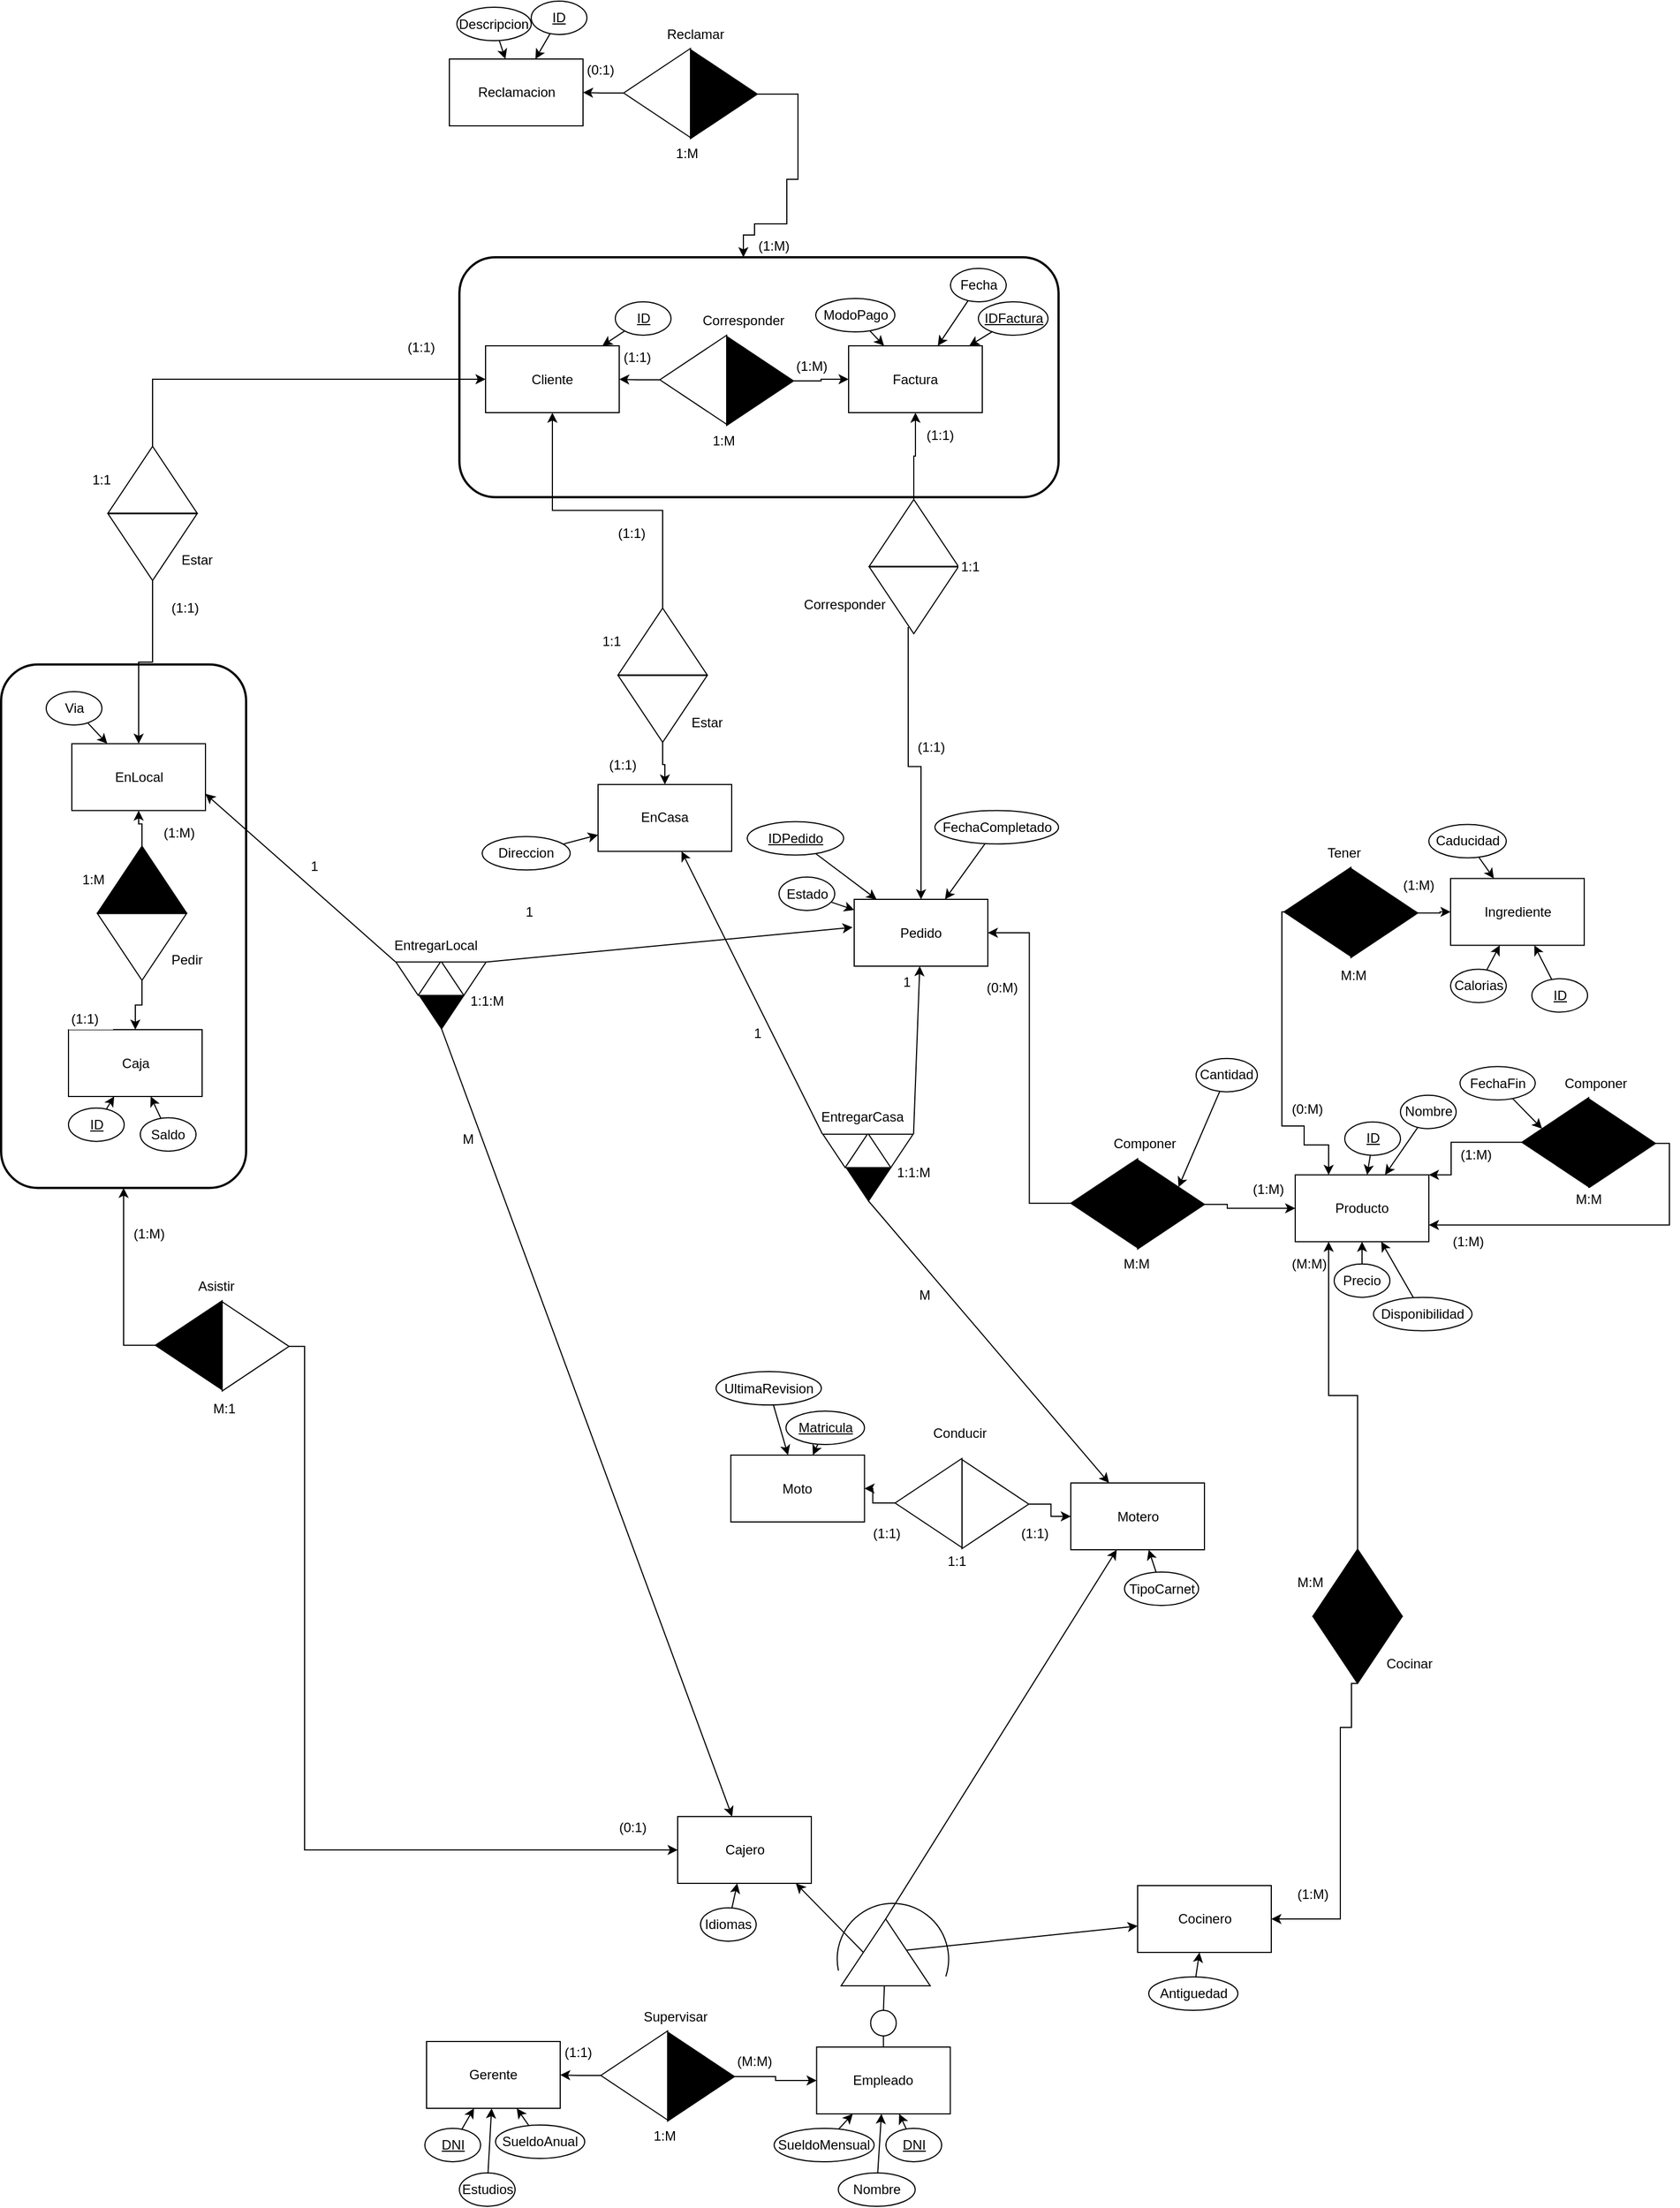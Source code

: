 <mxfile version="14.5.8" type="device" pages="5"><diagram id="_JIUhhWzsvfr0U0gOih_" name="MAIN"><mxGraphModel dx="1072" dy="838" grid="1" gridSize="10" guides="1" tooltips="1" connect="1" arrows="1" fold="1" page="1" pageScale="1" pageWidth="1654" pageHeight="2336" math="0" shadow="0"><root><mxCell id="WJE6ATTFg4kRvVxSuVxS-0"/><mxCell id="WJE6ATTFg4kRvVxSuVxS-1" parent="WJE6ATTFg4kRvVxSuVxS-0"/><mxCell id="kzllWV4cLAZ7M0tYXnkE-0" value="" style="rounded=1;whiteSpace=wrap;html=1;fillColor=none;strokeWidth=2;" parent="WJE6ATTFg4kRvVxSuVxS-1" vertex="1"><mxGeometry x="60" y="755.57" width="220" height="470" as="geometry"/></mxCell><mxCell id="kzllWV4cLAZ7M0tYXnkE-1" value="" style="rounded=1;whiteSpace=wrap;html=1;fillColor=none;strokeWidth=2;" parent="WJE6ATTFg4kRvVxSuVxS-1" vertex="1"><mxGeometry x="471.5" y="390.0" width="538" height="215.37" as="geometry"/></mxCell><mxCell id="kzllWV4cLAZ7M0tYXnkE-2" value="" style="edgeStyle=orthogonalEdgeStyle;rounded=0;orthogonalLoop=1;jettySize=auto;html=1;strokeColor=#000000;" parent="WJE6ATTFg4kRvVxSuVxS-1" source="kzllWV4cLAZ7M0tYXnkE-3" target="kzllWV4cLAZ7M0tYXnkE-35" edge="1"><mxGeometry relative="1" as="geometry"><mxPoint x="1180.5" y="1241.88" as="targetPoint"/><Array as="points"><mxPoint x="1161" y="1240.88"/><mxPoint x="1161" y="1243.88"/></Array></mxGeometry></mxCell><mxCell id="kzllWV4cLAZ7M0tYXnkE-3" value="" style="triangle;whiteSpace=wrap;html=1;strokeColor=#000000;fillColor=#000000;" parent="WJE6ATTFg4kRvVxSuVxS-1" vertex="1"><mxGeometry x="1080.5" y="1200.38" width="60" height="80" as="geometry"/></mxCell><mxCell id="kzllWV4cLAZ7M0tYXnkE-4" value="" style="edgeStyle=orthogonalEdgeStyle;rounded=0;orthogonalLoop=1;jettySize=auto;html=1;strokeColor=#000000;entryX=1;entryY=0.5;entryDx=0;entryDy=0;" parent="WJE6ATTFg4kRvVxSuVxS-1" source="kzllWV4cLAZ7M0tYXnkE-5" target="kzllWV4cLAZ7M0tYXnkE-16" edge="1"><mxGeometry relative="1" as="geometry"><mxPoint x="962.5" y="791.25" as="targetPoint"/></mxGeometry></mxCell><mxCell id="kzllWV4cLAZ7M0tYXnkE-5" value="" style="triangle;whiteSpace=wrap;html=1;rotation=180;strokeColor=#000000;fillColor=#000000;" parent="WJE6ATTFg4kRvVxSuVxS-1" vertex="1"><mxGeometry x="1020.5" y="1199.38" width="60" height="80" as="geometry"/></mxCell><mxCell id="kzllWV4cLAZ7M0tYXnkE-6" value="(0:M)" style="text;html=1;resizable=0;points=[];autosize=1;align=left;verticalAlign=top;spacingTop=-4;fillColor=#ffffff;" parent="WJE6ATTFg4kRvVxSuVxS-1" vertex="1"><mxGeometry x="942.5" y="1035.5" width="40" height="20" as="geometry"/></mxCell><mxCell id="kzllWV4cLAZ7M0tYXnkE-7" value="Componer" style="text;html=1;resizable=0;points=[];autosize=1;align=left;verticalAlign=top;spacingTop=-4;fillColor=#ffffff;" parent="WJE6ATTFg4kRvVxSuVxS-1" vertex="1"><mxGeometry x="1057" y="1176.38" width="70" height="20" as="geometry"/></mxCell><mxCell id="kzllWV4cLAZ7M0tYXnkE-8" value="Cantidad" style="ellipse;whiteSpace=wrap;html=1;strokeColor=#000000;fillColor=#ffffff;" parent="WJE6ATTFg4kRvVxSuVxS-1" vertex="1"><mxGeometry x="1133" y="1109.38" width="55" height="30" as="geometry"/></mxCell><mxCell id="kzllWV4cLAZ7M0tYXnkE-9" value="" style="endArrow=classic;html=1;strokeColor=#000000;" parent="WJE6ATTFg4kRvVxSuVxS-1" source="kzllWV4cLAZ7M0tYXnkE-8" target="kzllWV4cLAZ7M0tYXnkE-3" edge="1"><mxGeometry width="50" height="50" relative="1" as="geometry"><mxPoint x="1102" y="1226.88" as="sourcePoint"/><mxPoint x="1182" y="1236.88" as="targetPoint"/></mxGeometry></mxCell><mxCell id="kzllWV4cLAZ7M0tYXnkE-10" value="(1:M)" style="text;html=1;resizable=0;points=[];autosize=1;align=left;verticalAlign=top;spacingTop=-4;fillColor=#ffffff;" parent="WJE6ATTFg4kRvVxSuVxS-1" vertex="1"><mxGeometry x="1182" y="1216.88" width="40" height="20" as="geometry"/></mxCell><mxCell id="kzllWV4cLAZ7M0tYXnkE-11" value="M:M" style="text;html=1;resizable=0;points=[];autosize=1;align=left;verticalAlign=top;spacingTop=-4;fillColor=#ffffff;" parent="WJE6ATTFg4kRvVxSuVxS-1" vertex="1"><mxGeometry x="1065.5" y="1283.88" width="40" height="20" as="geometry"/></mxCell><mxCell id="kzllWV4cLAZ7M0tYXnkE-12" value="" style="edgeStyle=orthogonalEdgeStyle;rounded=0;orthogonalLoop=1;jettySize=auto;html=1;strokeColor=#000000;entryX=0.5;entryY=0;entryDx=0;entryDy=0;exitX=0.9;exitY=0.563;exitDx=0;exitDy=0;exitPerimeter=0;" parent="WJE6ATTFg4kRvVxSuVxS-1" source="kzllWV4cLAZ7M0tYXnkE-13" target="kzllWV4cLAZ7M0tYXnkE-16" edge="1"><mxGeometry relative="1" as="geometry"><mxPoint x="1032" y="862" as="targetPoint"/><mxPoint x="862.5" y="810" as="sourcePoint"/></mxGeometry></mxCell><mxCell id="kzllWV4cLAZ7M0tYXnkE-13" value="" style="triangle;whiteSpace=wrap;html=1;strokeColor=#000000;fillColor=#ffffff;rotation=90;" parent="WJE6ATTFg4kRvVxSuVxS-1" vertex="1"><mxGeometry x="849.5" y="658" width="60" height="80" as="geometry"/></mxCell><mxCell id="kzllWV4cLAZ7M0tYXnkE-14" value="" style="edgeStyle=orthogonalEdgeStyle;rounded=0;orthogonalLoop=1;jettySize=auto;html=1;strokeColor=#000000;exitX=1;exitY=0.5;exitDx=0;exitDy=0;" parent="WJE6ATTFg4kRvVxSuVxS-1" source="kzllWV4cLAZ7M0tYXnkE-15" target="kzllWV4cLAZ7M0tYXnkE-26" edge="1"><mxGeometry relative="1" as="geometry"><mxPoint x="899.5" y="470" as="targetPoint"/></mxGeometry></mxCell><mxCell id="kzllWV4cLAZ7M0tYXnkE-15" value="" style="triangle;whiteSpace=wrap;html=1;rotation=-90;strokeColor=#000000;fillColor=#ffffff;" parent="WJE6ATTFg4kRvVxSuVxS-1" vertex="1"><mxGeometry x="849.5" y="597.5" width="60" height="80" as="geometry"/></mxCell><mxCell id="kzllWV4cLAZ7M0tYXnkE-16" value="Pedido" style="rounded=0;whiteSpace=wrap;html=1;strokeColor=#000000;fillColor=#ffffff;" parent="WJE6ATTFg4kRvVxSuVxS-1" vertex="1"><mxGeometry x="826" y="966.5" width="120" height="60" as="geometry"/></mxCell><mxCell id="kzllWV4cLAZ7M0tYXnkE-18" value="FechaCompletado" style="ellipse;whiteSpace=wrap;html=1;strokeColor=#000000;fillColor=#ffffff;" parent="WJE6ATTFg4kRvVxSuVxS-1" vertex="1"><mxGeometry x="898.5" y="886.75" width="111" height="30" as="geometry"/></mxCell><mxCell id="kzllWV4cLAZ7M0tYXnkE-19" value="" style="endArrow=classic;html=1;strokeColor=#000000;" parent="WJE6ATTFg4kRvVxSuVxS-1" source="kzllWV4cLAZ7M0tYXnkE-18" target="kzllWV4cLAZ7M0tYXnkE-16" edge="1"><mxGeometry width="50" height="50" relative="1" as="geometry"><mxPoint x="558.5" y="1195" as="sourcePoint"/><mxPoint x="608.5" y="1145" as="targetPoint"/></mxGeometry></mxCell><mxCell id="kzllWV4cLAZ7M0tYXnkE-21" value="Estado" style="ellipse;whiteSpace=wrap;html=1;strokeColor=#000000;fillColor=#ffffff;" parent="WJE6ATTFg4kRvVxSuVxS-1" vertex="1"><mxGeometry x="758.5" y="946.5" width="50" height="30" as="geometry"/></mxCell><mxCell id="kzllWV4cLAZ7M0tYXnkE-22" value="" style="endArrow=classic;html=1;strokeColor=#000000;" parent="WJE6ATTFg4kRvVxSuVxS-1" source="kzllWV4cLAZ7M0tYXnkE-21" target="kzllWV4cLAZ7M0tYXnkE-16" edge="1"><mxGeometry width="50" height="50" relative="1" as="geometry"><mxPoint x="715.5" y="1081.5" as="sourcePoint"/><mxPoint x="795.5" y="1091.5" as="targetPoint"/></mxGeometry></mxCell><mxCell id="kzllWV4cLAZ7M0tYXnkE-24" value="1:1" style="text;html=1;resizable=0;points=[];autosize=1;align=left;verticalAlign=top;spacingTop=-4;fillColor=#ffffff;" parent="WJE6ATTFg4kRvVxSuVxS-1" vertex="1"><mxGeometry x="919.5" y="658" width="30" height="20" as="geometry"/></mxCell><mxCell id="kzllWV4cLAZ7M0tYXnkE-25" value="Corresponder" style="text;html=1;align=center;verticalAlign=middle;resizable=0;points=[];autosize=1;fillColor=none;" parent="WJE6ATTFg4kRvVxSuVxS-1" vertex="1"><mxGeometry x="771.5" y="692.25" width="90" height="20" as="geometry"/></mxCell><mxCell id="kzllWV4cLAZ7M0tYXnkE-26" value="Factura" style="rounded=0;whiteSpace=wrap;html=1;strokeColor=#000000;fillColor=#ffffff;" parent="WJE6ATTFg4kRvVxSuVxS-1" vertex="1"><mxGeometry x="821" y="469.5" width="120" height="60" as="geometry"/></mxCell><mxCell id="kzllWV4cLAZ7M0tYXnkE-27" value="Fecha" style="ellipse;whiteSpace=wrap;html=1;strokeColor=#000000;fillColor=#ffffff;" parent="WJE6ATTFg4kRvVxSuVxS-1" vertex="1"><mxGeometry x="912.5" y="400" width="50" height="30" as="geometry"/></mxCell><mxCell id="kzllWV4cLAZ7M0tYXnkE-28" value="&lt;u&gt;IDFactura&lt;/u&gt;" style="ellipse;whiteSpace=wrap;html=1;strokeColor=#000000;fillColor=#ffffff;" parent="WJE6ATTFg4kRvVxSuVxS-1" vertex="1"><mxGeometry x="937.5" y="430" width="62.5" height="30" as="geometry"/></mxCell><mxCell id="kzllWV4cLAZ7M0tYXnkE-29" value="" style="endArrow=classic;html=1;strokeColor=#000000;" parent="WJE6ATTFg4kRvVxSuVxS-1" source="kzllWV4cLAZ7M0tYXnkE-28" target="kzllWV4cLAZ7M0tYXnkE-26" edge="1"><mxGeometry width="50" height="50" relative="1" as="geometry"><mxPoint x="565.5" y="663" as="sourcePoint"/><mxPoint x="615.5" y="613" as="targetPoint"/></mxGeometry></mxCell><mxCell id="kzllWV4cLAZ7M0tYXnkE-30" value="" style="endArrow=classic;html=1;strokeColor=#000000;" parent="WJE6ATTFg4kRvVxSuVxS-1" source="kzllWV4cLAZ7M0tYXnkE-27" target="kzllWV4cLAZ7M0tYXnkE-26" edge="1"><mxGeometry width="50" height="50" relative="1" as="geometry"><mxPoint x="732.5" y="474.5" as="sourcePoint"/><mxPoint x="625.5" y="623" as="targetPoint"/></mxGeometry></mxCell><mxCell id="kzllWV4cLAZ7M0tYXnkE-33" value="ModoPago" style="ellipse;whiteSpace=wrap;html=1;strokeColor=#000000;fillColor=#ffffff;" parent="WJE6ATTFg4kRvVxSuVxS-1" vertex="1"><mxGeometry x="791.5" y="427" width="71" height="30" as="geometry"/></mxCell><mxCell id="kzllWV4cLAZ7M0tYXnkE-34" value="" style="endArrow=classic;html=1;strokeColor=#000000;" parent="WJE6ATTFg4kRvVxSuVxS-1" source="kzllWV4cLAZ7M0tYXnkE-33" target="kzllWV4cLAZ7M0tYXnkE-26" edge="1"><mxGeometry width="50" height="50" relative="1" as="geometry"><mxPoint x="722.5" y="549.5" as="sourcePoint"/><mxPoint x="802.5" y="559.5" as="targetPoint"/></mxGeometry></mxCell><mxCell id="kzllWV4cLAZ7M0tYXnkE-35" value="Producto" style="rounded=0;whiteSpace=wrap;html=1;strokeColor=#000000;fillColor=#ffffff;" parent="WJE6ATTFg4kRvVxSuVxS-1" vertex="1"><mxGeometry x="1222" y="1213.88" width="120" height="60" as="geometry"/></mxCell><mxCell id="kzllWV4cLAZ7M0tYXnkE-36" value="Nombre" style="ellipse;whiteSpace=wrap;html=1;strokeColor=#000000;fillColor=#ffffff;" parent="WJE6ATTFg4kRvVxSuVxS-1" vertex="1"><mxGeometry x="1316.5" y="1142.37" width="50" height="30" as="geometry"/></mxCell><mxCell id="kzllWV4cLAZ7M0tYXnkE-37" value="&lt;u&gt;ID&lt;/u&gt;" style="ellipse;whiteSpace=wrap;html=1;strokeColor=#000000;fillColor=#ffffff;" parent="WJE6ATTFg4kRvVxSuVxS-1" vertex="1"><mxGeometry x="1266.5" y="1166.38" width="50" height="30" as="geometry"/></mxCell><mxCell id="kzllWV4cLAZ7M0tYXnkE-38" value="" style="endArrow=classic;html=1;strokeColor=#000000;" parent="WJE6ATTFg4kRvVxSuVxS-1" source="kzllWV4cLAZ7M0tYXnkE-37" target="kzllWV4cLAZ7M0tYXnkE-35" edge="1"><mxGeometry width="50" height="50" relative="1" as="geometry"><mxPoint x="966.5" y="1407.38" as="sourcePoint"/><mxPoint x="1016.5" y="1357.38" as="targetPoint"/></mxGeometry></mxCell><mxCell id="kzllWV4cLAZ7M0tYXnkE-39" value="" style="endArrow=classic;html=1;strokeColor=#000000;" parent="WJE6ATTFg4kRvVxSuVxS-1" source="kzllWV4cLAZ7M0tYXnkE-36" target="kzllWV4cLAZ7M0tYXnkE-35" edge="1"><mxGeometry width="50" height="50" relative="1" as="geometry"><mxPoint x="1133.5" y="1218.88" as="sourcePoint"/><mxPoint x="1026.5" y="1367.38" as="targetPoint"/></mxGeometry></mxCell><mxCell id="kzllWV4cLAZ7M0tYXnkE-40" value="Precio" style="ellipse;whiteSpace=wrap;html=1;strokeColor=#000000;fillColor=#ffffff;" parent="WJE6ATTFg4kRvVxSuVxS-1" vertex="1"><mxGeometry x="1257" y="1293.88" width="50" height="30" as="geometry"/></mxCell><mxCell id="kzllWV4cLAZ7M0tYXnkE-41" value="" style="endArrow=classic;html=1;strokeColor=#000000;" parent="WJE6ATTFg4kRvVxSuVxS-1" source="kzllWV4cLAZ7M0tYXnkE-40" target="kzllWV4cLAZ7M0tYXnkE-35" edge="1"><mxGeometry width="50" height="50" relative="1" as="geometry"><mxPoint x="1143.5" y="1228.88" as="sourcePoint"/><mxPoint x="1223.5" y="1238.88" as="targetPoint"/></mxGeometry></mxCell><mxCell id="kzllWV4cLAZ7M0tYXnkE-42" value="Disponibilidad" style="ellipse;whiteSpace=wrap;html=1;strokeColor=#000000;fillColor=#ffffff;" parent="WJE6ATTFg4kRvVxSuVxS-1" vertex="1"><mxGeometry x="1292.25" y="1323.88" width="88.5" height="30" as="geometry"/></mxCell><mxCell id="kzllWV4cLAZ7M0tYXnkE-43" value="" style="endArrow=classic;html=1;strokeColor=#000000;" parent="WJE6ATTFg4kRvVxSuVxS-1" source="kzllWV4cLAZ7M0tYXnkE-42" target="kzllWV4cLAZ7M0tYXnkE-35" edge="1"><mxGeometry width="50" height="50" relative="1" as="geometry"><mxPoint x="1123.5" y="1293.88" as="sourcePoint"/><mxPoint x="1203.5" y="1303.88" as="targetPoint"/></mxGeometry></mxCell><mxCell id="kzllWV4cLAZ7M0tYXnkE-44" value="" style="edgeStyle=orthogonalEdgeStyle;rounded=0;orthogonalLoop=1;jettySize=auto;html=1;" parent="WJE6ATTFg4kRvVxSuVxS-1" source="kzllWV4cLAZ7M0tYXnkE-45" target="kzllWV4cLAZ7M0tYXnkE-50" edge="1"><mxGeometry relative="1" as="geometry"><mxPoint x="1372" y="979.26" as="targetPoint"/></mxGeometry></mxCell><mxCell id="kzllWV4cLAZ7M0tYXnkE-45" value="" style="triangle;whiteSpace=wrap;html=1;fillColor=#000000;" parent="WJE6ATTFg4kRvVxSuVxS-1" vertex="1"><mxGeometry x="1272" y="938.76" width="60" height="80" as="geometry"/></mxCell><mxCell id="kzllWV4cLAZ7M0tYXnkE-46" value="" style="edgeStyle=orthogonalEdgeStyle;rounded=0;orthogonalLoop=1;jettySize=auto;html=1;entryX=0.25;entryY=0;entryDx=0;entryDy=0;exitX=1;exitY=0.5;exitDx=0;exitDy=0;" parent="WJE6ATTFg4kRvVxSuVxS-1" source="kzllWV4cLAZ7M0tYXnkE-47" target="kzllWV4cLAZ7M0tYXnkE-35" edge="1"><mxGeometry relative="1" as="geometry"><mxPoint x="1352" y="1249.88" as="targetPoint"/><Array as="points"><mxPoint x="1210" y="978"/><mxPoint x="1210" y="1170"/><mxPoint x="1230" y="1170"/><mxPoint x="1230" y="1187"/><mxPoint x="1252" y="1187"/></Array></mxGeometry></mxCell><mxCell id="kzllWV4cLAZ7M0tYXnkE-47" value="" style="triangle;whiteSpace=wrap;html=1;rotation=180;fillColor=#000000;" parent="WJE6ATTFg4kRvVxSuVxS-1" vertex="1"><mxGeometry x="1212" y="937.76" width="60" height="80" as="geometry"/></mxCell><mxCell id="kzllWV4cLAZ7M0tYXnkE-48" value="Tener" style="text;html=1;resizable=0;points=[];autosize=1;align=left;verticalAlign=top;spacingTop=-4;fillColor=#ffffff;" parent="WJE6ATTFg4kRvVxSuVxS-1" vertex="1"><mxGeometry x="1248.5" y="914.76" width="50" height="20" as="geometry"/></mxCell><mxCell id="kzllWV4cLAZ7M0tYXnkE-49" value="M:M" style="text;html=1;align=center;verticalAlign=middle;resizable=0;points=[];autosize=1;fillColor=#ffffff;" parent="WJE6ATTFg4kRvVxSuVxS-1" vertex="1"><mxGeometry x="1253.5" y="1024.76" width="40" height="20" as="geometry"/></mxCell><mxCell id="kzllWV4cLAZ7M0tYXnkE-50" value="Ingrediente" style="rounded=0;whiteSpace=wrap;html=1;strokeColor=#000000;fillColor=#ffffff;" parent="WJE6ATTFg4kRvVxSuVxS-1" vertex="1"><mxGeometry x="1361.5" y="947.76" width="120" height="60" as="geometry"/></mxCell><mxCell id="kzllWV4cLAZ7M0tYXnkE-51" value="Caducidad" style="ellipse;whiteSpace=wrap;html=1;strokeColor=#000000;fillColor=#ffffff;" parent="WJE6ATTFg4kRvVxSuVxS-1" vertex="1"><mxGeometry x="1342" y="899.26" width="69.5" height="30" as="geometry"/></mxCell><mxCell id="kzllWV4cLAZ7M0tYXnkE-52" value="&lt;u&gt;ID&lt;/u&gt;" style="ellipse;whiteSpace=wrap;html=1;strokeColor=#000000;fillColor=#ffffff;" parent="WJE6ATTFg4kRvVxSuVxS-1" vertex="1"><mxGeometry x="1434.5" y="1037.76" width="50" height="30" as="geometry"/></mxCell><mxCell id="kzllWV4cLAZ7M0tYXnkE-53" value="" style="endArrow=classic;html=1;strokeColor=#000000;" parent="WJE6ATTFg4kRvVxSuVxS-1" source="kzllWV4cLAZ7M0tYXnkE-52" target="kzllWV4cLAZ7M0tYXnkE-50" edge="1"><mxGeometry width="50" height="50" relative="1" as="geometry"><mxPoint x="1106" y="1141.26" as="sourcePoint"/><mxPoint x="1156" y="1091.26" as="targetPoint"/></mxGeometry></mxCell><mxCell id="kzllWV4cLAZ7M0tYXnkE-54" value="" style="endArrow=classic;html=1;strokeColor=#000000;" parent="WJE6ATTFg4kRvVxSuVxS-1" source="kzllWV4cLAZ7M0tYXnkE-51" target="kzllWV4cLAZ7M0tYXnkE-50" edge="1"><mxGeometry width="50" height="50" relative="1" as="geometry"><mxPoint x="1273" y="952.76" as="sourcePoint"/><mxPoint x="1166" y="1101.26" as="targetPoint"/></mxGeometry></mxCell><mxCell id="kzllWV4cLAZ7M0tYXnkE-57" value="Calorias" style="ellipse;whiteSpace=wrap;html=1;strokeColor=#000000;fillColor=#ffffff;" parent="WJE6ATTFg4kRvVxSuVxS-1" vertex="1"><mxGeometry x="1361.5" y="1029.26" width="50" height="30" as="geometry"/></mxCell><mxCell id="kzllWV4cLAZ7M0tYXnkE-58" value="" style="endArrow=classic;html=1;strokeColor=#000000;" parent="WJE6ATTFg4kRvVxSuVxS-1" source="kzllWV4cLAZ7M0tYXnkE-57" target="kzllWV4cLAZ7M0tYXnkE-50" edge="1"><mxGeometry width="50" height="50" relative="1" as="geometry"><mxPoint x="1263" y="1027.76" as="sourcePoint"/><mxPoint x="1343" y="1037.76" as="targetPoint"/></mxGeometry></mxCell><mxCell id="kzllWV4cLAZ7M0tYXnkE-59" value="&lt;u&gt;IDPedido&lt;/u&gt;" style="ellipse;whiteSpace=wrap;html=1;strokeColor=#000000;fillColor=#ffffff;" parent="WJE6ATTFg4kRvVxSuVxS-1" vertex="1"><mxGeometry x="730" y="896.75" width="86.5" height="30" as="geometry"/></mxCell><mxCell id="kzllWV4cLAZ7M0tYXnkE-60" value="" style="endArrow=classic;html=1;strokeColor=#000000;" parent="WJE6ATTFg4kRvVxSuVxS-1" source="kzllWV4cLAZ7M0tYXnkE-59" target="kzllWV4cLAZ7M0tYXnkE-16" edge="1"><mxGeometry width="50" height="50" relative="1" as="geometry"><mxPoint x="948.975" y="722.484" as="sourcePoint"/><mxPoint x="929.362" y="736" as="targetPoint"/></mxGeometry></mxCell><mxCell id="kzllWV4cLAZ7M0tYXnkE-61" style="edgeStyle=orthogonalEdgeStyle;rounded=0;orthogonalLoop=1;jettySize=auto;html=1;exitX=0.5;exitY=1;exitDx=0;exitDy=0;" parent="WJE6ATTFg4kRvVxSuVxS-1" source="kzllWV4cLAZ7M0tYXnkE-18" target="kzllWV4cLAZ7M0tYXnkE-18" edge="1"><mxGeometry relative="1" as="geometry"/></mxCell><mxCell id="kzllWV4cLAZ7M0tYXnkE-62" value="Reclamacion" style="rounded=0;whiteSpace=wrap;html=1;strokeColor=#000000;fillColor=#ffffff;" parent="WJE6ATTFg4kRvVxSuVxS-1" vertex="1"><mxGeometry x="462.5" y="212" width="120" height="60" as="geometry"/></mxCell><mxCell id="kzllWV4cLAZ7M0tYXnkE-63" value="Descripcion" style="ellipse;whiteSpace=wrap;html=1;strokeColor=#000000;fillColor=#ffffff;" parent="WJE6ATTFg4kRvVxSuVxS-1" vertex="1"><mxGeometry x="469.25" y="165.5" width="66.75" height="30" as="geometry"/></mxCell><mxCell id="kzllWV4cLAZ7M0tYXnkE-64" value="&lt;u&gt;ID&lt;/u&gt;" style="ellipse;whiteSpace=wrap;html=1;strokeColor=#000000;fillColor=#ffffff;" parent="WJE6ATTFg4kRvVxSuVxS-1" vertex="1"><mxGeometry x="536" y="160" width="50" height="30" as="geometry"/></mxCell><mxCell id="kzllWV4cLAZ7M0tYXnkE-65" value="" style="endArrow=classic;html=1;strokeColor=#000000;" parent="WJE6ATTFg4kRvVxSuVxS-1" source="kzllWV4cLAZ7M0tYXnkE-64" target="kzllWV4cLAZ7M0tYXnkE-62" edge="1"><mxGeometry width="50" height="50" relative="1" as="geometry"><mxPoint x="207" y="405.5" as="sourcePoint"/><mxPoint x="257" y="355.5" as="targetPoint"/></mxGeometry></mxCell><mxCell id="kzllWV4cLAZ7M0tYXnkE-66" value="" style="endArrow=classic;html=1;strokeColor=#000000;" parent="WJE6ATTFg4kRvVxSuVxS-1" source="kzllWV4cLAZ7M0tYXnkE-63" target="kzllWV4cLAZ7M0tYXnkE-62" edge="1"><mxGeometry width="50" height="50" relative="1" as="geometry"><mxPoint x="374" y="217" as="sourcePoint"/><mxPoint x="267" y="365.5" as="targetPoint"/></mxGeometry></mxCell><mxCell id="kzllWV4cLAZ7M0tYXnkE-67" value="" style="edgeStyle=orthogonalEdgeStyle;rounded=0;orthogonalLoop=1;jettySize=auto;html=1;strokeColor=#000000;exitX=1;exitY=0.5;exitDx=0;exitDy=0;" parent="WJE6ATTFg4kRvVxSuVxS-1" source="kzllWV4cLAZ7M0tYXnkE-68" target="kzllWV4cLAZ7M0tYXnkE-1" edge="1"><mxGeometry relative="1" as="geometry"><mxPoint x="465.5" y="370" as="targetPoint"/><Array as="points"><mxPoint x="775.5" y="244"/><mxPoint x="775.5" y="320"/><mxPoint x="765.5" y="320"/><mxPoint x="765.5" y="360"/><mxPoint x="736.5" y="360"/><mxPoint x="736.5" y="370"/><mxPoint x="726.5" y="370"/></Array></mxGeometry></mxCell><mxCell id="kzllWV4cLAZ7M0tYXnkE-68" value="" style="triangle;whiteSpace=wrap;html=1;strokeColor=#000000;fillColor=#000000;" parent="WJE6ATTFg4kRvVxSuVxS-1" vertex="1"><mxGeometry x="679" y="203.5" width="60" height="80" as="geometry"/></mxCell><mxCell id="kzllWV4cLAZ7M0tYXnkE-69" value="" style="edgeStyle=orthogonalEdgeStyle;rounded=0;orthogonalLoop=1;jettySize=auto;html=1;strokeColor=#000000;entryX=1;entryY=0.5;entryDx=0;entryDy=0;" parent="WJE6ATTFg4kRvVxSuVxS-1" source="kzllWV4cLAZ7M0tYXnkE-70" target="kzllWV4cLAZ7M0tYXnkE-62" edge="1"><mxGeometry relative="1" as="geometry"><mxPoint x="574" y="252.5" as="targetPoint"/></mxGeometry></mxCell><mxCell id="kzllWV4cLAZ7M0tYXnkE-70" value="" style="triangle;whiteSpace=wrap;html=1;rotation=180;strokeColor=#000000;fillColor=#ffffff;" parent="WJE6ATTFg4kRvVxSuVxS-1" vertex="1"><mxGeometry x="619" y="202.5" width="60" height="80" as="geometry"/></mxCell><mxCell id="kzllWV4cLAZ7M0tYXnkE-71" value="(0:1)" style="text;html=1;resizable=0;points=[];autosize=1;align=left;verticalAlign=top;spacingTop=-4;" parent="WJE6ATTFg4kRvVxSuVxS-1" vertex="1"><mxGeometry x="584" y="212" width="40" height="20" as="geometry"/></mxCell><mxCell id="kzllWV4cLAZ7M0tYXnkE-72" value="Reclamar" style="text;html=1;resizable=0;points=[];autosize=1;align=left;verticalAlign=top;spacingTop=-4;fillColor=#ffffff;" parent="WJE6ATTFg4kRvVxSuVxS-1" vertex="1"><mxGeometry x="655.5" y="179.5" width="70" height="20" as="geometry"/></mxCell><mxCell id="kzllWV4cLAZ7M0tYXnkE-73" value="(1:M)" style="text;html=1;resizable=0;points=[];autosize=1;align=left;verticalAlign=top;spacingTop=-4;" parent="WJE6ATTFg4kRvVxSuVxS-1" vertex="1"><mxGeometry x="738" y="370" width="40" height="20" as="geometry"/></mxCell><mxCell id="kzllWV4cLAZ7M0tYXnkE-74" value="1:M" style="text;html=1;resizable=0;points=[];autosize=1;align=left;verticalAlign=top;spacingTop=-4;" parent="WJE6ATTFg4kRvVxSuVxS-1" vertex="1"><mxGeometry x="664" y="287" width="40" height="20" as="geometry"/></mxCell><mxCell id="kzllWV4cLAZ7M0tYXnkE-75" value="Caja" style="rounded=0;whiteSpace=wrap;html=1;strokeColor=#000000;fillColor=#ffffff;" parent="WJE6ATTFg4kRvVxSuVxS-1" vertex="1"><mxGeometry x="120.5" y="1083.5" width="120" height="60" as="geometry"/></mxCell><mxCell id="kzllWV4cLAZ7M0tYXnkE-77" value="&lt;u&gt;ID&lt;/u&gt;" style="ellipse;whiteSpace=wrap;html=1;strokeColor=#000000;fillColor=#ffffff;" parent="WJE6ATTFg4kRvVxSuVxS-1" vertex="1"><mxGeometry x="120.5" y="1153.88" width="50" height="30" as="geometry"/></mxCell><mxCell id="kzllWV4cLAZ7M0tYXnkE-78" value="" style="endArrow=classic;html=1;strokeColor=#000000;" parent="WJE6ATTFg4kRvVxSuVxS-1" source="kzllWV4cLAZ7M0tYXnkE-77" target="kzllWV4cLAZ7M0tYXnkE-75" edge="1"><mxGeometry width="50" height="50" relative="1" as="geometry"><mxPoint x="-147" y="1312" as="sourcePoint"/><mxPoint x="-97" y="1262" as="targetPoint"/></mxGeometry></mxCell><mxCell id="kzllWV4cLAZ7M0tYXnkE-84" value="(1:1)" style="text;html=1;resizable=0;points=[];autosize=1;align=left;verticalAlign=top;spacingTop=-4;fillColor=#ffffff;" parent="WJE6ATTFg4kRvVxSuVxS-1" vertex="1"><mxGeometry x="120.5" y="1063.5" width="40" height="20" as="geometry"/></mxCell><mxCell id="kzllWV4cLAZ7M0tYXnkE-85" value="&lt;div&gt;Cliente&lt;/div&gt;" style="rounded=0;whiteSpace=wrap;html=1;strokeColor=#000000;fillColor=#ffffff;" parent="WJE6ATTFg4kRvVxSuVxS-1" vertex="1"><mxGeometry x="495" y="469.5" width="120" height="60" as="geometry"/></mxCell><mxCell id="kzllWV4cLAZ7M0tYXnkE-86" value="&lt;u&gt;ID&lt;/u&gt;" style="ellipse;whiteSpace=wrap;html=1;strokeColor=#000000;fillColor=#ffffff;" parent="WJE6ATTFg4kRvVxSuVxS-1" vertex="1"><mxGeometry x="611.5" y="430" width="50" height="30" as="geometry"/></mxCell><mxCell id="kzllWV4cLAZ7M0tYXnkE-87" value="" style="endArrow=classic;html=1;strokeColor=#000000;" parent="WJE6ATTFg4kRvVxSuVxS-1" source="kzllWV4cLAZ7M0tYXnkE-86" target="kzllWV4cLAZ7M0tYXnkE-85" edge="1"><mxGeometry width="50" height="50" relative="1" as="geometry"><mxPoint x="239.5" y="663" as="sourcePoint"/><mxPoint x="289.5" y="613" as="targetPoint"/></mxGeometry></mxCell><mxCell id="kzllWV4cLAZ7M0tYXnkE-88" value="" style="edgeStyle=orthogonalEdgeStyle;rounded=0;orthogonalLoop=1;jettySize=auto;html=1;strokeColor=#000000;" parent="WJE6ATTFg4kRvVxSuVxS-1" source="kzllWV4cLAZ7M0tYXnkE-89" target="kzllWV4cLAZ7M0tYXnkE-26" edge="1"><mxGeometry relative="1" as="geometry"><mxPoint x="755" y="519.75" as="targetPoint"/></mxGeometry></mxCell><mxCell id="kzllWV4cLAZ7M0tYXnkE-89" value="" style="triangle;whiteSpace=wrap;html=1;strokeColor=#000000;fillColor=#000000;" parent="WJE6ATTFg4kRvVxSuVxS-1" vertex="1"><mxGeometry x="711.5" y="461" width="60" height="80" as="geometry"/></mxCell><mxCell id="kzllWV4cLAZ7M0tYXnkE-90" value="" style="edgeStyle=orthogonalEdgeStyle;rounded=0;orthogonalLoop=1;jettySize=auto;html=1;strokeColor=#000000;entryX=1;entryY=0.5;entryDx=0;entryDy=0;" parent="WJE6ATTFg4kRvVxSuVxS-1" source="kzllWV4cLAZ7M0tYXnkE-91" target="kzllWV4cLAZ7M0tYXnkE-85" edge="1"><mxGeometry relative="1" as="geometry"><mxPoint x="606.5" y="510" as="targetPoint"/></mxGeometry></mxCell><mxCell id="kzllWV4cLAZ7M0tYXnkE-91" value="" style="triangle;whiteSpace=wrap;html=1;rotation=180;strokeColor=#000000;fillColor=#ffffff;" parent="WJE6ATTFg4kRvVxSuVxS-1" vertex="1"><mxGeometry x="651.5" y="460" width="60" height="80" as="geometry"/></mxCell><mxCell id="kzllWV4cLAZ7M0tYXnkE-92" value="(1:1)" style="text;html=1;resizable=0;points=[];autosize=1;align=left;verticalAlign=top;spacingTop=-4;" parent="WJE6ATTFg4kRvVxSuVxS-1" vertex="1"><mxGeometry x="616.5" y="469.5" width="40" height="20" as="geometry"/></mxCell><mxCell id="kzllWV4cLAZ7M0tYXnkE-93" value="Corresponder" style="text;html=1;resizable=0;points=[];autosize=1;align=left;verticalAlign=top;spacingTop=-4;fillColor=#ffffff;" parent="WJE6ATTFg4kRvVxSuVxS-1" vertex="1"><mxGeometry x="688" y="437" width="90" height="20" as="geometry"/></mxCell><mxCell id="kzllWV4cLAZ7M0tYXnkE-94" value="(1:M)" style="text;html=1;resizable=0;points=[];autosize=1;align=left;verticalAlign=top;spacingTop=-4;" parent="WJE6ATTFg4kRvVxSuVxS-1" vertex="1"><mxGeometry x="771.5" y="477.5" width="40" height="20" as="geometry"/></mxCell><mxCell id="kzllWV4cLAZ7M0tYXnkE-95" value="1:M" style="text;html=1;resizable=0;points=[];autosize=1;align=left;verticalAlign=top;spacingTop=-4;" parent="WJE6ATTFg4kRvVxSuVxS-1" vertex="1"><mxGeometry x="696.5" y="544.5" width="40" height="20" as="geometry"/></mxCell><mxCell id="kzllWV4cLAZ7M0tYXnkE-103" value="EnLocal" style="rounded=0;whiteSpace=wrap;html=1;strokeColor=#000000;" parent="WJE6ATTFg4kRvVxSuVxS-1" vertex="1"><mxGeometry x="123.5" y="826.75" width="120" height="60" as="geometry"/></mxCell><mxCell id="kzllWV4cLAZ7M0tYXnkE-104" value="EnCasa" style="rounded=0;whiteSpace=wrap;html=1;strokeColor=#000000;" parent="WJE6ATTFg4kRvVxSuVxS-1" vertex="1"><mxGeometry x="596" y="863.38" width="120" height="60" as="geometry"/></mxCell><mxCell id="kzllWV4cLAZ7M0tYXnkE-107" value="Via" style="ellipse;whiteSpace=wrap;html=1;strokeColor=#000000;fillColor=#ffffff;" parent="WJE6ATTFg4kRvVxSuVxS-1" vertex="1"><mxGeometry x="100.5" y="780" width="50" height="30" as="geometry"/></mxCell><mxCell id="kzllWV4cLAZ7M0tYXnkE-108" value="" style="endArrow=classic;html=1;strokeColor=#000000;" parent="WJE6ATTFg4kRvVxSuVxS-1" source="kzllWV4cLAZ7M0tYXnkE-107" target="kzllWV4cLAZ7M0tYXnkE-103" edge="1"><mxGeometry width="50" height="50" relative="1" as="geometry"><mxPoint x="25" y="901.25" as="sourcePoint"/><mxPoint x="123.5" y="866.98" as="targetPoint"/></mxGeometry></mxCell><mxCell id="kzllWV4cLAZ7M0tYXnkE-109" value="Direccion" style="ellipse;whiteSpace=wrap;html=1;strokeColor=#000000;fillColor=#ffffff;" parent="WJE6ATTFg4kRvVxSuVxS-1" vertex="1"><mxGeometry x="492" y="910.13" width="79" height="30" as="geometry"/></mxCell><mxCell id="kzllWV4cLAZ7M0tYXnkE-110" value="" style="endArrow=classic;html=1;strokeColor=#000000;" parent="WJE6ATTFg4kRvVxSuVxS-1" source="kzllWV4cLAZ7M0tYXnkE-109" target="kzllWV4cLAZ7M0tYXnkE-104" edge="1"><mxGeometry width="50" height="50" relative="1" as="geometry"><mxPoint x="821.5" y="1077.38" as="sourcePoint"/><mxPoint x="900" y="1092.38" as="targetPoint"/></mxGeometry></mxCell><mxCell id="kzllWV4cLAZ7M0tYXnkE-111" value="" style="ellipse;whiteSpace=wrap;html=1;aspect=fixed;fillColor=none;strokeColor=#000000;" parent="WJE6ATTFg4kRvVxSuVxS-1" vertex="1"><mxGeometry x="840.76" y="1964" width="23" height="23" as="geometry"/></mxCell><mxCell id="kzllWV4cLAZ7M0tYXnkE-112" value="" style="endArrow=none;html=1;exitX=0.5;exitY=1;exitDx=0;exitDy=0;strokeColor=#000000;" parent="WJE6ATTFg4kRvVxSuVxS-1" source="kzllWV4cLAZ7M0tYXnkE-111" target="kzllWV4cLAZ7M0tYXnkE-120" edge="1"><mxGeometry width="50" height="50" relative="1" as="geometry"><mxPoint x="825.26" y="2074.5" as="sourcePoint"/><mxPoint x="852.26" y="2057" as="targetPoint"/></mxGeometry></mxCell><mxCell id="kzllWV4cLAZ7M0tYXnkE-113" value="" style="triangle;whiteSpace=wrap;html=1;rotation=-90;fillColor=none;strokeColor=#000000;" parent="WJE6ATTFg4kRvVxSuVxS-1" vertex="1"><mxGeometry x="824.26" y="1872" width="60" height="80" as="geometry"/></mxCell><mxCell id="kzllWV4cLAZ7M0tYXnkE-114" value="" style="endArrow=classic;html=1;strokeColor=#000000;" parent="WJE6ATTFg4kRvVxSuVxS-1" source="kzllWV4cLAZ7M0tYXnkE-113" target="kzllWV4cLAZ7M0tYXnkE-119" edge="1"><mxGeometry width="50" height="50" relative="1" as="geometry"><mxPoint x="935.927" y="1943.5" as="sourcePoint"/><mxPoint x="934.819" y="1857" as="targetPoint"/></mxGeometry></mxCell><mxCell id="kzllWV4cLAZ7M0tYXnkE-115" value="" style="endArrow=classic;html=1;exitX=0.5;exitY=0;exitDx=0;exitDy=0;strokeColor=#000000;" parent="WJE6ATTFg4kRvVxSuVxS-1" source="kzllWV4cLAZ7M0tYXnkE-113" edge="1"><mxGeometry width="50" height="50" relative="1" as="geometry"><mxPoint x="730.76" y="1933.5" as="sourcePoint"/><mxPoint x="773.608" y="1850" as="targetPoint"/></mxGeometry></mxCell><mxCell id="kzllWV4cLAZ7M0tYXnkE-116" value="" style="endArrow=none;html=1;entryX=0.5;entryY=0;entryDx=0;entryDy=0;strokeColor=#000000;" parent="WJE6ATTFg4kRvVxSuVxS-1" source="kzllWV4cLAZ7M0tYXnkE-113" target="kzllWV4cLAZ7M0tYXnkE-111" edge="1"><mxGeometry width="50" height="50" relative="1" as="geometry"><mxPoint x="735.26" y="1922.5" as="sourcePoint"/><mxPoint x="785.26" y="1872.5" as="targetPoint"/></mxGeometry></mxCell><mxCell id="kzllWV4cLAZ7M0tYXnkE-117" value="" style="verticalLabelPosition=bottom;verticalAlign=top;html=1;shape=mxgraph.basic.arc;startAngle=0.3;endAngle=0.884;fillColor=none;rotation=-210;strokeColor=#000000;" parent="WJE6ATTFg4kRvVxSuVxS-1" vertex="1"><mxGeometry x="810.76" y="1868" width="100" height="100" as="geometry"/></mxCell><mxCell id="kzllWV4cLAZ7M0tYXnkE-118" value="Cajero" style="rounded=0;whiteSpace=wrap;html=1;strokeColor=#000000;fillColor=#FFFFFF;" parent="WJE6ATTFg4kRvVxSuVxS-1" vertex="1"><mxGeometry x="667.5" y="1790" width="120" height="60" as="geometry"/></mxCell><mxCell id="kzllWV4cLAZ7M0tYXnkE-119" value="Cocinero" style="rounded=0;whiteSpace=wrap;html=1;strokeColor=#000000;fillColor=#FFFFFF;" parent="WJE6ATTFg4kRvVxSuVxS-1" vertex="1"><mxGeometry x="1080.5" y="1852" width="120" height="60" as="geometry"/></mxCell><mxCell id="kzllWV4cLAZ7M0tYXnkE-120" value="Empleado" style="rounded=0;whiteSpace=wrap;html=1;strokeColor=#000000;fillColor=#ffffff;" parent="WJE6ATTFg4kRvVxSuVxS-1" vertex="1"><mxGeometry x="792.26" y="1997" width="120" height="60" as="geometry"/></mxCell><mxCell id="kzllWV4cLAZ7M0tYXnkE-121" value="SueldoMensual" style="ellipse;whiteSpace=wrap;html=1;strokeColor=#000000;fillColor=#ffffff;" parent="WJE6ATTFg4kRvVxSuVxS-1" vertex="1"><mxGeometry x="754.13" y="2070" width="89.74" height="30" as="geometry"/></mxCell><mxCell id="kzllWV4cLAZ7M0tYXnkE-122" value="&lt;u&gt;DNI&lt;/u&gt;" style="ellipse;whiteSpace=wrap;html=1;strokeColor=#000000;fillColor=#ffffff;" parent="WJE6ATTFg4kRvVxSuVxS-1" vertex="1"><mxGeometry x="854.5" y="2070" width="50" height="30" as="geometry"/></mxCell><mxCell id="kzllWV4cLAZ7M0tYXnkE-123" value="" style="endArrow=classic;html=1;strokeColor=#000000;" parent="WJE6ATTFg4kRvVxSuVxS-1" source="kzllWV4cLAZ7M0tYXnkE-122" target="kzllWV4cLAZ7M0tYXnkE-120" edge="1"><mxGeometry width="50" height="50" relative="1" as="geometry"><mxPoint x="536.76" y="2190.5" as="sourcePoint"/><mxPoint x="586.76" y="2140.5" as="targetPoint"/></mxGeometry></mxCell><mxCell id="kzllWV4cLAZ7M0tYXnkE-124" value="" style="endArrow=classic;html=1;strokeColor=#000000;" parent="WJE6ATTFg4kRvVxSuVxS-1" source="kzllWV4cLAZ7M0tYXnkE-121" target="kzllWV4cLAZ7M0tYXnkE-120" edge="1"><mxGeometry width="50" height="50" relative="1" as="geometry"><mxPoint x="703.76" y="2002" as="sourcePoint"/><mxPoint x="596.76" y="2150.5" as="targetPoint"/></mxGeometry></mxCell><mxCell id="kzllWV4cLAZ7M0tYXnkE-129" value="Idiomas" style="ellipse;whiteSpace=wrap;html=1;strokeColor=#000000;fillColor=#ffffff;" parent="WJE6ATTFg4kRvVxSuVxS-1" vertex="1"><mxGeometry x="688" y="1872" width="50" height="30" as="geometry"/></mxCell><mxCell id="kzllWV4cLAZ7M0tYXnkE-130" value="" style="endArrow=classic;html=1;strokeColor=#000000;" parent="WJE6ATTFg4kRvVxSuVxS-1" source="kzllWV4cLAZ7M0tYXnkE-129" target="kzllWV4cLAZ7M0tYXnkE-118" edge="1"><mxGeometry width="50" height="50" relative="1" as="geometry"><mxPoint x="615.26" y="1995" as="sourcePoint"/><mxPoint x="757.245" y="1850" as="targetPoint"/></mxGeometry></mxCell><mxCell id="kzllWV4cLAZ7M0tYXnkE-131" value="Antiguedad" style="ellipse;whiteSpace=wrap;html=1;strokeColor=#000000;fillColor=#ffffff;" parent="WJE6ATTFg4kRvVxSuVxS-1" vertex="1"><mxGeometry x="1090.5" y="1934" width="80" height="30" as="geometry"/></mxCell><mxCell id="kzllWV4cLAZ7M0tYXnkE-132" value="" style="endArrow=classic;html=1;strokeColor=#000000;" parent="WJE6ATTFg4kRvVxSuVxS-1" source="kzllWV4cLAZ7M0tYXnkE-131" target="kzllWV4cLAZ7M0tYXnkE-119" edge="1"><mxGeometry width="50" height="50" relative="1" as="geometry"><mxPoint x="1035" y="2159.5" as="sourcePoint"/><mxPoint x="1171.91" y="1949.5" as="targetPoint"/></mxGeometry></mxCell><mxCell id="kzllWV4cLAZ7M0tYXnkE-133" value="" style="endArrow=classic;html=1;strokeColor=#000000;exitX=1;exitY=0.5;exitDx=0;exitDy=0;" parent="WJE6ATTFg4kRvVxSuVxS-1" source="kzllWV4cLAZ7M0tYXnkE-113" target="kzllWV4cLAZ7M0tYXnkE-134" edge="1"><mxGeometry width="50" height="50" relative="1" as="geometry"><mxPoint x="754.004" y="1146.866" as="sourcePoint"/><mxPoint x="846.76" y="1217.75" as="targetPoint"/></mxGeometry></mxCell><mxCell id="kzllWV4cLAZ7M0tYXnkE-134" value="Motero" style="rounded=0;whiteSpace=wrap;html=1;strokeColor=#000000;fillColor=#FFFFFF;" parent="WJE6ATTFg4kRvVxSuVxS-1" vertex="1"><mxGeometry x="1020.5" y="1490.5" width="120" height="60" as="geometry"/></mxCell><mxCell id="kzllWV4cLAZ7M0tYXnkE-135" value="TipoCarnet" style="ellipse;whiteSpace=wrap;html=1;strokeColor=#000000;fillColor=#ffffff;" parent="WJE6ATTFg4kRvVxSuVxS-1" vertex="1"><mxGeometry x="1068.74" y="1570.5" width="66.5" height="30" as="geometry"/></mxCell><mxCell id="kzllWV4cLAZ7M0tYXnkE-136" value="" style="endArrow=classic;html=1;strokeColor=#000000;" parent="WJE6ATTFg4kRvVxSuVxS-1" source="kzllWV4cLAZ7M0tYXnkE-135" target="kzllWV4cLAZ7M0tYXnkE-134" edge="1"><mxGeometry width="50" height="50" relative="1" as="geometry"><mxPoint x="1191.5" y="1752.25" as="sourcePoint"/><mxPoint x="1270" y="1767.25" as="targetPoint"/></mxGeometry></mxCell><mxCell id="kzllWV4cLAZ7M0tYXnkE-139" value="Cocinar" style="text;html=1;resizable=0;points=[];autosize=1;align=left;verticalAlign=top;spacingTop=-4;" parent="WJE6ATTFg4kRvVxSuVxS-1" vertex="1"><mxGeometry x="1302" y="1642.5" width="60" height="20" as="geometry"/></mxCell><mxCell id="kzllWV4cLAZ7M0tYXnkE-140" value="M:M" style="text;html=1;resizable=0;points=[];autosize=1;align=left;verticalAlign=top;spacingTop=-4;" parent="WJE6ATTFg4kRvVxSuVxS-1" vertex="1"><mxGeometry x="1222" y="1570" width="40" height="20" as="geometry"/></mxCell><mxCell id="kzllWV4cLAZ7M0tYXnkE-141" value="" style="edgeStyle=orthogonalEdgeStyle;rounded=0;orthogonalLoop=1;jettySize=auto;html=1;strokeColor=#000000;exitX=1;exitY=0.5;exitDx=0;exitDy=0;" parent="WJE6ATTFg4kRvVxSuVxS-1" source="kzllWV4cLAZ7M0tYXnkE-142" target="kzllWV4cLAZ7M0tYXnkE-119" edge="1"><mxGeometry relative="1" as="geometry"><mxPoint x="1275.5" y="1115" as="targetPoint"/><Array as="points"><mxPoint x="1272.5" y="1671"/><mxPoint x="1272.5" y="1710"/><mxPoint x="1262.5" y="1710"/><mxPoint x="1262.5" y="1882"/></Array></mxGeometry></mxCell><mxCell id="kzllWV4cLAZ7M0tYXnkE-142" value="" style="triangle;whiteSpace=wrap;html=1;strokeColor=#000000;rotation=90;fillColor=#000000;" parent="WJE6ATTFg4kRvVxSuVxS-1" vertex="1"><mxGeometry x="1248" y="1600.5" width="60" height="80" as="geometry"/></mxCell><mxCell id="kzllWV4cLAZ7M0tYXnkE-143" value="" style="edgeStyle=orthogonalEdgeStyle;rounded=0;orthogonalLoop=1;jettySize=auto;html=1;strokeColor=#000000;exitX=1;exitY=0.5;exitDx=0;exitDy=0;entryX=0.25;entryY=1;entryDx=0;entryDy=0;" parent="WJE6ATTFg4kRvVxSuVxS-1" source="kzllWV4cLAZ7M0tYXnkE-144" target="kzllWV4cLAZ7M0tYXnkE-35" edge="1"><mxGeometry relative="1" as="geometry"><mxPoint x="1297" y="1382.63" as="targetPoint"/></mxGeometry></mxCell><mxCell id="kzllWV4cLAZ7M0tYXnkE-144" value="" style="triangle;whiteSpace=wrap;html=1;rotation=-90;strokeColor=#000000;fillColor=#000000;" parent="WJE6ATTFg4kRvVxSuVxS-1" vertex="1"><mxGeometry x="1248" y="1540" width="60" height="80" as="geometry"/></mxCell><mxCell id="kzllWV4cLAZ7M0tYXnkE-145" value="Pedir" style="text;html=1;resizable=0;points=[];autosize=1;align=left;verticalAlign=top;spacingTop=-4;" parent="WJE6ATTFg4kRvVxSuVxS-1" vertex="1"><mxGeometry x="210.5" y="1011.25" width="40" height="20" as="geometry"/></mxCell><mxCell id="kzllWV4cLAZ7M0tYXnkE-146" value="1:M" style="text;html=1;resizable=0;points=[];autosize=1;align=left;verticalAlign=top;spacingTop=-4;" parent="WJE6ATTFg4kRvVxSuVxS-1" vertex="1"><mxGeometry x="130.5" y="938.75" width="40" height="20" as="geometry"/></mxCell><mxCell id="kzllWV4cLAZ7M0tYXnkE-147" value="" style="edgeStyle=orthogonalEdgeStyle;rounded=0;orthogonalLoop=1;jettySize=auto;html=1;strokeColor=#000000;exitX=1;exitY=0.5;exitDx=0;exitDy=0;" parent="WJE6ATTFg4kRvVxSuVxS-1" source="kzllWV4cLAZ7M0tYXnkE-148" target="kzllWV4cLAZ7M0tYXnkE-75" edge="1"><mxGeometry relative="1" as="geometry"><mxPoint x="186.5" y="1071.25" as="targetPoint"/></mxGeometry></mxCell><mxCell id="kzllWV4cLAZ7M0tYXnkE-148" value="" style="triangle;whiteSpace=wrap;html=1;strokeColor=#000000;fillColor=#ffffff;rotation=90;" parent="WJE6ATTFg4kRvVxSuVxS-1" vertex="1"><mxGeometry x="156.5" y="969.25" width="60" height="80" as="geometry"/></mxCell><mxCell id="kzllWV4cLAZ7M0tYXnkE-149" value="" style="edgeStyle=orthogonalEdgeStyle;rounded=0;orthogonalLoop=1;jettySize=auto;html=1;strokeColor=#000000;exitX=1;exitY=0.5;exitDx=0;exitDy=0;" parent="WJE6ATTFg4kRvVxSuVxS-1" source="kzllWV4cLAZ7M0tYXnkE-150" target="kzllWV4cLAZ7M0tYXnkE-103" edge="1"><mxGeometry relative="1" as="geometry"><mxPoint x="186.5" y="891.25" as="targetPoint"/></mxGeometry></mxCell><mxCell id="kzllWV4cLAZ7M0tYXnkE-150" value="" style="triangle;whiteSpace=wrap;html=1;rotation=-90;strokeColor=#000000;fillColor=#000000;" parent="WJE6ATTFg4kRvVxSuVxS-1" vertex="1"><mxGeometry x="156.5" y="908.75" width="60" height="80" as="geometry"/></mxCell><mxCell id="kzllWV4cLAZ7M0tYXnkE-151" value="" style="edgeStyle=orthogonalEdgeStyle;rounded=0;orthogonalLoop=1;jettySize=auto;html=1;entryX=0;entryY=0.5;entryDx=0;entryDy=0;exitX=1;exitY=0.5;exitDx=0;exitDy=0;" parent="WJE6ATTFg4kRvVxSuVxS-1" source="kzllWV4cLAZ7M0tYXnkE-152" target="kzllWV4cLAZ7M0tYXnkE-118" edge="1"><mxGeometry relative="1" as="geometry"><mxPoint x="350" y="1369.88" as="targetPoint"/><Array as="points"><mxPoint x="332.5" y="1368"/><mxPoint x="332.5" y="1820"/></Array></mxGeometry></mxCell><mxCell id="kzllWV4cLAZ7M0tYXnkE-152" value="" style="triangle;whiteSpace=wrap;html=1;" parent="WJE6ATTFg4kRvVxSuVxS-1" vertex="1"><mxGeometry x="258.5" y="1327.88" width="60" height="80" as="geometry"/></mxCell><mxCell id="kzllWV4cLAZ7M0tYXnkE-153" value="" style="edgeStyle=orthogonalEdgeStyle;rounded=0;orthogonalLoop=1;jettySize=auto;html=1;entryX=0.5;entryY=1;entryDx=0;entryDy=0;exitX=1;exitY=0.5;exitDx=0;exitDy=0;" parent="WJE6ATTFg4kRvVxSuVxS-1" source="kzllWV4cLAZ7M0tYXnkE-154" target="kzllWV4cLAZ7M0tYXnkE-0" edge="1"><mxGeometry relative="1" as="geometry"><mxPoint x="376.5" y="1328" as="targetPoint"/></mxGeometry></mxCell><mxCell id="kzllWV4cLAZ7M0tYXnkE-154" value="" style="triangle;whiteSpace=wrap;html=1;rotation=180;fillColor=#000000;" parent="WJE6ATTFg4kRvVxSuVxS-1" vertex="1"><mxGeometry x="198.5" y="1326.88" width="60" height="80" as="geometry"/></mxCell><mxCell id="kzllWV4cLAZ7M0tYXnkE-155" value="Asistir" style="text;html=1;resizable=0;points=[];autosize=1;align=left;verticalAlign=top;spacingTop=-4;" parent="WJE6ATTFg4kRvVxSuVxS-1" vertex="1"><mxGeometry x="235" y="1303.88" width="50" height="20" as="geometry"/></mxCell><mxCell id="kzllWV4cLAZ7M0tYXnkE-156" value="M:1" style="text;html=1;align=center;verticalAlign=middle;resizable=0;points=[];autosize=1;" parent="WJE6ATTFg4kRvVxSuVxS-1" vertex="1"><mxGeometry x="240" y="1413.88" width="40" height="20" as="geometry"/></mxCell><mxCell id="kzllWV4cLAZ7M0tYXnkE-157" value="EntregarCasa" style="text;html=1;align=center;verticalAlign=middle;resizable=0;points=[];autosize=1;" parent="WJE6ATTFg4kRvVxSuVxS-1" vertex="1"><mxGeometry x="787.87" y="1152.37" width="90" height="20" as="geometry"/></mxCell><mxCell id="kzllWV4cLAZ7M0tYXnkE-158" value="1:1:M" style="text;html=1;align=center;verticalAlign=middle;resizable=0;points=[];autosize=1;" parent="WJE6ATTFg4kRvVxSuVxS-1" vertex="1"><mxGeometry x="853.87" y="1202.37" width="50" height="20" as="geometry"/></mxCell><mxCell id="kzllWV4cLAZ7M0tYXnkE-159" value="" style="triangle;whiteSpace=wrap;html=1;gradientColor=none;fillColor=#FFFFFF;rotation=-270;direction=east;" parent="WJE6ATTFg4kRvVxSuVxS-1" vertex="1"><mxGeometry x="843.87" y="1172.37" width="30" height="40" as="geometry"/></mxCell><mxCell id="kzllWV4cLAZ7M0tYXnkE-160" value="" style="triangle;whiteSpace=wrap;html=1;gradientColor=none;fillColor=#FFFFFF;rotation=-270;direction=east;" parent="WJE6ATTFg4kRvVxSuVxS-1" vertex="1"><mxGeometry x="802.87" y="1172.37" width="30" height="40" as="geometry"/></mxCell><mxCell id="kzllWV4cLAZ7M0tYXnkE-161" value="" style="triangle;whiteSpace=wrap;html=1;gradientColor=none;rotation=-270;direction=east;fillColor=#000000;" parent="WJE6ATTFg4kRvVxSuVxS-1" vertex="1"><mxGeometry x="823.87" y="1202.37" width="30" height="40" as="geometry"/></mxCell><mxCell id="kzllWV4cLAZ7M0tYXnkE-162" value="" style="endArrow=classic;html=1;exitX=-0.001;exitY=-0.011;exitDx=0;exitDy=0;exitPerimeter=0;" parent="WJE6ATTFg4kRvVxSuVxS-1" source="kzllWV4cLAZ7M0tYXnkE-159" target="kzllWV4cLAZ7M0tYXnkE-16" edge="1"><mxGeometry x="726.5" y="914" width="50" height="50" as="geometry"><mxPoint x="826.5" y="939" as="sourcePoint"/><mxPoint x="866.5" y="914" as="targetPoint"/></mxGeometry></mxCell><mxCell id="kzllWV4cLAZ7M0tYXnkE-163" value="" style="endArrow=classic;html=1;exitX=-0.005;exitY=1.01;exitDx=0;exitDy=0;exitPerimeter=0;" parent="WJE6ATTFg4kRvVxSuVxS-1" source="kzllWV4cLAZ7M0tYXnkE-160" target="kzllWV4cLAZ7M0tYXnkE-104" edge="1"><mxGeometry x="726.5" y="914" width="50" height="50" as="geometry"><mxPoint x="822.5" y="929" as="sourcePoint"/><mxPoint x="726.5" y="914" as="targetPoint"/></mxGeometry></mxCell><mxCell id="kzllWV4cLAZ7M0tYXnkE-164" value="" style="endArrow=classic;html=1;exitX=1;exitY=0.5;exitDx=0;exitDy=0;" parent="WJE6ATTFg4kRvVxSuVxS-1" source="kzllWV4cLAZ7M0tYXnkE-161" target="kzllWV4cLAZ7M0tYXnkE-134" edge="1"><mxGeometry x="726.5" y="914" width="50" height="50" as="geometry"><mxPoint x="741.5" y="929" as="sourcePoint"/><mxPoint x="791.5" y="1034" as="targetPoint"/></mxGeometry></mxCell><mxCell id="kzllWV4cLAZ7M0tYXnkE-165" value="Moto" style="rounded=0;whiteSpace=wrap;html=1;strokeColor=#000000;fillColor=#ffffff;" parent="WJE6ATTFg4kRvVxSuVxS-1" vertex="1"><mxGeometry x="715.24" y="1465.5" width="120" height="60" as="geometry"/></mxCell><mxCell id="kzllWV4cLAZ7M0tYXnkE-166" value="UltimaRevision" style="ellipse;whiteSpace=wrap;html=1;strokeColor=#000000;fillColor=#ffffff;" parent="WJE6ATTFg4kRvVxSuVxS-1" vertex="1"><mxGeometry x="701.99" y="1390.5" width="94.5" height="30" as="geometry"/></mxCell><mxCell id="kzllWV4cLAZ7M0tYXnkE-167" value="&lt;u&gt;Matricula&lt;/u&gt;" style="ellipse;whiteSpace=wrap;html=1;strokeColor=#000000;fillColor=#ffffff;" parent="WJE6ATTFg4kRvVxSuVxS-1" vertex="1"><mxGeometry x="764.74" y="1426" width="70.5" height="30" as="geometry"/></mxCell><mxCell id="kzllWV4cLAZ7M0tYXnkE-168" value="" style="endArrow=classic;html=1;strokeColor=#000000;" parent="WJE6ATTFg4kRvVxSuVxS-1" source="kzllWV4cLAZ7M0tYXnkE-167" target="kzllWV4cLAZ7M0tYXnkE-165" edge="1"><mxGeometry width="50" height="50" relative="1" as="geometry"><mxPoint x="370.24" y="1447.38" as="sourcePoint"/><mxPoint x="420.24" y="1397.38" as="targetPoint"/></mxGeometry></mxCell><mxCell id="kzllWV4cLAZ7M0tYXnkE-169" value="" style="endArrow=classic;html=1;strokeColor=#000000;" parent="WJE6ATTFg4kRvVxSuVxS-1" source="kzllWV4cLAZ7M0tYXnkE-166" target="kzllWV4cLAZ7M0tYXnkE-165" edge="1"><mxGeometry width="50" height="50" relative="1" as="geometry"><mxPoint x="537.24" y="1258.88" as="sourcePoint"/><mxPoint x="430.24" y="1407.38" as="targetPoint"/></mxGeometry></mxCell><mxCell id="kzllWV4cLAZ7M0tYXnkE-174" value="(1:1)" style="text;html=1;resizable=0;points=[];autosize=1;align=left;verticalAlign=top;spacingTop=-4;" parent="WJE6ATTFg4kRvVxSuVxS-1" vertex="1"><mxGeometry x="840.5" y="1525.5" width="40" height="20" as="geometry"/></mxCell><mxCell id="kzllWV4cLAZ7M0tYXnkE-175" value="Conducir" style="text;html=1;resizable=0;points=[];autosize=1;align=left;verticalAlign=top;spacingTop=-4;fillColor=#ffffff;" parent="WJE6ATTFg4kRvVxSuVxS-1" vertex="1"><mxGeometry x="895.24" y="1436" width="60" height="20" as="geometry"/></mxCell><mxCell id="kzllWV4cLAZ7M0tYXnkE-177" value="1:1" style="text;html=1;resizable=0;points=[];autosize=1;align=left;verticalAlign=top;spacingTop=-4;" parent="WJE6ATTFg4kRvVxSuVxS-1" vertex="1"><mxGeometry x="907.5" y="1550.5" width="30" height="20" as="geometry"/></mxCell><mxCell id="kzllWV4cLAZ7M0tYXnkE-178" value="EntregarLocal" style="text;html=1;align=center;verticalAlign=middle;resizable=0;points=[];autosize=1;" parent="WJE6ATTFg4kRvVxSuVxS-1" vertex="1"><mxGeometry x="404.5" y="997.76" width="90" height="20" as="geometry"/></mxCell><mxCell id="kzllWV4cLAZ7M0tYXnkE-179" value="1:1:M" style="text;html=1;align=center;verticalAlign=middle;resizable=0;points=[];autosize=1;" parent="WJE6ATTFg4kRvVxSuVxS-1" vertex="1"><mxGeometry x="470.5" y="1047.76" width="50" height="20" as="geometry"/></mxCell><mxCell id="kzllWV4cLAZ7M0tYXnkE-180" value="" style="triangle;whiteSpace=wrap;html=1;gradientColor=none;fillColor=#FFFFFF;rotation=-270;direction=east;" parent="WJE6ATTFg4kRvVxSuVxS-1" vertex="1"><mxGeometry x="460.5" y="1017.76" width="30" height="40" as="geometry"/></mxCell><mxCell id="kzllWV4cLAZ7M0tYXnkE-181" value="" style="triangle;whiteSpace=wrap;html=1;gradientColor=none;fillColor=#FFFFFF;rotation=-270;direction=east;" parent="WJE6ATTFg4kRvVxSuVxS-1" vertex="1"><mxGeometry x="419.5" y="1017.76" width="30" height="40" as="geometry"/></mxCell><mxCell id="kzllWV4cLAZ7M0tYXnkE-182" value="" style="triangle;whiteSpace=wrap;html=1;gradientColor=none;rotation=-270;direction=east;fillColor=#000000;" parent="WJE6ATTFg4kRvVxSuVxS-1" vertex="1"><mxGeometry x="440.5" y="1047.76" width="30" height="40" as="geometry"/></mxCell><mxCell id="kzllWV4cLAZ7M0tYXnkE-183" value="" style="endArrow=classic;html=1;exitX=-0.001;exitY=-0.011;exitDx=0;exitDy=0;exitPerimeter=0;entryX=-0.012;entryY=0.419;entryDx=0;entryDy=0;entryPerimeter=0;" parent="WJE6ATTFg4kRvVxSuVxS-1" source="kzllWV4cLAZ7M0tYXnkE-180" target="kzllWV4cLAZ7M0tYXnkE-16" edge="1"><mxGeometry x="389.5" y="1213.88" width="50" height="50" as="geometry"><mxPoint x="489.5" y="1238.88" as="sourcePoint"/><mxPoint x="529.5" y="1213.88" as="targetPoint"/></mxGeometry></mxCell><mxCell id="kzllWV4cLAZ7M0tYXnkE-184" value="" style="endArrow=classic;html=1;exitX=-0.005;exitY=1.01;exitDx=0;exitDy=0;exitPerimeter=0;entryX=1;entryY=0.75;entryDx=0;entryDy=0;" parent="WJE6ATTFg4kRvVxSuVxS-1" source="kzllWV4cLAZ7M0tYXnkE-181" target="kzllWV4cLAZ7M0tYXnkE-103" edge="1"><mxGeometry x="389.5" y="1213.88" width="50" height="50" as="geometry"><mxPoint x="485.5" y="1228.88" as="sourcePoint"/><mxPoint x="389.5" y="1213.88" as="targetPoint"/></mxGeometry></mxCell><mxCell id="kzllWV4cLAZ7M0tYXnkE-185" value="" style="endArrow=classic;html=1;exitX=1;exitY=0.5;exitDx=0;exitDy=0;" parent="WJE6ATTFg4kRvVxSuVxS-1" source="kzllWV4cLAZ7M0tYXnkE-182" target="kzllWV4cLAZ7M0tYXnkE-118" edge="1"><mxGeometry x="389.5" y="1213.88" width="50" height="50" as="geometry"><mxPoint x="404.5" y="1228.88" as="sourcePoint"/><mxPoint x="454.5" y="1333.88" as="targetPoint"/></mxGeometry></mxCell><mxCell id="kzllWV4cLAZ7M0tYXnkE-186" value="Gerente" style="rounded=0;whiteSpace=wrap;html=1;strokeColor=#000000;fillColor=#ffffff;" parent="WJE6ATTFg4kRvVxSuVxS-1" vertex="1"><mxGeometry x="442" y="1992" width="120" height="60" as="geometry"/></mxCell><mxCell id="kzllWV4cLAZ7M0tYXnkE-187" value="Estudios" style="ellipse;whiteSpace=wrap;html=1;strokeColor=#000000;fillColor=#ffffff;" parent="WJE6ATTFg4kRvVxSuVxS-1" vertex="1"><mxGeometry x="471.5" y="2110" width="50" height="30" as="geometry"/></mxCell><mxCell id="kzllWV4cLAZ7M0tYXnkE-188" value="&lt;u&gt;DNI&lt;/u&gt;" style="ellipse;whiteSpace=wrap;html=1;strokeColor=#000000;fillColor=#ffffff;" parent="WJE6ATTFg4kRvVxSuVxS-1" vertex="1"><mxGeometry x="440.5" y="2070" width="50" height="30" as="geometry"/></mxCell><mxCell id="kzllWV4cLAZ7M0tYXnkE-189" value="" style="endArrow=classic;html=1;strokeColor=#000000;" parent="WJE6ATTFg4kRvVxSuVxS-1" source="kzllWV4cLAZ7M0tYXnkE-188" target="kzllWV4cLAZ7M0tYXnkE-186" edge="1"><mxGeometry width="50" height="50" relative="1" as="geometry"><mxPoint x="186.5" y="2185.5" as="sourcePoint"/><mxPoint x="236.5" y="2135.5" as="targetPoint"/></mxGeometry></mxCell><mxCell id="kzllWV4cLAZ7M0tYXnkE-190" value="" style="endArrow=classic;html=1;strokeColor=#000000;" parent="WJE6ATTFg4kRvVxSuVxS-1" source="kzllWV4cLAZ7M0tYXnkE-187" target="kzllWV4cLAZ7M0tYXnkE-186" edge="1"><mxGeometry width="50" height="50" relative="1" as="geometry"><mxPoint x="353.5" y="1997" as="sourcePoint"/><mxPoint x="246.5" y="2145.5" as="targetPoint"/></mxGeometry></mxCell><mxCell id="kzllWV4cLAZ7M0tYXnkE-191" value="SueldoAnual" style="ellipse;whiteSpace=wrap;html=1;strokeColor=#000000;fillColor=#ffffff;" parent="WJE6ATTFg4kRvVxSuVxS-1" vertex="1"><mxGeometry x="504" y="2067" width="80" height="30" as="geometry"/></mxCell><mxCell id="kzllWV4cLAZ7M0tYXnkE-192" value="" style="endArrow=classic;html=1;strokeColor=#000000;" parent="WJE6ATTFg4kRvVxSuVxS-1" source="kzllWV4cLAZ7M0tYXnkE-191" target="kzllWV4cLAZ7M0tYXnkE-186" edge="1"><mxGeometry width="50" height="50" relative="1" as="geometry"><mxPoint x="363.5" y="2007" as="sourcePoint"/><mxPoint x="443.5" y="2017" as="targetPoint"/></mxGeometry></mxCell><mxCell id="kzllWV4cLAZ7M0tYXnkE-195" value="" style="edgeStyle=orthogonalEdgeStyle;rounded=0;orthogonalLoop=1;jettySize=auto;html=1;strokeColor=#000000;" parent="WJE6ATTFg4kRvVxSuVxS-1" source="kzllWV4cLAZ7M0tYXnkE-196" target="kzllWV4cLAZ7M0tYXnkE-120" edge="1"><mxGeometry relative="1" as="geometry"><mxPoint x="583.5" y="2035.5" as="targetPoint"/></mxGeometry></mxCell><mxCell id="kzllWV4cLAZ7M0tYXnkE-196" value="" style="triangle;whiteSpace=wrap;html=1;strokeColor=#000000;fillColor=#000000;" parent="WJE6ATTFg4kRvVxSuVxS-1" vertex="1"><mxGeometry x="658.5" y="1983.5" width="60" height="80" as="geometry"/></mxCell><mxCell id="kzllWV4cLAZ7M0tYXnkE-197" value="" style="edgeStyle=orthogonalEdgeStyle;rounded=0;orthogonalLoop=1;jettySize=auto;html=1;strokeColor=#000000;entryX=1;entryY=0.5;entryDx=0;entryDy=0;" parent="WJE6ATTFg4kRvVxSuVxS-1" source="kzllWV4cLAZ7M0tYXnkE-198" target="kzllWV4cLAZ7M0tYXnkE-186" edge="1"><mxGeometry relative="1" as="geometry"><mxPoint x="553.5" y="2032.5" as="targetPoint"/></mxGeometry></mxCell><mxCell id="kzllWV4cLAZ7M0tYXnkE-198" value="" style="triangle;whiteSpace=wrap;html=1;rotation=180;strokeColor=#000000;fillColor=#ffffff;" parent="WJE6ATTFg4kRvVxSuVxS-1" vertex="1"><mxGeometry x="598.5" y="1982.5" width="60" height="80" as="geometry"/></mxCell><mxCell id="kzllWV4cLAZ7M0tYXnkE-199" value="(1:1)" style="text;html=1;resizable=0;points=[];autosize=1;align=left;verticalAlign=top;spacingTop=-4;" parent="WJE6ATTFg4kRvVxSuVxS-1" vertex="1"><mxGeometry x="563.5" y="1992" width="40" height="20" as="geometry"/></mxCell><mxCell id="kzllWV4cLAZ7M0tYXnkE-200" value="Supervisar" style="text;html=1;resizable=0;points=[];autosize=1;align=left;verticalAlign=top;spacingTop=-4;fillColor=#ffffff;" parent="WJE6ATTFg4kRvVxSuVxS-1" vertex="1"><mxGeometry x="635" y="1959.5" width="80" height="20" as="geometry"/></mxCell><mxCell id="kzllWV4cLAZ7M0tYXnkE-201" value="(M:M)" style="text;html=1;resizable=0;points=[];autosize=1;align=left;verticalAlign=top;spacingTop=-4;" parent="WJE6ATTFg4kRvVxSuVxS-1" vertex="1"><mxGeometry x="718.5" y="2000" width="50" height="20" as="geometry"/></mxCell><mxCell id="kzllWV4cLAZ7M0tYXnkE-202" value="1:M" style="text;html=1;resizable=0;points=[];autosize=1;align=left;verticalAlign=top;spacingTop=-4;" parent="WJE6ATTFg4kRvVxSuVxS-1" vertex="1"><mxGeometry x="643.5" y="2067" width="40" height="20" as="geometry"/></mxCell><mxCell id="kzllWV4cLAZ7M0tYXnkE-203" value="(1:1)" style="text;html=1;resizable=0;points=[];autosize=1;align=left;verticalAlign=top;spacingTop=-4;fillColor=#ffffff;" parent="WJE6ATTFg4kRvVxSuVxS-1" vertex="1"><mxGeometry x="880.76" y="820" width="40" height="20" as="geometry"/></mxCell><mxCell id="kzllWV4cLAZ7M0tYXnkE-204" value="(1:1)" style="text;html=1;resizable=0;points=[];autosize=1;align=left;verticalAlign=top;spacingTop=-4;fillColor=#ffffff;" parent="WJE6ATTFg4kRvVxSuVxS-1" vertex="1"><mxGeometry x="889" y="540" width="40" height="20" as="geometry"/></mxCell><mxCell id="kzllWV4cLAZ7M0tYXnkE-205" value="(1:M)" style="text;html=1;resizable=0;points=[];autosize=1;align=left;verticalAlign=top;spacingTop=-4;fillColor=#ffffff;" parent="WJE6ATTFg4kRvVxSuVxS-1" vertex="1"><mxGeometry x="1316.5" y="944.38" width="40" height="20" as="geometry"/></mxCell><mxCell id="kzllWV4cLAZ7M0tYXnkE-206" value="(0:M)" style="text;html=1;resizable=0;points=[];autosize=1;align=left;verticalAlign=top;spacingTop=-4;fillColor=#ffffff;" parent="WJE6ATTFg4kRvVxSuVxS-1" vertex="1"><mxGeometry x="1217" y="1144.57" width="40" height="20" as="geometry"/></mxCell><mxCell id="kzllWV4cLAZ7M0tYXnkE-207" value="(1:M)" style="text;html=1;resizable=0;points=[];autosize=1;align=left;verticalAlign=top;spacingTop=-4;" parent="WJE6ATTFg4kRvVxSuVxS-1" vertex="1"><mxGeometry x="1222" y="1850" width="40" height="20" as="geometry"/></mxCell><mxCell id="kzllWV4cLAZ7M0tYXnkE-208" value="(M:M)" style="text;html=1;resizable=0;points=[];autosize=1;align=left;verticalAlign=top;spacingTop=-4;" parent="WJE6ATTFg4kRvVxSuVxS-1" vertex="1"><mxGeometry x="1217" y="1283.88" width="50" height="20" as="geometry"/></mxCell><mxCell id="kzllWV4cLAZ7M0tYXnkE-209" value="(0:1)" style="text;html=1;resizable=0;points=[];autosize=1;align=left;verticalAlign=top;spacingTop=-4;" parent="WJE6ATTFg4kRvVxSuVxS-1" vertex="1"><mxGeometry x="613.25" y="1790" width="40" height="20" as="geometry"/></mxCell><mxCell id="kzllWV4cLAZ7M0tYXnkE-210" value="(1:M)" style="text;html=1;resizable=0;points=[];autosize=1;align=left;verticalAlign=top;spacingTop=-4;" parent="WJE6ATTFg4kRvVxSuVxS-1" vertex="1"><mxGeometry x="176.5" y="1256.88" width="40" height="20" as="geometry"/></mxCell><mxCell id="kzllWV4cLAZ7M0tYXnkE-211" value="(1:M)" style="text;html=1;resizable=0;points=[];autosize=1;align=left;verticalAlign=top;spacingTop=-4;" parent="WJE6ATTFg4kRvVxSuVxS-1" vertex="1"><mxGeometry x="203.5" y="896.75" width="40" height="20" as="geometry"/></mxCell><mxCell id="D8zKdW5UNM7DxRZQoHdY-0" value="(1:1)" style="text;html=1;resizable=0;points=[];autosize=1;align=left;verticalAlign=top;spacingTop=-4;" parent="WJE6ATTFg4kRvVxSuVxS-1" vertex="1"><mxGeometry x="974.24" y="1525.5" width="40" height="20" as="geometry"/></mxCell><mxCell id="D8zKdW5UNM7DxRZQoHdY-1" value="1" style="text;html=1;align=center;verticalAlign=middle;resizable=0;points=[];autosize=1;" parent="WJE6ATTFg4kRvVxSuVxS-1" vertex="1"><mxGeometry x="330.5" y="926.5" width="20" height="20" as="geometry"/></mxCell><mxCell id="D8zKdW5UNM7DxRZQoHdY-2" value="1" style="text;html=1;align=center;verticalAlign=middle;resizable=0;points=[];autosize=1;" parent="WJE6ATTFg4kRvVxSuVxS-1" vertex="1"><mxGeometry x="523.5" y="967.76" width="20" height="20" as="geometry"/></mxCell><mxCell id="D8zKdW5UNM7DxRZQoHdY-3" value="1" style="text;html=1;align=center;verticalAlign=middle;resizable=0;points=[];autosize=1;" parent="WJE6ATTFg4kRvVxSuVxS-1" vertex="1"><mxGeometry x="862.87" y="1031.25" width="20" height="20" as="geometry"/></mxCell><mxCell id="D8zKdW5UNM7DxRZQoHdY-4" value="1" style="text;html=1;align=center;verticalAlign=middle;resizable=0;points=[];autosize=1;" parent="WJE6ATTFg4kRvVxSuVxS-1" vertex="1"><mxGeometry x="729.13" y="1076.75" width="20" height="20" as="geometry"/></mxCell><mxCell id="D8zKdW5UNM7DxRZQoHdY-5" value="M" style="text;html=1;align=center;verticalAlign=middle;resizable=0;points=[];autosize=1;" parent="WJE6ATTFg4kRvVxSuVxS-1" vertex="1"><mxGeometry x="469.25" y="1172.37" width="20" height="20" as="geometry"/></mxCell><mxCell id="D8zKdW5UNM7DxRZQoHdY-12" value="" style="edgeStyle=orthogonalEdgeStyle;rounded=0;orthogonalLoop=1;jettySize=auto;html=1;exitX=1;exitY=0.5;exitDx=0;exitDy=0;entryX=1;entryY=0.75;entryDx=0;entryDy=0;" parent="WJE6ATTFg4kRvVxSuVxS-1" source="D8zKdW5UNM7DxRZQoHdY-13" target="kzllWV4cLAZ7M0tYXnkE-35" edge="1"><mxGeometry relative="1" as="geometry"><mxPoint x="1411" y="1267.21" as="targetPoint"/><Array as="points"><mxPoint x="1558" y="1186"/><mxPoint x="1558" y="1259"/></Array></mxGeometry></mxCell><mxCell id="D8zKdW5UNM7DxRZQoHdY-13" value="" style="triangle;whiteSpace=wrap;html=1;gradientColor=none;fillColor=#000000;" parent="WJE6ATTFg4kRvVxSuVxS-1" vertex="1"><mxGeometry x="1485.5" y="1145.57" width="60" height="80" as="geometry"/></mxCell><mxCell id="D8zKdW5UNM7DxRZQoHdY-14" value="" style="edgeStyle=orthogonalEdgeStyle;rounded=0;orthogonalLoop=1;jettySize=auto;html=1;exitX=1;exitY=0.5;exitDx=0;exitDy=0;entryX=1;entryY=0;entryDx=0;entryDy=0;" parent="WJE6ATTFg4kRvVxSuVxS-1" source="D8zKdW5UNM7DxRZQoHdY-15" target="kzllWV4cLAZ7M0tYXnkE-35" edge="1"><mxGeometry relative="1" as="geometry"><mxPoint x="1361.5" y="1229.07" as="targetPoint"/><Array as="points"><mxPoint x="1362" y="1185"/><mxPoint x="1362" y="1214"/></Array></mxGeometry></mxCell><mxCell id="D8zKdW5UNM7DxRZQoHdY-15" value="" style="triangle;whiteSpace=wrap;html=1;rotation=180;gradientColor=none;fillColor=#000000;" parent="WJE6ATTFg4kRvVxSuVxS-1" vertex="1"><mxGeometry x="1425.5" y="1144.57" width="60" height="80" as="geometry"/></mxCell><mxCell id="D8zKdW5UNM7DxRZQoHdY-16" value="M:M" style="text;html=1;resizable=0;points=[];autosize=1;align=left;verticalAlign=top;spacingTop=-4;fillColor=#FFFFFF;gradientColor=none;" parent="WJE6ATTFg4kRvVxSuVxS-1" vertex="1"><mxGeometry x="1472" y="1225.57" width="40" height="20" as="geometry"/></mxCell><mxCell id="D8zKdW5UNM7DxRZQoHdY-17" value="Componer" style="text;html=1;resizable=0;points=[];autosize=1;align=left;verticalAlign=top;spacingTop=-4;fillColor=#FFFFFF;gradientColor=none;" parent="WJE6ATTFg4kRvVxSuVxS-1" vertex="1"><mxGeometry x="1462" y="1121.57" width="70" height="20" as="geometry"/></mxCell><mxCell id="D8zKdW5UNM7DxRZQoHdY-20" value="(1:M)" style="text;html=1;align=center;verticalAlign=middle;resizable=0;points=[];autosize=1;fillColor=#FFFFFF;gradientColor=none;" parent="WJE6ATTFg4kRvVxSuVxS-1" vertex="1"><mxGeometry x="1356.5" y="1263.88" width="40" height="20" as="geometry"/></mxCell><mxCell id="D8zKdW5UNM7DxRZQoHdY-21" value="(1:M)" style="text;html=1;align=center;verticalAlign=middle;resizable=0;points=[];autosize=1;fillColor=#FFFFFF;gradientColor=none;" parent="WJE6ATTFg4kRvVxSuVxS-1" vertex="1"><mxGeometry x="1364" y="1186.38" width="40" height="20" as="geometry"/></mxCell><mxCell id="D8zKdW5UNM7DxRZQoHdY-22" value="FechaFin" style="ellipse;whiteSpace=wrap;html=1;strokeColor=#000000;fillColor=#ffffff;" parent="WJE6ATTFg4kRvVxSuVxS-1" vertex="1"><mxGeometry x="1370" y="1116.57" width="67.5" height="30" as="geometry"/></mxCell><mxCell id="D8zKdW5UNM7DxRZQoHdY-23" value="" style="endArrow=classic;html=1;strokeColor=#000000;" parent="WJE6ATTFg4kRvVxSuVxS-1" source="D8zKdW5UNM7DxRZQoHdY-22" target="D8zKdW5UNM7DxRZQoHdY-15" edge="1"><mxGeometry width="50" height="50" relative="1" as="geometry"><mxPoint x="1063" y="1124.94" as="sourcePoint"/><mxPoint x="1393.7" y="991.44" as="targetPoint"/></mxGeometry></mxCell><mxCell id="D8zKdW5UNM7DxRZQoHdY-25" value="Saldo" style="ellipse;whiteSpace=wrap;html=1;strokeColor=#000000;fillColor=#ffffff;" parent="WJE6ATTFg4kRvVxSuVxS-1" vertex="1"><mxGeometry x="185" y="1162.57" width="50" height="30" as="geometry"/></mxCell><mxCell id="D8zKdW5UNM7DxRZQoHdY-26" value="" style="endArrow=classic;html=1;strokeColor=#000000;" parent="WJE6ATTFg4kRvVxSuVxS-1" source="D8zKdW5UNM7DxRZQoHdY-25" target="kzllWV4cLAZ7M0tYXnkE-75" edge="1"><mxGeometry width="50" height="50" relative="1" as="geometry"><mxPoint x="-82.5" y="1320.69" as="sourcePoint"/><mxPoint x="226.04" y="1152.19" as="targetPoint"/></mxGeometry></mxCell><mxCell id="D8zKdW5UNM7DxRZQoHdY-34" value="" style="edgeStyle=orthogonalEdgeStyle;rounded=0;orthogonalLoop=1;jettySize=auto;html=1;entryX=0;entryY=0.5;entryDx=0;entryDy=0;" parent="WJE6ATTFg4kRvVxSuVxS-1" source="D8zKdW5UNM7DxRZQoHdY-35" target="kzllWV4cLAZ7M0tYXnkE-134" edge="1"><mxGeometry relative="1" as="geometry"><mxPoint x="1014.24" y="1511.5" as="targetPoint"/></mxGeometry></mxCell><mxCell id="D8zKdW5UNM7DxRZQoHdY-35" value="" style="triangle;whiteSpace=wrap;html=1;fillColor=#FFFFFF;" parent="WJE6ATTFg4kRvVxSuVxS-1" vertex="1"><mxGeometry x="922.74" y="1469.5" width="60" height="80" as="geometry"/></mxCell><mxCell id="D8zKdW5UNM7DxRZQoHdY-36" value="" style="edgeStyle=orthogonalEdgeStyle;rounded=0;orthogonalLoop=1;jettySize=auto;html=1;" parent="WJE6ATTFg4kRvVxSuVxS-1" source="D8zKdW5UNM7DxRZQoHdY-37" target="kzllWV4cLAZ7M0tYXnkE-165" edge="1"><mxGeometry relative="1" as="geometry"><mxPoint x="824.24" y="1511.5" as="targetPoint"/></mxGeometry></mxCell><mxCell id="D8zKdW5UNM7DxRZQoHdY-37" value="" style="triangle;whiteSpace=wrap;html=1;rotation=180;fillColor=#FFFFFF;" parent="WJE6ATTFg4kRvVxSuVxS-1" vertex="1"><mxGeometry x="862.74" y="1468.5" width="60" height="80" as="geometry"/></mxCell><mxCell id="D8zKdW5UNM7DxRZQoHdY-41" value="M" style="text;html=1;align=center;verticalAlign=middle;resizable=0;points=[];autosize=1;" parent="WJE6ATTFg4kRvVxSuVxS-1" vertex="1"><mxGeometry x="878.5" y="1311.88" width="20" height="20" as="geometry"/></mxCell><mxCell id="T9SGqrld4Cwtx7PWaJj1-1" value="Estar" style="text;html=1;resizable=0;points=[];autosize=1;align=left;verticalAlign=top;spacingTop=-4;" parent="WJE6ATTFg4kRvVxSuVxS-1" vertex="1"><mxGeometry x="220" y="652.25" width="40" height="20" as="geometry"/></mxCell><mxCell id="T9SGqrld4Cwtx7PWaJj1-2" value="1:1" style="text;html=1;resizable=0;points=[];autosize=1;align=left;verticalAlign=top;spacingTop=-4;" parent="WJE6ATTFg4kRvVxSuVxS-1" vertex="1"><mxGeometry x="140" y="579.75" width="30" height="20" as="geometry"/></mxCell><mxCell id="T9SGqrld4Cwtx7PWaJj1-3" value="" style="edgeStyle=orthogonalEdgeStyle;rounded=0;orthogonalLoop=1;jettySize=auto;html=1;strokeColor=#000000;exitX=1;exitY=0.5;exitDx=0;exitDy=0;entryX=0.5;entryY=0;entryDx=0;entryDy=0;" parent="WJE6ATTFg4kRvVxSuVxS-1" source="T9SGqrld4Cwtx7PWaJj1-4" target="kzllWV4cLAZ7M0tYXnkE-103" edge="1"><mxGeometry relative="1" as="geometry"><mxPoint x="196" y="712.25" as="targetPoint"/></mxGeometry></mxCell><mxCell id="T9SGqrld4Cwtx7PWaJj1-4" value="" style="triangle;whiteSpace=wrap;html=1;strokeColor=#000000;fillColor=#ffffff;rotation=90;" parent="WJE6ATTFg4kRvVxSuVxS-1" vertex="1"><mxGeometry x="166" y="610.25" width="60" height="80" as="geometry"/></mxCell><mxCell id="T9SGqrld4Cwtx7PWaJj1-5" value="" style="edgeStyle=orthogonalEdgeStyle;rounded=0;orthogonalLoop=1;jettySize=auto;html=1;strokeColor=#000000;exitX=1;exitY=0.5;exitDx=0;exitDy=0;entryX=0;entryY=0.5;entryDx=0;entryDy=0;" parent="WJE6ATTFg4kRvVxSuVxS-1" source="T9SGqrld4Cwtx7PWaJj1-6" target="kzllWV4cLAZ7M0tYXnkE-85" edge="1"><mxGeometry relative="1" as="geometry"><mxPoint x="196" y="532.25" as="targetPoint"/></mxGeometry></mxCell><mxCell id="T9SGqrld4Cwtx7PWaJj1-6" value="" style="triangle;whiteSpace=wrap;html=1;rotation=-90;strokeColor=#000000;fillColor=#ffffff;" parent="WJE6ATTFg4kRvVxSuVxS-1" vertex="1"><mxGeometry x="166" y="549.75" width="60" height="80" as="geometry"/></mxCell><mxCell id="T9SGqrld4Cwtx7PWaJj1-7" value="Estar" style="text;html=1;resizable=0;points=[];autosize=1;align=left;verticalAlign=top;spacingTop=-4;" parent="WJE6ATTFg4kRvVxSuVxS-1" vertex="1"><mxGeometry x="678" y="797.5" width="40" height="20" as="geometry"/></mxCell><mxCell id="T9SGqrld4Cwtx7PWaJj1-8" value="1:1" style="text;html=1;resizable=0;points=[];autosize=1;align=left;verticalAlign=top;spacingTop=-4;" parent="WJE6ATTFg4kRvVxSuVxS-1" vertex="1"><mxGeometry x="598" y="725" width="30" height="20" as="geometry"/></mxCell><mxCell id="T9SGqrld4Cwtx7PWaJj1-9" value="" style="edgeStyle=orthogonalEdgeStyle;rounded=0;orthogonalLoop=1;jettySize=auto;html=1;strokeColor=#000000;exitX=1;exitY=0.5;exitDx=0;exitDy=0;" parent="WJE6ATTFg4kRvVxSuVxS-1" source="T9SGqrld4Cwtx7PWaJj1-10" target="kzllWV4cLAZ7M0tYXnkE-104" edge="1"><mxGeometry relative="1" as="geometry"><mxPoint x="654" y="857.5" as="targetPoint"/></mxGeometry></mxCell><mxCell id="T9SGqrld4Cwtx7PWaJj1-10" value="" style="triangle;whiteSpace=wrap;html=1;strokeColor=#000000;fillColor=#ffffff;rotation=90;" parent="WJE6ATTFg4kRvVxSuVxS-1" vertex="1"><mxGeometry x="624" y="755.5" width="60" height="80" as="geometry"/></mxCell><mxCell id="T9SGqrld4Cwtx7PWaJj1-11" value="" style="edgeStyle=orthogonalEdgeStyle;rounded=0;orthogonalLoop=1;jettySize=auto;html=1;strokeColor=#000000;exitX=1;exitY=0.5;exitDx=0;exitDy=0;entryX=0.5;entryY=1;entryDx=0;entryDy=0;" parent="WJE6ATTFg4kRvVxSuVxS-1" source="T9SGqrld4Cwtx7PWaJj1-12" target="kzllWV4cLAZ7M0tYXnkE-85" edge="1"><mxGeometry relative="1" as="geometry"><mxPoint x="654" y="677.5" as="targetPoint"/></mxGeometry></mxCell><mxCell id="T9SGqrld4Cwtx7PWaJj1-12" value="" style="triangle;whiteSpace=wrap;html=1;rotation=-90;strokeColor=#000000;fillColor=#ffffff;" parent="WJE6ATTFg4kRvVxSuVxS-1" vertex="1"><mxGeometry x="624" y="695" width="60" height="80" as="geometry"/></mxCell><mxCell id="T9SGqrld4Cwtx7PWaJj1-13" value="(1:1)" style="text;html=1;resizable=0;points=[];autosize=1;align=left;verticalAlign=top;spacingTop=-4;" parent="WJE6ATTFg4kRvVxSuVxS-1" vertex="1"><mxGeometry x="210.5" y="695" width="40" height="20" as="geometry"/></mxCell><mxCell id="T9SGqrld4Cwtx7PWaJj1-14" value="(1:1)" style="text;html=1;resizable=0;points=[];autosize=1;align=left;verticalAlign=top;spacingTop=-4;" parent="WJE6ATTFg4kRvVxSuVxS-1" vertex="1"><mxGeometry x="422.5" y="461" width="40" height="20" as="geometry"/></mxCell><mxCell id="T9SGqrld4Cwtx7PWaJj1-15" value="(1:1)" style="text;html=1;resizable=0;points=[];autosize=1;align=left;verticalAlign=top;spacingTop=-4;" parent="WJE6ATTFg4kRvVxSuVxS-1" vertex="1"><mxGeometry x="603.5" y="835.5" width="40" height="20" as="geometry"/></mxCell><mxCell id="T9SGqrld4Cwtx7PWaJj1-16" value="(1:1)" style="text;html=1;resizable=0;points=[];autosize=1;align=left;verticalAlign=top;spacingTop=-4;" parent="WJE6ATTFg4kRvVxSuVxS-1" vertex="1"><mxGeometry x="611.5" y="627.5" width="40" height="20" as="geometry"/></mxCell><mxCell id="DPAjBFydWXHbE4Sv4893-0" value="Nombre" style="ellipse;whiteSpace=wrap;html=1;strokeColor=#000000;fillColor=#ffffff;" vertex="1" parent="WJE6ATTFg4kRvVxSuVxS-1"><mxGeometry x="811.76" y="2110" width="69" height="30" as="geometry"/></mxCell><mxCell id="DPAjBFydWXHbE4Sv4893-1" value="" style="endArrow=classic;html=1;strokeColor=#000000;" edge="1" parent="WJE6ATTFg4kRvVxSuVxS-1" source="DPAjBFydWXHbE4Sv4893-0" target="kzllWV4cLAZ7M0tYXnkE-120"><mxGeometry width="50" height="50" relative="1" as="geometry"><mxPoint x="855.37" y="1954.5" as="sourcePoint"/><mxPoint x="995.929" y="2009.5" as="targetPoint"/></mxGeometry></mxCell></root></mxGraphModel></diagram><diagram name="Copy of MAIN" id="27l47gGyqhc-VrUWXQBe"><mxGraphModel dx="665" dy="420" grid="1" gridSize="10" guides="1" tooltips="1" connect="1" arrows="1" fold="1" page="1" pageScale="1" pageWidth="1654" pageHeight="2336" math="0" shadow="0"><root><mxCell id="dNJhzvqsAzdpWNzyhZ14-0"/><mxCell id="dNJhzvqsAzdpWNzyhZ14-1" parent="dNJhzvqsAzdpWNzyhZ14-0"/><mxCell id="dNJhzvqsAzdpWNzyhZ14-2" value="" style="rounded=1;whiteSpace=wrap;html=1;fillColor=none;strokeWidth=2;" parent="dNJhzvqsAzdpWNzyhZ14-1" vertex="1"><mxGeometry x="60" y="774.25" width="220" height="470" as="geometry"/></mxCell><mxCell id="dNJhzvqsAzdpWNzyhZ14-3" value="" style="rounded=1;whiteSpace=wrap;html=1;fillColor=none;strokeWidth=2;" parent="dNJhzvqsAzdpWNzyhZ14-1" vertex="1"><mxGeometry x="471.5" y="393.32" width="538" height="215.37" as="geometry"/></mxCell><mxCell id="dNJhzvqsAzdpWNzyhZ14-4" value="" style="edgeStyle=orthogonalEdgeStyle;rounded=0;orthogonalLoop=1;jettySize=auto;html=1;strokeColor=#000000;" parent="dNJhzvqsAzdpWNzyhZ14-1" source="dNJhzvqsAzdpWNzyhZ14-5" target="dNJhzvqsAzdpWNzyhZ14-36" edge="1"><mxGeometry relative="1" as="geometry"><mxPoint x="1180.5" y="1241.88" as="targetPoint"/><Array as="points"><mxPoint x="1161" y="1240.88"/><mxPoint x="1161" y="1243.88"/></Array></mxGeometry></mxCell><mxCell id="dNJhzvqsAzdpWNzyhZ14-5" value="" style="triangle;whiteSpace=wrap;html=1;strokeColor=#000000;fillColor=#000000;" parent="dNJhzvqsAzdpWNzyhZ14-1" vertex="1"><mxGeometry x="1080.5" y="1200.38" width="60" height="80" as="geometry"/></mxCell><mxCell id="dNJhzvqsAzdpWNzyhZ14-6" value="" style="edgeStyle=orthogonalEdgeStyle;rounded=0;orthogonalLoop=1;jettySize=auto;html=1;strokeColor=#000000;entryX=1;entryY=0.5;entryDx=0;entryDy=0;" parent="dNJhzvqsAzdpWNzyhZ14-1" source="dNJhzvqsAzdpWNzyhZ14-7" target="dNJhzvqsAzdpWNzyhZ14-18" edge="1"><mxGeometry relative="1" as="geometry"><mxPoint x="962.5" y="791.25" as="targetPoint"/></mxGeometry></mxCell><mxCell id="dNJhzvqsAzdpWNzyhZ14-7" value="" style="triangle;whiteSpace=wrap;html=1;rotation=180;strokeColor=#000000;fillColor=#000000;" parent="dNJhzvqsAzdpWNzyhZ14-1" vertex="1"><mxGeometry x="1020.5" y="1199.38" width="60" height="80" as="geometry"/></mxCell><mxCell id="dNJhzvqsAzdpWNzyhZ14-8" value="(0:M)" style="text;html=1;resizable=0;points=[];autosize=1;align=left;verticalAlign=top;spacingTop=-4;fillColor=#ffffff;" parent="dNJhzvqsAzdpWNzyhZ14-1" vertex="1"><mxGeometry x="942.5" y="1035.5" width="40" height="20" as="geometry"/></mxCell><mxCell id="dNJhzvqsAzdpWNzyhZ14-9" value="Componer" style="text;html=1;resizable=0;points=[];autosize=1;align=left;verticalAlign=top;spacingTop=-4;fillColor=#ffffff;" parent="dNJhzvqsAzdpWNzyhZ14-1" vertex="1"><mxGeometry x="1057" y="1176.38" width="70" height="20" as="geometry"/></mxCell><mxCell id="dNJhzvqsAzdpWNzyhZ14-10" value="Cantidad" style="ellipse;whiteSpace=wrap;html=1;strokeColor=#000000;fillColor=#ffffff;" parent="dNJhzvqsAzdpWNzyhZ14-1" vertex="1"><mxGeometry x="1133" y="1109.38" width="55" height="30" as="geometry"/></mxCell><mxCell id="dNJhzvqsAzdpWNzyhZ14-11" value="" style="endArrow=classic;html=1;strokeColor=#000000;" parent="dNJhzvqsAzdpWNzyhZ14-1" source="dNJhzvqsAzdpWNzyhZ14-10" target="dNJhzvqsAzdpWNzyhZ14-5" edge="1"><mxGeometry width="50" height="50" relative="1" as="geometry"><mxPoint x="1102" y="1226.88" as="sourcePoint"/><mxPoint x="1182" y="1236.88" as="targetPoint"/></mxGeometry></mxCell><mxCell id="dNJhzvqsAzdpWNzyhZ14-12" value="(1:M)" style="text;html=1;resizable=0;points=[];autosize=1;align=left;verticalAlign=top;spacingTop=-4;fillColor=#ffffff;" parent="dNJhzvqsAzdpWNzyhZ14-1" vertex="1"><mxGeometry x="1182" y="1216.88" width="40" height="20" as="geometry"/></mxCell><mxCell id="dNJhzvqsAzdpWNzyhZ14-13" value="M:M" style="text;html=1;resizable=0;points=[];autosize=1;align=left;verticalAlign=top;spacingTop=-4;fillColor=#ffffff;" parent="dNJhzvqsAzdpWNzyhZ14-1" vertex="1"><mxGeometry x="1065.5" y="1283.88" width="40" height="20" as="geometry"/></mxCell><mxCell id="dNJhzvqsAzdpWNzyhZ14-14" value="" style="edgeStyle=orthogonalEdgeStyle;rounded=0;orthogonalLoop=1;jettySize=auto;html=1;strokeColor=#000000;entryX=0.5;entryY=0;entryDx=0;entryDy=0;exitX=0.9;exitY=0.563;exitDx=0;exitDy=0;exitPerimeter=0;" parent="dNJhzvqsAzdpWNzyhZ14-1" source="dNJhzvqsAzdpWNzyhZ14-15" target="dNJhzvqsAzdpWNzyhZ14-18" edge="1"><mxGeometry relative="1" as="geometry"><mxPoint x="1032" y="862" as="targetPoint"/><mxPoint x="862.5" y="810" as="sourcePoint"/></mxGeometry></mxCell><mxCell id="dNJhzvqsAzdpWNzyhZ14-15" value="" style="triangle;whiteSpace=wrap;html=1;strokeColor=#000000;fillColor=#ffffff;rotation=90;" parent="dNJhzvqsAzdpWNzyhZ14-1" vertex="1"><mxGeometry x="849.5" y="658" width="60" height="80" as="geometry"/></mxCell><mxCell id="dNJhzvqsAzdpWNzyhZ14-16" value="" style="edgeStyle=orthogonalEdgeStyle;rounded=0;orthogonalLoop=1;jettySize=auto;html=1;strokeColor=#000000;exitX=1;exitY=0.5;exitDx=0;exitDy=0;" parent="dNJhzvqsAzdpWNzyhZ14-1" source="dNJhzvqsAzdpWNzyhZ14-17" target="dNJhzvqsAzdpWNzyhZ14-27" edge="1"><mxGeometry relative="1" as="geometry"><mxPoint x="899.5" y="470" as="targetPoint"/></mxGeometry></mxCell><mxCell id="dNJhzvqsAzdpWNzyhZ14-17" value="" style="triangle;whiteSpace=wrap;html=1;rotation=-90;strokeColor=#000000;fillColor=#ffffff;" parent="dNJhzvqsAzdpWNzyhZ14-1" vertex="1"><mxGeometry x="849.5" y="597.5" width="60" height="80" as="geometry"/></mxCell><mxCell id="dNJhzvqsAzdpWNzyhZ14-18" value="Pedido" style="rounded=0;whiteSpace=wrap;html=1;strokeColor=#000000;fillColor=#ffffff;" parent="dNJhzvqsAzdpWNzyhZ14-1" vertex="1"><mxGeometry x="826" y="966.5" width="120" height="60" as="geometry"/></mxCell><mxCell id="dNJhzvqsAzdpWNzyhZ14-19" value="TotalProductos" style="ellipse;whiteSpace=wrap;html=1;strokeColor=#000000;fillColor=#ffffff;" parent="dNJhzvqsAzdpWNzyhZ14-1" vertex="1"><mxGeometry x="934.5" y="927.75" width="90.5" height="30" as="geometry"/></mxCell><mxCell id="dNJhzvqsAzdpWNzyhZ14-20" value="FechaCompletado" style="ellipse;whiteSpace=wrap;html=1;strokeColor=#000000;fillColor=#ffffff;" parent="dNJhzvqsAzdpWNzyhZ14-1" vertex="1"><mxGeometry x="898.5" y="886.75" width="111" height="30" as="geometry"/></mxCell><mxCell id="dNJhzvqsAzdpWNzyhZ14-21" value="" style="endArrow=classic;html=1;strokeColor=#000000;" parent="dNJhzvqsAzdpWNzyhZ14-1" source="dNJhzvqsAzdpWNzyhZ14-20" target="dNJhzvqsAzdpWNzyhZ14-18" edge="1"><mxGeometry width="50" height="50" relative="1" as="geometry"><mxPoint x="558.5" y="1195" as="sourcePoint"/><mxPoint x="608.5" y="1145" as="targetPoint"/></mxGeometry></mxCell><mxCell id="dNJhzvqsAzdpWNzyhZ14-22" value="" style="endArrow=classic;html=1;strokeColor=#000000;" parent="dNJhzvqsAzdpWNzyhZ14-1" source="dNJhzvqsAzdpWNzyhZ14-19" target="dNJhzvqsAzdpWNzyhZ14-18" edge="1"><mxGeometry width="50" height="50" relative="1" as="geometry"><mxPoint x="725.5" y="1006.5" as="sourcePoint"/><mxPoint x="618.5" y="1155" as="targetPoint"/></mxGeometry></mxCell><mxCell id="dNJhzvqsAzdpWNzyhZ14-23" value="Estado" style="ellipse;whiteSpace=wrap;html=1;strokeColor=#000000;fillColor=#ffffff;" parent="dNJhzvqsAzdpWNzyhZ14-1" vertex="1"><mxGeometry x="758.5" y="946.5" width="50" height="30" as="geometry"/></mxCell><mxCell id="dNJhzvqsAzdpWNzyhZ14-24" value="" style="endArrow=classic;html=1;strokeColor=#000000;" parent="dNJhzvqsAzdpWNzyhZ14-1" source="dNJhzvqsAzdpWNzyhZ14-23" target="dNJhzvqsAzdpWNzyhZ14-18" edge="1"><mxGeometry width="50" height="50" relative="1" as="geometry"><mxPoint x="715.5" y="1081.5" as="sourcePoint"/><mxPoint x="795.5" y="1091.5" as="targetPoint"/></mxGeometry></mxCell><mxCell id="dNJhzvqsAzdpWNzyhZ14-25" value="1:1" style="text;html=1;resizable=0;points=[];autosize=1;align=left;verticalAlign=top;spacingTop=-4;fillColor=#ffffff;" parent="dNJhzvqsAzdpWNzyhZ14-1" vertex="1"><mxGeometry x="919.5" y="658" width="30" height="20" as="geometry"/></mxCell><mxCell id="dNJhzvqsAzdpWNzyhZ14-26" value="Corresponder" style="text;html=1;align=center;verticalAlign=middle;resizable=0;points=[];autosize=1;fillColor=none;" parent="dNJhzvqsAzdpWNzyhZ14-1" vertex="1"><mxGeometry x="771.5" y="692.25" width="90" height="20" as="geometry"/></mxCell><mxCell id="dNJhzvqsAzdpWNzyhZ14-27" value="Factura" style="rounded=0;whiteSpace=wrap;html=1;strokeColor=#000000;fillColor=#ffffff;" parent="dNJhzvqsAzdpWNzyhZ14-1" vertex="1"><mxGeometry x="821" y="469.5" width="120" height="60" as="geometry"/></mxCell><mxCell id="dNJhzvqsAzdpWNzyhZ14-28" value="Fecha" style="ellipse;whiteSpace=wrap;html=1;strokeColor=#000000;fillColor=#ffffff;" parent="dNJhzvqsAzdpWNzyhZ14-1" vertex="1"><mxGeometry x="912.5" y="400" width="50" height="30" as="geometry"/></mxCell><mxCell id="dNJhzvqsAzdpWNzyhZ14-29" value="&lt;u&gt;ID&lt;/u&gt;" style="ellipse;whiteSpace=wrap;html=1;strokeColor=#000000;fillColor=#ffffff;" parent="dNJhzvqsAzdpWNzyhZ14-1" vertex="1"><mxGeometry x="937.5" y="430" width="50" height="30" as="geometry"/></mxCell><mxCell id="dNJhzvqsAzdpWNzyhZ14-30" value="" style="endArrow=classic;html=1;strokeColor=#000000;" parent="dNJhzvqsAzdpWNzyhZ14-1" source="dNJhzvqsAzdpWNzyhZ14-29" target="dNJhzvqsAzdpWNzyhZ14-27" edge="1"><mxGeometry width="50" height="50" relative="1" as="geometry"><mxPoint x="565.5" y="663" as="sourcePoint"/><mxPoint x="615.5" y="613" as="targetPoint"/></mxGeometry></mxCell><mxCell id="dNJhzvqsAzdpWNzyhZ14-31" value="" style="endArrow=classic;html=1;strokeColor=#000000;" parent="dNJhzvqsAzdpWNzyhZ14-1" source="dNJhzvqsAzdpWNzyhZ14-28" target="dNJhzvqsAzdpWNzyhZ14-27" edge="1"><mxGeometry width="50" height="50" relative="1" as="geometry"><mxPoint x="732.5" y="474.5" as="sourcePoint"/><mxPoint x="625.5" y="623" as="targetPoint"/></mxGeometry></mxCell><mxCell id="dNJhzvqsAzdpWNzyhZ14-32" value="Total" style="ellipse;whiteSpace=wrap;html=1;strokeColor=#000000;fillColor=#ffffff;" parent="dNJhzvqsAzdpWNzyhZ14-1" vertex="1"><mxGeometry x="862.5" y="414.5" width="50" height="30" as="geometry"/></mxCell><mxCell id="dNJhzvqsAzdpWNzyhZ14-33" value="" style="endArrow=classic;html=1;strokeColor=#000000;" parent="dNJhzvqsAzdpWNzyhZ14-1" source="dNJhzvqsAzdpWNzyhZ14-32" target="dNJhzvqsAzdpWNzyhZ14-27" edge="1"><mxGeometry width="50" height="50" relative="1" as="geometry"><mxPoint x="742.5" y="484.5" as="sourcePoint"/><mxPoint x="822.5" y="494.5" as="targetPoint"/></mxGeometry></mxCell><mxCell id="dNJhzvqsAzdpWNzyhZ14-34" value="ModoPago" style="ellipse;whiteSpace=wrap;html=1;strokeColor=#000000;fillColor=#ffffff;" parent="dNJhzvqsAzdpWNzyhZ14-1" vertex="1"><mxGeometry x="791.5" y="427" width="71" height="30" as="geometry"/></mxCell><mxCell id="dNJhzvqsAzdpWNzyhZ14-35" value="" style="endArrow=classic;html=1;strokeColor=#000000;" parent="dNJhzvqsAzdpWNzyhZ14-1" source="dNJhzvqsAzdpWNzyhZ14-34" target="dNJhzvqsAzdpWNzyhZ14-27" edge="1"><mxGeometry width="50" height="50" relative="1" as="geometry"><mxPoint x="722.5" y="549.5" as="sourcePoint"/><mxPoint x="802.5" y="559.5" as="targetPoint"/></mxGeometry></mxCell><mxCell id="dNJhzvqsAzdpWNzyhZ14-36" value="Producto" style="rounded=0;whiteSpace=wrap;html=1;strokeColor=#000000;fillColor=#ffffff;" parent="dNJhzvqsAzdpWNzyhZ14-1" vertex="1"><mxGeometry x="1222" y="1213.88" width="120" height="60" as="geometry"/></mxCell><mxCell id="dNJhzvqsAzdpWNzyhZ14-37" value="Nombre" style="ellipse;whiteSpace=wrap;html=1;strokeColor=#000000;fillColor=#ffffff;" parent="dNJhzvqsAzdpWNzyhZ14-1" vertex="1"><mxGeometry x="1335" y="1336.88" width="50" height="30" as="geometry"/></mxCell><mxCell id="dNJhzvqsAzdpWNzyhZ14-38" value="&lt;u&gt;ID&lt;/u&gt;" style="ellipse;whiteSpace=wrap;html=1;strokeColor=#000000;fillColor=#ffffff;" parent="dNJhzvqsAzdpWNzyhZ14-1" vertex="1"><mxGeometry x="1340.5" y="1293.88" width="50" height="30" as="geometry"/></mxCell><mxCell id="dNJhzvqsAzdpWNzyhZ14-39" value="" style="endArrow=classic;html=1;strokeColor=#000000;" parent="dNJhzvqsAzdpWNzyhZ14-1" source="dNJhzvqsAzdpWNzyhZ14-38" target="dNJhzvqsAzdpWNzyhZ14-36" edge="1"><mxGeometry width="50" height="50" relative="1" as="geometry"><mxPoint x="966.5" y="1407.38" as="sourcePoint"/><mxPoint x="1016.5" y="1357.38" as="targetPoint"/></mxGeometry></mxCell><mxCell id="dNJhzvqsAzdpWNzyhZ14-40" value="" style="endArrow=classic;html=1;strokeColor=#000000;" parent="dNJhzvqsAzdpWNzyhZ14-1" source="dNJhzvqsAzdpWNzyhZ14-37" target="dNJhzvqsAzdpWNzyhZ14-36" edge="1"><mxGeometry width="50" height="50" relative="1" as="geometry"><mxPoint x="1133.5" y="1218.88" as="sourcePoint"/><mxPoint x="1026.5" y="1367.38" as="targetPoint"/></mxGeometry></mxCell><mxCell id="dNJhzvqsAzdpWNzyhZ14-41" value="Precio" style="ellipse;whiteSpace=wrap;html=1;strokeColor=#000000;fillColor=#ffffff;" parent="dNJhzvqsAzdpWNzyhZ14-1" vertex="1"><mxGeometry x="1212" y="1296.88" width="50" height="30" as="geometry"/></mxCell><mxCell id="dNJhzvqsAzdpWNzyhZ14-42" value="" style="endArrow=classic;html=1;strokeColor=#000000;" parent="dNJhzvqsAzdpWNzyhZ14-1" source="dNJhzvqsAzdpWNzyhZ14-41" target="dNJhzvqsAzdpWNzyhZ14-36" edge="1"><mxGeometry width="50" height="50" relative="1" as="geometry"><mxPoint x="1143.5" y="1228.88" as="sourcePoint"/><mxPoint x="1223.5" y="1238.88" as="targetPoint"/></mxGeometry></mxCell><mxCell id="dNJhzvqsAzdpWNzyhZ14-43" value="Disponibilidad" style="ellipse;whiteSpace=wrap;html=1;strokeColor=#000000;fillColor=#ffffff;" parent="dNJhzvqsAzdpWNzyhZ14-1" vertex="1"><mxGeometry x="1123.5" y="1318" width="88.5" height="30" as="geometry"/></mxCell><mxCell id="dNJhzvqsAzdpWNzyhZ14-44" value="" style="endArrow=classic;html=1;strokeColor=#000000;" parent="dNJhzvqsAzdpWNzyhZ14-1" source="dNJhzvqsAzdpWNzyhZ14-43" target="dNJhzvqsAzdpWNzyhZ14-36" edge="1"><mxGeometry width="50" height="50" relative="1" as="geometry"><mxPoint x="1123.5" y="1293.88" as="sourcePoint"/><mxPoint x="1203.5" y="1303.88" as="targetPoint"/></mxGeometry></mxCell><mxCell id="dNJhzvqsAzdpWNzyhZ14-45" value="" style="edgeStyle=orthogonalEdgeStyle;rounded=0;orthogonalLoop=1;jettySize=auto;html=1;" parent="dNJhzvqsAzdpWNzyhZ14-1" source="dNJhzvqsAzdpWNzyhZ14-46" target="dNJhzvqsAzdpWNzyhZ14-51" edge="1"><mxGeometry relative="1" as="geometry"><mxPoint x="1372" y="979.26" as="targetPoint"/></mxGeometry></mxCell><mxCell id="dNJhzvqsAzdpWNzyhZ14-46" value="" style="triangle;whiteSpace=wrap;html=1;fillColor=#000000;" parent="dNJhzvqsAzdpWNzyhZ14-1" vertex="1"><mxGeometry x="1272" y="938.76" width="60" height="80" as="geometry"/></mxCell><mxCell id="dNJhzvqsAzdpWNzyhZ14-47" value="" style="edgeStyle=orthogonalEdgeStyle;rounded=0;orthogonalLoop=1;jettySize=auto;html=1;entryX=0.5;entryY=0;entryDx=0;entryDy=0;exitX=1;exitY=0.5;exitDx=0;exitDy=0;" parent="dNJhzvqsAzdpWNzyhZ14-1" source="dNJhzvqsAzdpWNzyhZ14-48" target="dNJhzvqsAzdpWNzyhZ14-36" edge="1"><mxGeometry relative="1" as="geometry"><mxPoint x="1352" y="1249.88" as="targetPoint"/><Array as="points"><mxPoint x="1210" y="978"/><mxPoint x="1210" y="1170"/><mxPoint x="1230" y="1170"/><mxPoint x="1230" y="1187"/><mxPoint x="1282" y="1187"/></Array></mxGeometry></mxCell><mxCell id="dNJhzvqsAzdpWNzyhZ14-48" value="" style="triangle;whiteSpace=wrap;html=1;rotation=180;fillColor=#000000;" parent="dNJhzvqsAzdpWNzyhZ14-1" vertex="1"><mxGeometry x="1212" y="937.76" width="60" height="80" as="geometry"/></mxCell><mxCell id="dNJhzvqsAzdpWNzyhZ14-49" value="Tener" style="text;html=1;resizable=0;points=[];autosize=1;align=left;verticalAlign=top;spacingTop=-4;fillColor=#ffffff;" parent="dNJhzvqsAzdpWNzyhZ14-1" vertex="1"><mxGeometry x="1248.5" y="914.76" width="50" height="20" as="geometry"/></mxCell><mxCell id="dNJhzvqsAzdpWNzyhZ14-50" value="M:M" style="text;html=1;align=center;verticalAlign=middle;resizable=0;points=[];autosize=1;fillColor=#ffffff;" parent="dNJhzvqsAzdpWNzyhZ14-1" vertex="1"><mxGeometry x="1253.5" y="1024.76" width="40" height="20" as="geometry"/></mxCell><mxCell id="dNJhzvqsAzdpWNzyhZ14-51" value="Ingrediente" style="rounded=0;whiteSpace=wrap;html=1;strokeColor=#000000;fillColor=#ffffff;" parent="dNJhzvqsAzdpWNzyhZ14-1" vertex="1"><mxGeometry x="1361.5" y="947.76" width="120" height="60" as="geometry"/></mxCell><mxCell id="dNJhzvqsAzdpWNzyhZ14-52" value="Caducidad" style="ellipse;whiteSpace=wrap;html=1;strokeColor=#000000;fillColor=#ffffff;" parent="dNJhzvqsAzdpWNzyhZ14-1" vertex="1"><mxGeometry x="1342" y="899.26" width="69.5" height="30" as="geometry"/></mxCell><mxCell id="dNJhzvqsAzdpWNzyhZ14-53" value="&lt;u&gt;ID&lt;/u&gt;" style="ellipse;whiteSpace=wrap;html=1;strokeColor=#000000;fillColor=#ffffff;" parent="dNJhzvqsAzdpWNzyhZ14-1" vertex="1"><mxGeometry x="1434.5" y="1037.76" width="50" height="30" as="geometry"/></mxCell><mxCell id="dNJhzvqsAzdpWNzyhZ14-54" value="" style="endArrow=classic;html=1;strokeColor=#000000;" parent="dNJhzvqsAzdpWNzyhZ14-1" source="dNJhzvqsAzdpWNzyhZ14-53" target="dNJhzvqsAzdpWNzyhZ14-51" edge="1"><mxGeometry width="50" height="50" relative="1" as="geometry"><mxPoint x="1106" y="1141.26" as="sourcePoint"/><mxPoint x="1156" y="1091.26" as="targetPoint"/></mxGeometry></mxCell><mxCell id="dNJhzvqsAzdpWNzyhZ14-55" value="" style="endArrow=classic;html=1;strokeColor=#000000;" parent="dNJhzvqsAzdpWNzyhZ14-1" source="dNJhzvqsAzdpWNzyhZ14-52" target="dNJhzvqsAzdpWNzyhZ14-51" edge="1"><mxGeometry width="50" height="50" relative="1" as="geometry"><mxPoint x="1273" y="952.76" as="sourcePoint"/><mxPoint x="1166" y="1101.26" as="targetPoint"/></mxGeometry></mxCell><mxCell id="dNJhzvqsAzdpWNzyhZ14-56" value="Calorias" style="ellipse;whiteSpace=wrap;html=1;strokeColor=#000000;fillColor=#ffffff;" parent="dNJhzvqsAzdpWNzyhZ14-1" vertex="1"><mxGeometry x="1361.5" y="1029.26" width="50" height="30" as="geometry"/></mxCell><mxCell id="dNJhzvqsAzdpWNzyhZ14-57" value="" style="endArrow=classic;html=1;strokeColor=#000000;" parent="dNJhzvqsAzdpWNzyhZ14-1" source="dNJhzvqsAzdpWNzyhZ14-56" target="dNJhzvqsAzdpWNzyhZ14-51" edge="1"><mxGeometry width="50" height="50" relative="1" as="geometry"><mxPoint x="1263" y="1027.76" as="sourcePoint"/><mxPoint x="1343" y="1037.76" as="targetPoint"/></mxGeometry></mxCell><mxCell id="dNJhzvqsAzdpWNzyhZ14-58" value="&lt;u&gt;ID&lt;/u&gt;" style="ellipse;whiteSpace=wrap;html=1;strokeColor=#000000;fillColor=#ffffff;" parent="dNJhzvqsAzdpWNzyhZ14-1" vertex="1"><mxGeometry x="766.5" y="896.75" width="50" height="30" as="geometry"/></mxCell><mxCell id="dNJhzvqsAzdpWNzyhZ14-59" value="" style="endArrow=classic;html=1;strokeColor=#000000;" parent="dNJhzvqsAzdpWNzyhZ14-1" source="dNJhzvqsAzdpWNzyhZ14-58" target="dNJhzvqsAzdpWNzyhZ14-18" edge="1"><mxGeometry width="50" height="50" relative="1" as="geometry"><mxPoint x="948.975" y="722.484" as="sourcePoint"/><mxPoint x="929.362" y="736" as="targetPoint"/></mxGeometry></mxCell><mxCell id="dNJhzvqsAzdpWNzyhZ14-60" style="edgeStyle=orthogonalEdgeStyle;rounded=0;orthogonalLoop=1;jettySize=auto;html=1;exitX=0.5;exitY=1;exitDx=0;exitDy=0;" parent="dNJhzvqsAzdpWNzyhZ14-1" source="dNJhzvqsAzdpWNzyhZ14-20" target="dNJhzvqsAzdpWNzyhZ14-20" edge="1"><mxGeometry relative="1" as="geometry"/></mxCell><mxCell id="dNJhzvqsAzdpWNzyhZ14-61" value="Reclamacion" style="rounded=0;whiteSpace=wrap;html=1;strokeColor=#000000;fillColor=#ffffff;" parent="dNJhzvqsAzdpWNzyhZ14-1" vertex="1"><mxGeometry x="462.5" y="212" width="120" height="60" as="geometry"/></mxCell><mxCell id="dNJhzvqsAzdpWNzyhZ14-62" value="Descripcion" style="ellipse;whiteSpace=wrap;html=1;strokeColor=#000000;fillColor=#ffffff;" parent="dNJhzvqsAzdpWNzyhZ14-1" vertex="1"><mxGeometry x="469.25" y="165.5" width="66.75" height="30" as="geometry"/></mxCell><mxCell id="dNJhzvqsAzdpWNzyhZ14-63" value="&lt;u&gt;ID&lt;/u&gt;" style="ellipse;whiteSpace=wrap;html=1;strokeColor=#000000;fillColor=#ffffff;" parent="dNJhzvqsAzdpWNzyhZ14-1" vertex="1"><mxGeometry x="536" y="160" width="50" height="30" as="geometry"/></mxCell><mxCell id="dNJhzvqsAzdpWNzyhZ14-64" value="" style="endArrow=classic;html=1;strokeColor=#000000;" parent="dNJhzvqsAzdpWNzyhZ14-1" source="dNJhzvqsAzdpWNzyhZ14-63" target="dNJhzvqsAzdpWNzyhZ14-61" edge="1"><mxGeometry width="50" height="50" relative="1" as="geometry"><mxPoint x="207" y="405.5" as="sourcePoint"/><mxPoint x="257" y="355.5" as="targetPoint"/></mxGeometry></mxCell><mxCell id="dNJhzvqsAzdpWNzyhZ14-65" value="" style="endArrow=classic;html=1;strokeColor=#000000;" parent="dNJhzvqsAzdpWNzyhZ14-1" source="dNJhzvqsAzdpWNzyhZ14-62" target="dNJhzvqsAzdpWNzyhZ14-61" edge="1"><mxGeometry width="50" height="50" relative="1" as="geometry"><mxPoint x="374" y="217" as="sourcePoint"/><mxPoint x="267" y="365.5" as="targetPoint"/></mxGeometry></mxCell><mxCell id="dNJhzvqsAzdpWNzyhZ14-66" value="" style="edgeStyle=orthogonalEdgeStyle;rounded=0;orthogonalLoop=1;jettySize=auto;html=1;strokeColor=#000000;exitX=1;exitY=0.5;exitDx=0;exitDy=0;" parent="dNJhzvqsAzdpWNzyhZ14-1" source="dNJhzvqsAzdpWNzyhZ14-67" target="dNJhzvqsAzdpWNzyhZ14-3" edge="1"><mxGeometry relative="1" as="geometry"><mxPoint x="465.5" y="370" as="targetPoint"/><Array as="points"><mxPoint x="775.5" y="244"/><mxPoint x="775.5" y="320"/><mxPoint x="765.5" y="320"/><mxPoint x="765.5" y="360"/><mxPoint x="736.5" y="360"/><mxPoint x="736.5" y="370"/><mxPoint x="726.5" y="370"/></Array></mxGeometry></mxCell><mxCell id="dNJhzvqsAzdpWNzyhZ14-67" value="" style="triangle;whiteSpace=wrap;html=1;strokeColor=#000000;fillColor=#ffffff;" parent="dNJhzvqsAzdpWNzyhZ14-1" vertex="1"><mxGeometry x="679" y="203.5" width="60" height="80" as="geometry"/></mxCell><mxCell id="dNJhzvqsAzdpWNzyhZ14-68" value="" style="edgeStyle=orthogonalEdgeStyle;rounded=0;orthogonalLoop=1;jettySize=auto;html=1;strokeColor=#000000;entryX=1;entryY=0.5;entryDx=0;entryDy=0;" parent="dNJhzvqsAzdpWNzyhZ14-1" source="dNJhzvqsAzdpWNzyhZ14-69" target="dNJhzvqsAzdpWNzyhZ14-61" edge="1"><mxGeometry relative="1" as="geometry"><mxPoint x="574" y="252.5" as="targetPoint"/></mxGeometry></mxCell><mxCell id="dNJhzvqsAzdpWNzyhZ14-69" value="" style="triangle;whiteSpace=wrap;html=1;rotation=180;strokeColor=#000000;fillColor=#ffffff;" parent="dNJhzvqsAzdpWNzyhZ14-1" vertex="1"><mxGeometry x="619" y="202.5" width="60" height="80" as="geometry"/></mxCell><mxCell id="dNJhzvqsAzdpWNzyhZ14-70" value="(1:1)" style="text;html=1;resizable=0;points=[];autosize=1;align=left;verticalAlign=top;spacingTop=-4;" parent="dNJhzvqsAzdpWNzyhZ14-1" vertex="1"><mxGeometry x="584" y="212" width="40" height="20" as="geometry"/></mxCell><mxCell id="dNJhzvqsAzdpWNzyhZ14-71" value="Reclamar" style="text;html=1;resizable=0;points=[];autosize=1;align=left;verticalAlign=top;spacingTop=-4;fillColor=#ffffff;" parent="dNJhzvqsAzdpWNzyhZ14-1" vertex="1"><mxGeometry x="655.5" y="179.5" width="70" height="20" as="geometry"/></mxCell><mxCell id="dNJhzvqsAzdpWNzyhZ14-72" value="(1:1)" style="text;html=1;resizable=0;points=[];autosize=1;align=left;verticalAlign=top;spacingTop=-4;" parent="dNJhzvqsAzdpWNzyhZ14-1" vertex="1"><mxGeometry x="738" y="370" width="40" height="20" as="geometry"/></mxCell><mxCell id="dNJhzvqsAzdpWNzyhZ14-73" value="1:1" style="text;html=1;resizable=0;points=[];autosize=1;align=left;verticalAlign=top;spacingTop=-4;" parent="dNJhzvqsAzdpWNzyhZ14-1" vertex="1"><mxGeometry x="664" y="287" width="30" height="20" as="geometry"/></mxCell><mxCell id="dNJhzvqsAzdpWNzyhZ14-74" value="Caja" style="rounded=0;whiteSpace=wrap;html=1;strokeColor=#000000;fillColor=#ffffff;" parent="dNJhzvqsAzdpWNzyhZ14-1" vertex="1"><mxGeometry x="120.5" y="1083.5" width="120" height="60" as="geometry"/></mxCell><mxCell id="dNJhzvqsAzdpWNzyhZ14-75" value="&lt;u&gt;ID&lt;/u&gt;" style="ellipse;whiteSpace=wrap;html=1;strokeColor=#000000;fillColor=#ffffff;" parent="dNJhzvqsAzdpWNzyhZ14-1" vertex="1"><mxGeometry x="120.5" y="1153.88" width="50" height="30" as="geometry"/></mxCell><mxCell id="dNJhzvqsAzdpWNzyhZ14-76" value="" style="endArrow=classic;html=1;strokeColor=#000000;" parent="dNJhzvqsAzdpWNzyhZ14-1" source="dNJhzvqsAzdpWNzyhZ14-75" target="dNJhzvqsAzdpWNzyhZ14-74" edge="1"><mxGeometry width="50" height="50" relative="1" as="geometry"><mxPoint x="-147" y="1312" as="sourcePoint"/><mxPoint x="-97" y="1262" as="targetPoint"/></mxGeometry></mxCell><mxCell id="dNJhzvqsAzdpWNzyhZ14-77" value="(1:1)" style="text;html=1;resizable=0;points=[];autosize=1;align=left;verticalAlign=top;spacingTop=-4;fillColor=#ffffff;" parent="dNJhzvqsAzdpWNzyhZ14-1" vertex="1"><mxGeometry x="120.5" y="1063.5" width="40" height="20" as="geometry"/></mxCell><mxCell id="dNJhzvqsAzdpWNzyhZ14-78" value="&lt;div&gt;Cliente&lt;/div&gt;" style="rounded=0;whiteSpace=wrap;html=1;strokeColor=#000000;fillColor=#ffffff;" parent="dNJhzvqsAzdpWNzyhZ14-1" vertex="1"><mxGeometry x="495" y="469.5" width="120" height="60" as="geometry"/></mxCell><mxCell id="dNJhzvqsAzdpWNzyhZ14-79" value="&lt;u&gt;ID&lt;/u&gt;" style="ellipse;whiteSpace=wrap;html=1;strokeColor=#000000;fillColor=#ffffff;" parent="dNJhzvqsAzdpWNzyhZ14-1" vertex="1"><mxGeometry x="611.5" y="430" width="50" height="30" as="geometry"/></mxCell><mxCell id="dNJhzvqsAzdpWNzyhZ14-80" value="" style="endArrow=classic;html=1;strokeColor=#000000;" parent="dNJhzvqsAzdpWNzyhZ14-1" source="dNJhzvqsAzdpWNzyhZ14-79" target="dNJhzvqsAzdpWNzyhZ14-78" edge="1"><mxGeometry width="50" height="50" relative="1" as="geometry"><mxPoint x="239.5" y="663" as="sourcePoint"/><mxPoint x="289.5" y="613" as="targetPoint"/></mxGeometry></mxCell><mxCell id="dNJhzvqsAzdpWNzyhZ14-81" value="" style="edgeStyle=orthogonalEdgeStyle;rounded=0;orthogonalLoop=1;jettySize=auto;html=1;strokeColor=#000000;" parent="dNJhzvqsAzdpWNzyhZ14-1" source="dNJhzvqsAzdpWNzyhZ14-82" target="dNJhzvqsAzdpWNzyhZ14-27" edge="1"><mxGeometry relative="1" as="geometry"><mxPoint x="755" y="519.75" as="targetPoint"/></mxGeometry></mxCell><mxCell id="dNJhzvqsAzdpWNzyhZ14-82" value="" style="triangle;whiteSpace=wrap;html=1;strokeColor=#000000;fillColor=#000000;" parent="dNJhzvqsAzdpWNzyhZ14-1" vertex="1"><mxGeometry x="711.5" y="461" width="60" height="80" as="geometry"/></mxCell><mxCell id="dNJhzvqsAzdpWNzyhZ14-83" value="" style="edgeStyle=orthogonalEdgeStyle;rounded=0;orthogonalLoop=1;jettySize=auto;html=1;strokeColor=#000000;entryX=1;entryY=0.5;entryDx=0;entryDy=0;" parent="dNJhzvqsAzdpWNzyhZ14-1" source="dNJhzvqsAzdpWNzyhZ14-84" target="dNJhzvqsAzdpWNzyhZ14-78" edge="1"><mxGeometry relative="1" as="geometry"><mxPoint x="606.5" y="510" as="targetPoint"/></mxGeometry></mxCell><mxCell id="dNJhzvqsAzdpWNzyhZ14-84" value="" style="triangle;whiteSpace=wrap;html=1;rotation=180;strokeColor=#000000;fillColor=#ffffff;" parent="dNJhzvqsAzdpWNzyhZ14-1" vertex="1"><mxGeometry x="651.5" y="460" width="60" height="80" as="geometry"/></mxCell><mxCell id="dNJhzvqsAzdpWNzyhZ14-85" value="(1:1)" style="text;html=1;resizable=0;points=[];autosize=1;align=left;verticalAlign=top;spacingTop=-4;" parent="dNJhzvqsAzdpWNzyhZ14-1" vertex="1"><mxGeometry x="616.5" y="469.5" width="40" height="20" as="geometry"/></mxCell><mxCell id="dNJhzvqsAzdpWNzyhZ14-86" value="Corresponder" style="text;html=1;resizable=0;points=[];autosize=1;align=left;verticalAlign=top;spacingTop=-4;fillColor=#ffffff;" parent="dNJhzvqsAzdpWNzyhZ14-1" vertex="1"><mxGeometry x="688" y="437" width="90" height="20" as="geometry"/></mxCell><mxCell id="dNJhzvqsAzdpWNzyhZ14-87" value="(1:M)" style="text;html=1;resizable=0;points=[];autosize=1;align=left;verticalAlign=top;spacingTop=-4;" parent="dNJhzvqsAzdpWNzyhZ14-1" vertex="1"><mxGeometry x="771.5" y="477.5" width="40" height="20" as="geometry"/></mxCell><mxCell id="dNJhzvqsAzdpWNzyhZ14-88" value="1:M" style="text;html=1;resizable=0;points=[];autosize=1;align=left;verticalAlign=top;spacingTop=-4;" parent="dNJhzvqsAzdpWNzyhZ14-1" vertex="1"><mxGeometry x="696.5" y="544.5" width="40" height="20" as="geometry"/></mxCell><mxCell id="dNJhzvqsAzdpWNzyhZ14-89" value="" style="ellipse;whiteSpace=wrap;html=1;aspect=fixed;fillColor=none;strokeColor=#000000;" parent="dNJhzvqsAzdpWNzyhZ14-1" vertex="1"><mxGeometry x="543.5" y="566.25" width="23" height="23" as="geometry"/></mxCell><mxCell id="dNJhzvqsAzdpWNzyhZ14-90" value="" style="endArrow=none;html=1;exitX=0.5;exitY=0;exitDx=0;exitDy=0;strokeColor=#000000;" parent="dNJhzvqsAzdpWNzyhZ14-1" source="dNJhzvqsAzdpWNzyhZ14-89" target="dNJhzvqsAzdpWNzyhZ14-78" edge="1"><mxGeometry width="50" height="50" relative="1" as="geometry"><mxPoint x="528" y="541.75" as="sourcePoint"/><mxPoint x="555" y="524.25" as="targetPoint"/></mxGeometry></mxCell><mxCell id="dNJhzvqsAzdpWNzyhZ14-91" value="" style="triangle;whiteSpace=wrap;html=1;rotation=90;fillColor=none;strokeColor=#000000;" parent="dNJhzvqsAzdpWNzyhZ14-1" vertex="1"><mxGeometry x="523.5" y="632.75" width="60" height="80" as="geometry"/></mxCell><mxCell id="dNJhzvqsAzdpWNzyhZ14-92" value="" style="endArrow=classic;html=1;entryX=0.5;entryY=0;entryDx=0;entryDy=0;exitX=0.5;exitY=0;exitDx=0;exitDy=0;strokeColor=#000000;" parent="dNJhzvqsAzdpWNzyhZ14-1" source="dNJhzvqsAzdpWNzyhZ14-91" target="dNJhzvqsAzdpWNzyhZ14-97" edge="1"><mxGeometry width="50" height="50" relative="1" as="geometry"><mxPoint x="638.667" y="682.75" as="sourcePoint"/><mxPoint x="663.5" y="712.75" as="targetPoint"/></mxGeometry></mxCell><mxCell id="dNJhzvqsAzdpWNzyhZ14-93" value="" style="endArrow=classic;html=1;entryX=0.5;entryY=0;entryDx=0;entryDy=0;exitX=0.5;exitY=1;exitDx=0;exitDy=0;strokeColor=#000000;" parent="dNJhzvqsAzdpWNzyhZ14-1" source="dNJhzvqsAzdpWNzyhZ14-91" target="dNJhzvqsAzdpWNzyhZ14-96" edge="1"><mxGeometry width="50" height="50" relative="1" as="geometry"><mxPoint x="433.5" y="672.75" as="sourcePoint"/><mxPoint x="423.5" y="712.75" as="targetPoint"/></mxGeometry></mxCell><mxCell id="dNJhzvqsAzdpWNzyhZ14-94" value="" style="endArrow=none;html=1;entryX=0.5;entryY=1;entryDx=0;entryDy=0;strokeColor=#000000;" parent="dNJhzvqsAzdpWNzyhZ14-1" source="dNJhzvqsAzdpWNzyhZ14-91" target="dNJhzvqsAzdpWNzyhZ14-89" edge="1"><mxGeometry width="50" height="50" relative="1" as="geometry"><mxPoint x="438" y="661.75" as="sourcePoint"/><mxPoint x="488" y="611.75" as="targetPoint"/></mxGeometry></mxCell><mxCell id="dNJhzvqsAzdpWNzyhZ14-95" value="" style="verticalLabelPosition=bottom;verticalAlign=top;html=1;shape=mxgraph.basic.arc;startAngle=0.3;endAngle=0.884;fillColor=none;rotation=-35;strokeColor=#000000;" parent="dNJhzvqsAzdpWNzyhZ14-1" vertex="1"><mxGeometry x="503.5" y="621.75" width="100" height="100" as="geometry"/></mxCell><mxCell id="dNJhzvqsAzdpWNzyhZ14-96" value="EnLocal" style="rounded=0;whiteSpace=wrap;html=1;strokeColor=#000000;" parent="dNJhzvqsAzdpWNzyhZ14-1" vertex="1"><mxGeometry x="123.5" y="826.75" width="120" height="60" as="geometry"/></mxCell><mxCell id="dNJhzvqsAzdpWNzyhZ14-97" value="EnCasa" style="rounded=0;whiteSpace=wrap;html=1;strokeColor=#000000;" parent="dNJhzvqsAzdpWNzyhZ14-1" vertex="1"><mxGeometry x="574" y="780" width="120" height="60" as="geometry"/></mxCell><mxCell id="dNJhzvqsAzdpWNzyhZ14-98" value="Via" style="ellipse;whiteSpace=wrap;html=1;strokeColor=#000000;fillColor=#ffffff;" parent="dNJhzvqsAzdpWNzyhZ14-1" vertex="1"><mxGeometry x="100.5" y="780" width="50" height="30" as="geometry"/></mxCell><mxCell id="dNJhzvqsAzdpWNzyhZ14-99" value="" style="endArrow=classic;html=1;strokeColor=#000000;" parent="dNJhzvqsAzdpWNzyhZ14-1" source="dNJhzvqsAzdpWNzyhZ14-98" target="dNJhzvqsAzdpWNzyhZ14-96" edge="1"><mxGeometry width="50" height="50" relative="1" as="geometry"><mxPoint x="25" y="901.25" as="sourcePoint"/><mxPoint x="123.5" y="866.98" as="targetPoint"/></mxGeometry></mxCell><mxCell id="dNJhzvqsAzdpWNzyhZ14-100" value="Direccion" style="ellipse;whiteSpace=wrap;html=1;strokeColor=#000000;fillColor=#ffffff;" parent="dNJhzvqsAzdpWNzyhZ14-1" vertex="1"><mxGeometry x="470" y="826.75" width="79" height="30" as="geometry"/></mxCell><mxCell id="dNJhzvqsAzdpWNzyhZ14-101" value="" style="endArrow=classic;html=1;strokeColor=#000000;" parent="dNJhzvqsAzdpWNzyhZ14-1" source="dNJhzvqsAzdpWNzyhZ14-100" target="dNJhzvqsAzdpWNzyhZ14-97" edge="1"><mxGeometry width="50" height="50" relative="1" as="geometry"><mxPoint x="799.5" y="994" as="sourcePoint"/><mxPoint x="878" y="1009" as="targetPoint"/></mxGeometry></mxCell><mxCell id="dNJhzvqsAzdpWNzyhZ14-102" value="" style="ellipse;whiteSpace=wrap;html=1;aspect=fixed;fillColor=none;strokeColor=#000000;" parent="dNJhzvqsAzdpWNzyhZ14-1" vertex="1"><mxGeometry x="840.76" y="1964" width="23" height="23" as="geometry"/></mxCell><mxCell id="dNJhzvqsAzdpWNzyhZ14-103" value="" style="endArrow=none;html=1;exitX=0.5;exitY=1;exitDx=0;exitDy=0;strokeColor=#000000;" parent="dNJhzvqsAzdpWNzyhZ14-1" source="dNJhzvqsAzdpWNzyhZ14-102" target="dNJhzvqsAzdpWNzyhZ14-111" edge="1"><mxGeometry width="50" height="50" relative="1" as="geometry"><mxPoint x="825.26" y="2074.5" as="sourcePoint"/><mxPoint x="852.26" y="2057" as="targetPoint"/></mxGeometry></mxCell><mxCell id="dNJhzvqsAzdpWNzyhZ14-104" value="" style="triangle;whiteSpace=wrap;html=1;rotation=-90;fillColor=none;strokeColor=#000000;" parent="dNJhzvqsAzdpWNzyhZ14-1" vertex="1"><mxGeometry x="824.26" y="1872" width="60" height="80" as="geometry"/></mxCell><mxCell id="dNJhzvqsAzdpWNzyhZ14-105" value="" style="endArrow=classic;html=1;strokeColor=#000000;" parent="dNJhzvqsAzdpWNzyhZ14-1" source="dNJhzvqsAzdpWNzyhZ14-104" target="dNJhzvqsAzdpWNzyhZ14-110" edge="1"><mxGeometry width="50" height="50" relative="1" as="geometry"><mxPoint x="935.927" y="1943.5" as="sourcePoint"/><mxPoint x="934.819" y="1857" as="targetPoint"/></mxGeometry></mxCell><mxCell id="dNJhzvqsAzdpWNzyhZ14-106" value="" style="endArrow=classic;html=1;exitX=0.5;exitY=0;exitDx=0;exitDy=0;strokeColor=#000000;" parent="dNJhzvqsAzdpWNzyhZ14-1" source="dNJhzvqsAzdpWNzyhZ14-104" edge="1"><mxGeometry width="50" height="50" relative="1" as="geometry"><mxPoint x="730.76" y="1933.5" as="sourcePoint"/><mxPoint x="773.608" y="1850" as="targetPoint"/></mxGeometry></mxCell><mxCell id="dNJhzvqsAzdpWNzyhZ14-107" value="" style="endArrow=none;html=1;entryX=0.5;entryY=0;entryDx=0;entryDy=0;strokeColor=#000000;" parent="dNJhzvqsAzdpWNzyhZ14-1" source="dNJhzvqsAzdpWNzyhZ14-104" target="dNJhzvqsAzdpWNzyhZ14-102" edge="1"><mxGeometry width="50" height="50" relative="1" as="geometry"><mxPoint x="735.26" y="1922.5" as="sourcePoint"/><mxPoint x="785.26" y="1872.5" as="targetPoint"/></mxGeometry></mxCell><mxCell id="dNJhzvqsAzdpWNzyhZ14-108" value="" style="verticalLabelPosition=bottom;verticalAlign=top;html=1;shape=mxgraph.basic.arc;startAngle=0.3;endAngle=0.884;fillColor=none;rotation=-210;strokeColor=#000000;" parent="dNJhzvqsAzdpWNzyhZ14-1" vertex="1"><mxGeometry x="810.76" y="1868" width="100" height="100" as="geometry"/></mxCell><mxCell id="dNJhzvqsAzdpWNzyhZ14-109" value="Cajero" style="rounded=0;whiteSpace=wrap;html=1;strokeColor=#000000;fillColor=#FFFFFF;" parent="dNJhzvqsAzdpWNzyhZ14-1" vertex="1"><mxGeometry x="667.5" y="1790" width="120" height="60" as="geometry"/></mxCell><mxCell id="dNJhzvqsAzdpWNzyhZ14-110" value="Cocinero" style="rounded=0;whiteSpace=wrap;html=1;strokeColor=#000000;fillColor=#FFFFFF;" parent="dNJhzvqsAzdpWNzyhZ14-1" vertex="1"><mxGeometry x="1080.5" y="1852" width="120" height="60" as="geometry"/></mxCell><mxCell id="dNJhzvqsAzdpWNzyhZ14-111" value="Empleado" style="rounded=0;whiteSpace=wrap;html=1;strokeColor=#000000;fillColor=#ffffff;" parent="dNJhzvqsAzdpWNzyhZ14-1" vertex="1"><mxGeometry x="792.26" y="1997" width="120" height="60" as="geometry"/></mxCell><mxCell id="dNJhzvqsAzdpWNzyhZ14-112" value="SueldoMensual" style="ellipse;whiteSpace=wrap;html=1;strokeColor=#000000;fillColor=#ffffff;" parent="dNJhzvqsAzdpWNzyhZ14-1" vertex="1"><mxGeometry x="789.39" y="2080" width="89.74" height="30" as="geometry"/></mxCell><mxCell id="dNJhzvqsAzdpWNzyhZ14-113" value="&lt;u&gt;ID&lt;/u&gt;" style="ellipse;whiteSpace=wrap;html=1;strokeColor=#000000;fillColor=#ffffff;" parent="dNJhzvqsAzdpWNzyhZ14-1" vertex="1"><mxGeometry x="898.5" y="2080" width="50" height="30" as="geometry"/></mxCell><mxCell id="dNJhzvqsAzdpWNzyhZ14-114" value="" style="endArrow=classic;html=1;strokeColor=#000000;" parent="dNJhzvqsAzdpWNzyhZ14-1" source="dNJhzvqsAzdpWNzyhZ14-113" target="dNJhzvqsAzdpWNzyhZ14-111" edge="1"><mxGeometry width="50" height="50" relative="1" as="geometry"><mxPoint x="536.76" y="2190.5" as="sourcePoint"/><mxPoint x="586.76" y="2140.5" as="targetPoint"/></mxGeometry></mxCell><mxCell id="dNJhzvqsAzdpWNzyhZ14-115" value="" style="endArrow=classic;html=1;strokeColor=#000000;" parent="dNJhzvqsAzdpWNzyhZ14-1" source="dNJhzvqsAzdpWNzyhZ14-112" target="dNJhzvqsAzdpWNzyhZ14-111" edge="1"><mxGeometry width="50" height="50" relative="1" as="geometry"><mxPoint x="703.76" y="2002" as="sourcePoint"/><mxPoint x="596.76" y="2150.5" as="targetPoint"/></mxGeometry></mxCell><mxCell id="dNJhzvqsAzdpWNzyhZ14-116" value="Idiomas" style="ellipse;whiteSpace=wrap;html=1;strokeColor=#000000;fillColor=#ffffff;" parent="dNJhzvqsAzdpWNzyhZ14-1" vertex="1"><mxGeometry x="688" y="1872" width="50" height="30" as="geometry"/></mxCell><mxCell id="dNJhzvqsAzdpWNzyhZ14-117" value="" style="endArrow=classic;html=1;strokeColor=#000000;" parent="dNJhzvqsAzdpWNzyhZ14-1" source="dNJhzvqsAzdpWNzyhZ14-116" target="dNJhzvqsAzdpWNzyhZ14-109" edge="1"><mxGeometry width="50" height="50" relative="1" as="geometry"><mxPoint x="615.26" y="1995" as="sourcePoint"/><mxPoint x="757.245" y="1850" as="targetPoint"/></mxGeometry></mxCell><mxCell id="dNJhzvqsAzdpWNzyhZ14-118" value="Antiguedad" style="ellipse;whiteSpace=wrap;html=1;strokeColor=#000000;fillColor=#ffffff;" parent="dNJhzvqsAzdpWNzyhZ14-1" vertex="1"><mxGeometry x="1090.5" y="1934" width="80" height="30" as="geometry"/></mxCell><mxCell id="dNJhzvqsAzdpWNzyhZ14-119" value="" style="endArrow=classic;html=1;strokeColor=#000000;" parent="dNJhzvqsAzdpWNzyhZ14-1" source="dNJhzvqsAzdpWNzyhZ14-118" target="dNJhzvqsAzdpWNzyhZ14-110" edge="1"><mxGeometry width="50" height="50" relative="1" as="geometry"><mxPoint x="1035" y="2159.5" as="sourcePoint"/><mxPoint x="1171.91" y="1949.5" as="targetPoint"/></mxGeometry></mxCell><mxCell id="dNJhzvqsAzdpWNzyhZ14-120" value="" style="endArrow=classic;html=1;strokeColor=#000000;exitX=1;exitY=0.5;exitDx=0;exitDy=0;" parent="dNJhzvqsAzdpWNzyhZ14-1" source="dNJhzvqsAzdpWNzyhZ14-104" target="dNJhzvqsAzdpWNzyhZ14-121" edge="1"><mxGeometry width="50" height="50" relative="1" as="geometry"><mxPoint x="754.004" y="1146.866" as="sourcePoint"/><mxPoint x="846.76" y="1217.75" as="targetPoint"/></mxGeometry></mxCell><mxCell id="dNJhzvqsAzdpWNzyhZ14-121" value="Motero" style="rounded=0;whiteSpace=wrap;html=1;strokeColor=#000000;fillColor=#FFFFFF;" parent="dNJhzvqsAzdpWNzyhZ14-1" vertex="1"><mxGeometry x="1020.5" y="1490.5" width="120" height="60" as="geometry"/></mxCell><mxCell id="dNJhzvqsAzdpWNzyhZ14-122" value="TipoCarnet" style="ellipse;whiteSpace=wrap;html=1;strokeColor=#000000;fillColor=#ffffff;" parent="dNJhzvqsAzdpWNzyhZ14-1" vertex="1"><mxGeometry x="1068.74" y="1570.5" width="66.5" height="30" as="geometry"/></mxCell><mxCell id="dNJhzvqsAzdpWNzyhZ14-123" value="" style="endArrow=classic;html=1;strokeColor=#000000;" parent="dNJhzvqsAzdpWNzyhZ14-1" source="dNJhzvqsAzdpWNzyhZ14-122" target="dNJhzvqsAzdpWNzyhZ14-121" edge="1"><mxGeometry width="50" height="50" relative="1" as="geometry"><mxPoint x="1191.5" y="1752.25" as="sourcePoint"/><mxPoint x="1270" y="1767.25" as="targetPoint"/></mxGeometry></mxCell><mxCell id="dNJhzvqsAzdpWNzyhZ14-124" value="Cocinar" style="text;html=1;resizable=0;points=[];autosize=1;align=left;verticalAlign=top;spacingTop=-4;" parent="dNJhzvqsAzdpWNzyhZ14-1" vertex="1"><mxGeometry x="1302" y="1642.5" width="60" height="20" as="geometry"/></mxCell><mxCell id="dNJhzvqsAzdpWNzyhZ14-125" value="M:M" style="text;html=1;resizable=0;points=[];autosize=1;align=left;verticalAlign=top;spacingTop=-4;" parent="dNJhzvqsAzdpWNzyhZ14-1" vertex="1"><mxGeometry x="1222" y="1570" width="40" height="20" as="geometry"/></mxCell><mxCell id="dNJhzvqsAzdpWNzyhZ14-126" value="" style="edgeStyle=orthogonalEdgeStyle;rounded=0;orthogonalLoop=1;jettySize=auto;html=1;strokeColor=#000000;exitX=1;exitY=0.5;exitDx=0;exitDy=0;" parent="dNJhzvqsAzdpWNzyhZ14-1" source="dNJhzvqsAzdpWNzyhZ14-127" target="dNJhzvqsAzdpWNzyhZ14-110" edge="1"><mxGeometry relative="1" as="geometry"><mxPoint x="1275.5" y="1115" as="targetPoint"/><Array as="points"><mxPoint x="1272.5" y="1671"/><mxPoint x="1272.5" y="1710"/><mxPoint x="1262.5" y="1710"/><mxPoint x="1262.5" y="1882"/></Array></mxGeometry></mxCell><mxCell id="dNJhzvqsAzdpWNzyhZ14-127" value="" style="triangle;whiteSpace=wrap;html=1;strokeColor=#000000;rotation=90;fillColor=#000000;" parent="dNJhzvqsAzdpWNzyhZ14-1" vertex="1"><mxGeometry x="1248" y="1600.5" width="60" height="80" as="geometry"/></mxCell><mxCell id="dNJhzvqsAzdpWNzyhZ14-128" value="" style="edgeStyle=orthogonalEdgeStyle;rounded=0;orthogonalLoop=1;jettySize=auto;html=1;strokeColor=#000000;exitX=1;exitY=0.5;exitDx=0;exitDy=0;" parent="dNJhzvqsAzdpWNzyhZ14-1" source="dNJhzvqsAzdpWNzyhZ14-129" target="dNJhzvqsAzdpWNzyhZ14-36" edge="1"><mxGeometry relative="1" as="geometry"><mxPoint x="1297" y="1382.63" as="targetPoint"/></mxGeometry></mxCell><mxCell id="dNJhzvqsAzdpWNzyhZ14-129" value="" style="triangle;whiteSpace=wrap;html=1;rotation=-90;strokeColor=#000000;fillColor=#000000;" parent="dNJhzvqsAzdpWNzyhZ14-1" vertex="1"><mxGeometry x="1248" y="1540" width="60" height="80" as="geometry"/></mxCell><mxCell id="dNJhzvqsAzdpWNzyhZ14-130" value="Pedir" style="text;html=1;resizable=0;points=[];autosize=1;align=left;verticalAlign=top;spacingTop=-4;" parent="dNJhzvqsAzdpWNzyhZ14-1" vertex="1"><mxGeometry x="210.5" y="1011.25" width="40" height="20" as="geometry"/></mxCell><mxCell id="dNJhzvqsAzdpWNzyhZ14-131" value="1:M" style="text;html=1;resizable=0;points=[];autosize=1;align=left;verticalAlign=top;spacingTop=-4;" parent="dNJhzvqsAzdpWNzyhZ14-1" vertex="1"><mxGeometry x="130.5" y="938.75" width="40" height="20" as="geometry"/></mxCell><mxCell id="dNJhzvqsAzdpWNzyhZ14-132" value="" style="edgeStyle=orthogonalEdgeStyle;rounded=0;orthogonalLoop=1;jettySize=auto;html=1;strokeColor=#000000;exitX=1;exitY=0.5;exitDx=0;exitDy=0;" parent="dNJhzvqsAzdpWNzyhZ14-1" source="dNJhzvqsAzdpWNzyhZ14-133" target="dNJhzvqsAzdpWNzyhZ14-74" edge="1"><mxGeometry relative="1" as="geometry"><mxPoint x="186.5" y="1071.25" as="targetPoint"/></mxGeometry></mxCell><mxCell id="dNJhzvqsAzdpWNzyhZ14-133" value="" style="triangle;whiteSpace=wrap;html=1;strokeColor=#000000;fillColor=#ffffff;rotation=90;" parent="dNJhzvqsAzdpWNzyhZ14-1" vertex="1"><mxGeometry x="156.5" y="969.25" width="60" height="80" as="geometry"/></mxCell><mxCell id="dNJhzvqsAzdpWNzyhZ14-134" value="" style="edgeStyle=orthogonalEdgeStyle;rounded=0;orthogonalLoop=1;jettySize=auto;html=1;strokeColor=#000000;exitX=1;exitY=0.5;exitDx=0;exitDy=0;" parent="dNJhzvqsAzdpWNzyhZ14-1" source="dNJhzvqsAzdpWNzyhZ14-135" target="dNJhzvqsAzdpWNzyhZ14-96" edge="1"><mxGeometry relative="1" as="geometry"><mxPoint x="186.5" y="891.25" as="targetPoint"/></mxGeometry></mxCell><mxCell id="dNJhzvqsAzdpWNzyhZ14-135" value="" style="triangle;whiteSpace=wrap;html=1;rotation=-90;strokeColor=#000000;fillColor=#000000;" parent="dNJhzvqsAzdpWNzyhZ14-1" vertex="1"><mxGeometry x="156.5" y="908.75" width="60" height="80" as="geometry"/></mxCell><mxCell id="dNJhzvqsAzdpWNzyhZ14-136" value="" style="edgeStyle=orthogonalEdgeStyle;rounded=0;orthogonalLoop=1;jettySize=auto;html=1;entryX=0;entryY=0.5;entryDx=0;entryDy=0;exitX=1;exitY=0.5;exitDx=0;exitDy=0;" parent="dNJhzvqsAzdpWNzyhZ14-1" source="dNJhzvqsAzdpWNzyhZ14-137" target="dNJhzvqsAzdpWNzyhZ14-109" edge="1"><mxGeometry relative="1" as="geometry"><mxPoint x="350" y="1369.88" as="targetPoint"/><Array as="points"><mxPoint x="332.5" y="1368"/><mxPoint x="332.5" y="1820"/></Array></mxGeometry></mxCell><mxCell id="dNJhzvqsAzdpWNzyhZ14-137" value="" style="triangle;whiteSpace=wrap;html=1;" parent="dNJhzvqsAzdpWNzyhZ14-1" vertex="1"><mxGeometry x="258.5" y="1327.88" width="60" height="80" as="geometry"/></mxCell><mxCell id="dNJhzvqsAzdpWNzyhZ14-138" value="" style="edgeStyle=orthogonalEdgeStyle;rounded=0;orthogonalLoop=1;jettySize=auto;html=1;entryX=0.5;entryY=1;entryDx=0;entryDy=0;exitX=1;exitY=0.5;exitDx=0;exitDy=0;" parent="dNJhzvqsAzdpWNzyhZ14-1" source="dNJhzvqsAzdpWNzyhZ14-139" target="dNJhzvqsAzdpWNzyhZ14-2" edge="1"><mxGeometry relative="1" as="geometry"><mxPoint x="376.5" y="1328" as="targetPoint"/></mxGeometry></mxCell><mxCell id="dNJhzvqsAzdpWNzyhZ14-139" value="" style="triangle;whiteSpace=wrap;html=1;rotation=180;fillColor=#000000;" parent="dNJhzvqsAzdpWNzyhZ14-1" vertex="1"><mxGeometry x="198.5" y="1326.88" width="60" height="80" as="geometry"/></mxCell><mxCell id="dNJhzvqsAzdpWNzyhZ14-140" value="Asistir" style="text;html=1;resizable=0;points=[];autosize=1;align=left;verticalAlign=top;spacingTop=-4;" parent="dNJhzvqsAzdpWNzyhZ14-1" vertex="1"><mxGeometry x="235" y="1303.88" width="50" height="20" as="geometry"/></mxCell><mxCell id="dNJhzvqsAzdpWNzyhZ14-141" value="M:1" style="text;html=1;align=center;verticalAlign=middle;resizable=0;points=[];autosize=1;" parent="dNJhzvqsAzdpWNzyhZ14-1" vertex="1"><mxGeometry x="240" y="1413.88" width="40" height="20" as="geometry"/></mxCell><mxCell id="dNJhzvqsAzdpWNzyhZ14-142" value="Entregar" style="text;html=1;align=center;verticalAlign=middle;resizable=0;points=[];autosize=1;" parent="dNJhzvqsAzdpWNzyhZ14-1" vertex="1"><mxGeometry x="802.87" y="1152.37" width="60" height="20" as="geometry"/></mxCell><mxCell id="dNJhzvqsAzdpWNzyhZ14-143" value="1:1:M" style="text;html=1;align=center;verticalAlign=middle;resizable=0;points=[];autosize=1;" parent="dNJhzvqsAzdpWNzyhZ14-1" vertex="1"><mxGeometry x="853.87" y="1202.37" width="50" height="20" as="geometry"/></mxCell><mxCell id="dNJhzvqsAzdpWNzyhZ14-144" value="" style="triangle;whiteSpace=wrap;html=1;gradientColor=none;fillColor=#FFFFFF;rotation=-270;direction=east;" parent="dNJhzvqsAzdpWNzyhZ14-1" vertex="1"><mxGeometry x="843.87" y="1172.37" width="30" height="40" as="geometry"/></mxCell><mxCell id="dNJhzvqsAzdpWNzyhZ14-145" value="" style="triangle;whiteSpace=wrap;html=1;gradientColor=none;fillColor=#FFFFFF;rotation=-270;direction=east;" parent="dNJhzvqsAzdpWNzyhZ14-1" vertex="1"><mxGeometry x="802.87" y="1172.37" width="30" height="40" as="geometry"/></mxCell><mxCell id="dNJhzvqsAzdpWNzyhZ14-146" value="" style="triangle;whiteSpace=wrap;html=1;gradientColor=none;rotation=-270;direction=east;fillColor=#000000;" parent="dNJhzvqsAzdpWNzyhZ14-1" vertex="1"><mxGeometry x="823.87" y="1202.37" width="30" height="40" as="geometry"/></mxCell><mxCell id="dNJhzvqsAzdpWNzyhZ14-147" value="" style="endArrow=classic;html=1;exitX=-0.001;exitY=-0.011;exitDx=0;exitDy=0;exitPerimeter=0;" parent="dNJhzvqsAzdpWNzyhZ14-1" source="dNJhzvqsAzdpWNzyhZ14-144" target="dNJhzvqsAzdpWNzyhZ14-18" edge="1"><mxGeometry x="726.5" y="914" width="50" height="50" as="geometry"><mxPoint x="826.5" y="939" as="sourcePoint"/><mxPoint x="866.5" y="914" as="targetPoint"/></mxGeometry></mxCell><mxCell id="dNJhzvqsAzdpWNzyhZ14-148" value="" style="endArrow=classic;html=1;exitX=-0.005;exitY=1.01;exitDx=0;exitDy=0;exitPerimeter=0;" parent="dNJhzvqsAzdpWNzyhZ14-1" source="dNJhzvqsAzdpWNzyhZ14-145" target="dNJhzvqsAzdpWNzyhZ14-97" edge="1"><mxGeometry x="726.5" y="914" width="50" height="50" as="geometry"><mxPoint x="822.5" y="929" as="sourcePoint"/><mxPoint x="726.5" y="914" as="targetPoint"/></mxGeometry></mxCell><mxCell id="dNJhzvqsAzdpWNzyhZ14-149" value="" style="endArrow=classic;html=1;exitX=1;exitY=0.5;exitDx=0;exitDy=0;" parent="dNJhzvqsAzdpWNzyhZ14-1" source="dNJhzvqsAzdpWNzyhZ14-146" target="dNJhzvqsAzdpWNzyhZ14-121" edge="1"><mxGeometry x="726.5" y="914" width="50" height="50" as="geometry"><mxPoint x="741.5" y="929" as="sourcePoint"/><mxPoint x="791.5" y="1034" as="targetPoint"/></mxGeometry></mxCell><mxCell id="dNJhzvqsAzdpWNzyhZ14-150" value="Moto" style="rounded=0;whiteSpace=wrap;html=1;strokeColor=#000000;fillColor=#ffffff;" parent="dNJhzvqsAzdpWNzyhZ14-1" vertex="1"><mxGeometry x="715.24" y="1465.5" width="120" height="60" as="geometry"/></mxCell><mxCell id="dNJhzvqsAzdpWNzyhZ14-151" value="UltimaRevision" style="ellipse;whiteSpace=wrap;html=1;strokeColor=#000000;fillColor=#ffffff;" parent="dNJhzvqsAzdpWNzyhZ14-1" vertex="1"><mxGeometry x="701.99" y="1390.5" width="94.5" height="30" as="geometry"/></mxCell><mxCell id="dNJhzvqsAzdpWNzyhZ14-152" value="&lt;u&gt;Matricula&lt;/u&gt;" style="ellipse;whiteSpace=wrap;html=1;strokeColor=#000000;fillColor=#ffffff;" parent="dNJhzvqsAzdpWNzyhZ14-1" vertex="1"><mxGeometry x="764.74" y="1426" width="70.5" height="30" as="geometry"/></mxCell><mxCell id="dNJhzvqsAzdpWNzyhZ14-153" value="" style="endArrow=classic;html=1;strokeColor=#000000;" parent="dNJhzvqsAzdpWNzyhZ14-1" source="dNJhzvqsAzdpWNzyhZ14-152" target="dNJhzvqsAzdpWNzyhZ14-150" edge="1"><mxGeometry width="50" height="50" relative="1" as="geometry"><mxPoint x="370.24" y="1447.38" as="sourcePoint"/><mxPoint x="420.24" y="1397.38" as="targetPoint"/></mxGeometry></mxCell><mxCell id="dNJhzvqsAzdpWNzyhZ14-154" value="" style="endArrow=classic;html=1;strokeColor=#000000;" parent="dNJhzvqsAzdpWNzyhZ14-1" source="dNJhzvqsAzdpWNzyhZ14-151" target="dNJhzvqsAzdpWNzyhZ14-150" edge="1"><mxGeometry width="50" height="50" relative="1" as="geometry"><mxPoint x="537.24" y="1258.88" as="sourcePoint"/><mxPoint x="430.24" y="1407.38" as="targetPoint"/></mxGeometry></mxCell><mxCell id="dNJhzvqsAzdpWNzyhZ14-155" value="(1:1)" style="text;html=1;resizable=0;points=[];autosize=1;align=left;verticalAlign=top;spacingTop=-4;" parent="dNJhzvqsAzdpWNzyhZ14-1" vertex="1"><mxGeometry x="840.5" y="1525.5" width="40" height="20" as="geometry"/></mxCell><mxCell id="dNJhzvqsAzdpWNzyhZ14-156" value="Conducir" style="text;html=1;resizable=0;points=[];autosize=1;align=left;verticalAlign=top;spacingTop=-4;fillColor=#ffffff;" parent="dNJhzvqsAzdpWNzyhZ14-1" vertex="1"><mxGeometry x="895.24" y="1436" width="60" height="20" as="geometry"/></mxCell><mxCell id="dNJhzvqsAzdpWNzyhZ14-157" value="1:1" style="text;html=1;resizable=0;points=[];autosize=1;align=left;verticalAlign=top;spacingTop=-4;" parent="dNJhzvqsAzdpWNzyhZ14-1" vertex="1"><mxGeometry x="916" y="1560" width="30" height="20" as="geometry"/></mxCell><mxCell id="dNJhzvqsAzdpWNzyhZ14-158" value="Entregar" style="text;html=1;align=center;verticalAlign=middle;resizable=0;points=[];autosize=1;" parent="dNJhzvqsAzdpWNzyhZ14-1" vertex="1"><mxGeometry x="419.5" y="997.76" width="60" height="20" as="geometry"/></mxCell><mxCell id="dNJhzvqsAzdpWNzyhZ14-159" value="1:1:M" style="text;html=1;align=center;verticalAlign=middle;resizable=0;points=[];autosize=1;" parent="dNJhzvqsAzdpWNzyhZ14-1" vertex="1"><mxGeometry x="470.5" y="1047.76" width="50" height="20" as="geometry"/></mxCell><mxCell id="dNJhzvqsAzdpWNzyhZ14-160" value="" style="triangle;whiteSpace=wrap;html=1;gradientColor=none;fillColor=#FFFFFF;rotation=-270;direction=east;" parent="dNJhzvqsAzdpWNzyhZ14-1" vertex="1"><mxGeometry x="460.5" y="1017.76" width="30" height="40" as="geometry"/></mxCell><mxCell id="dNJhzvqsAzdpWNzyhZ14-161" value="" style="triangle;whiteSpace=wrap;html=1;gradientColor=none;fillColor=#FFFFFF;rotation=-270;direction=east;" parent="dNJhzvqsAzdpWNzyhZ14-1" vertex="1"><mxGeometry x="419.5" y="1017.76" width="30" height="40" as="geometry"/></mxCell><mxCell id="dNJhzvqsAzdpWNzyhZ14-162" value="" style="triangle;whiteSpace=wrap;html=1;gradientColor=none;rotation=-270;direction=east;fillColor=#000000;" parent="dNJhzvqsAzdpWNzyhZ14-1" vertex="1"><mxGeometry x="440.5" y="1047.76" width="30" height="40" as="geometry"/></mxCell><mxCell id="dNJhzvqsAzdpWNzyhZ14-163" value="" style="endArrow=classic;html=1;exitX=-0.001;exitY=-0.011;exitDx=0;exitDy=0;exitPerimeter=0;entryX=-0.012;entryY=0.419;entryDx=0;entryDy=0;entryPerimeter=0;" parent="dNJhzvqsAzdpWNzyhZ14-1" source="dNJhzvqsAzdpWNzyhZ14-160" target="dNJhzvqsAzdpWNzyhZ14-18" edge="1"><mxGeometry x="389.5" y="1213.88" width="50" height="50" as="geometry"><mxPoint x="489.5" y="1238.88" as="sourcePoint"/><mxPoint x="529.5" y="1213.88" as="targetPoint"/></mxGeometry></mxCell><mxCell id="dNJhzvqsAzdpWNzyhZ14-164" value="" style="endArrow=classic;html=1;exitX=-0.005;exitY=1.01;exitDx=0;exitDy=0;exitPerimeter=0;entryX=1;entryY=0.75;entryDx=0;entryDy=0;" parent="dNJhzvqsAzdpWNzyhZ14-1" source="dNJhzvqsAzdpWNzyhZ14-161" target="dNJhzvqsAzdpWNzyhZ14-96" edge="1"><mxGeometry x="389.5" y="1213.88" width="50" height="50" as="geometry"><mxPoint x="485.5" y="1228.88" as="sourcePoint"/><mxPoint x="389.5" y="1213.88" as="targetPoint"/></mxGeometry></mxCell><mxCell id="dNJhzvqsAzdpWNzyhZ14-165" value="" style="endArrow=classic;html=1;exitX=1;exitY=0.5;exitDx=0;exitDy=0;" parent="dNJhzvqsAzdpWNzyhZ14-1" source="dNJhzvqsAzdpWNzyhZ14-162" target="dNJhzvqsAzdpWNzyhZ14-109" edge="1"><mxGeometry x="389.5" y="1213.88" width="50" height="50" as="geometry"><mxPoint x="404.5" y="1228.88" as="sourcePoint"/><mxPoint x="454.5" y="1333.88" as="targetPoint"/></mxGeometry></mxCell><mxCell id="dNJhzvqsAzdpWNzyhZ14-166" value="Gerente" style="rounded=0;whiteSpace=wrap;html=1;strokeColor=#000000;fillColor=#ffffff;" parent="dNJhzvqsAzdpWNzyhZ14-1" vertex="1"><mxGeometry x="442" y="1992" width="120" height="60" as="geometry"/></mxCell><mxCell id="dNJhzvqsAzdpWNzyhZ14-167" value="Estudios" style="ellipse;whiteSpace=wrap;html=1;strokeColor=#000000;fillColor=#ffffff;" parent="dNJhzvqsAzdpWNzyhZ14-1" vertex="1"><mxGeometry x="471.5" y="2110" width="50" height="30" as="geometry"/></mxCell><mxCell id="dNJhzvqsAzdpWNzyhZ14-168" value="&lt;u&gt;ID&lt;/u&gt;" style="ellipse;whiteSpace=wrap;html=1;strokeColor=#000000;fillColor=#ffffff;" parent="dNJhzvqsAzdpWNzyhZ14-1" vertex="1"><mxGeometry x="440.5" y="2070" width="50" height="30" as="geometry"/></mxCell><mxCell id="dNJhzvqsAzdpWNzyhZ14-169" value="" style="endArrow=classic;html=1;strokeColor=#000000;" parent="dNJhzvqsAzdpWNzyhZ14-1" source="dNJhzvqsAzdpWNzyhZ14-168" target="dNJhzvqsAzdpWNzyhZ14-166" edge="1"><mxGeometry width="50" height="50" relative="1" as="geometry"><mxPoint x="186.5" y="2185.5" as="sourcePoint"/><mxPoint x="236.5" y="2135.5" as="targetPoint"/></mxGeometry></mxCell><mxCell id="dNJhzvqsAzdpWNzyhZ14-170" value="" style="endArrow=classic;html=1;strokeColor=#000000;" parent="dNJhzvqsAzdpWNzyhZ14-1" source="dNJhzvqsAzdpWNzyhZ14-167" target="dNJhzvqsAzdpWNzyhZ14-166" edge="1"><mxGeometry width="50" height="50" relative="1" as="geometry"><mxPoint x="353.5" y="1997" as="sourcePoint"/><mxPoint x="246.5" y="2145.5" as="targetPoint"/></mxGeometry></mxCell><mxCell id="dNJhzvqsAzdpWNzyhZ14-171" value="SueldoAnual" style="ellipse;whiteSpace=wrap;html=1;strokeColor=#000000;fillColor=#ffffff;" parent="dNJhzvqsAzdpWNzyhZ14-1" vertex="1"><mxGeometry x="504" y="2067" width="80" height="30" as="geometry"/></mxCell><mxCell id="dNJhzvqsAzdpWNzyhZ14-172" value="" style="endArrow=classic;html=1;strokeColor=#000000;" parent="dNJhzvqsAzdpWNzyhZ14-1" source="dNJhzvqsAzdpWNzyhZ14-171" target="dNJhzvqsAzdpWNzyhZ14-166" edge="1"><mxGeometry width="50" height="50" relative="1" as="geometry"><mxPoint x="363.5" y="2007" as="sourcePoint"/><mxPoint x="443.5" y="2017" as="targetPoint"/></mxGeometry></mxCell><mxCell id="dNJhzvqsAzdpWNzyhZ14-173" value="" style="edgeStyle=orthogonalEdgeStyle;rounded=0;orthogonalLoop=1;jettySize=auto;html=1;strokeColor=#000000;" parent="dNJhzvqsAzdpWNzyhZ14-1" source="dNJhzvqsAzdpWNzyhZ14-174" target="dNJhzvqsAzdpWNzyhZ14-111" edge="1"><mxGeometry relative="1" as="geometry"><mxPoint x="583.5" y="2035.5" as="targetPoint"/></mxGeometry></mxCell><mxCell id="dNJhzvqsAzdpWNzyhZ14-174" value="" style="triangle;whiteSpace=wrap;html=1;strokeColor=#000000;fillColor=#000000;" parent="dNJhzvqsAzdpWNzyhZ14-1" vertex="1"><mxGeometry x="658.5" y="1983.5" width="60" height="80" as="geometry"/></mxCell><mxCell id="dNJhzvqsAzdpWNzyhZ14-175" value="" style="edgeStyle=orthogonalEdgeStyle;rounded=0;orthogonalLoop=1;jettySize=auto;html=1;strokeColor=#000000;entryX=1;entryY=0.5;entryDx=0;entryDy=0;" parent="dNJhzvqsAzdpWNzyhZ14-1" source="dNJhzvqsAzdpWNzyhZ14-176" target="dNJhzvqsAzdpWNzyhZ14-166" edge="1"><mxGeometry relative="1" as="geometry"><mxPoint x="553.5" y="2032.5" as="targetPoint"/></mxGeometry></mxCell><mxCell id="dNJhzvqsAzdpWNzyhZ14-176" value="" style="triangle;whiteSpace=wrap;html=1;rotation=180;strokeColor=#000000;fillColor=#ffffff;" parent="dNJhzvqsAzdpWNzyhZ14-1" vertex="1"><mxGeometry x="598.5" y="1982.5" width="60" height="80" as="geometry"/></mxCell><mxCell id="dNJhzvqsAzdpWNzyhZ14-177" value="(1:1)" style="text;html=1;resizable=0;points=[];autosize=1;align=left;verticalAlign=top;spacingTop=-4;" parent="dNJhzvqsAzdpWNzyhZ14-1" vertex="1"><mxGeometry x="563.5" y="1992" width="40" height="20" as="geometry"/></mxCell><mxCell id="dNJhzvqsAzdpWNzyhZ14-178" value="Supervisar" style="text;html=1;resizable=0;points=[];autosize=1;align=left;verticalAlign=top;spacingTop=-4;fillColor=#ffffff;" parent="dNJhzvqsAzdpWNzyhZ14-1" vertex="1"><mxGeometry x="635" y="1959.5" width="80" height="20" as="geometry"/></mxCell><mxCell id="dNJhzvqsAzdpWNzyhZ14-179" value="(M:M)" style="text;html=1;resizable=0;points=[];autosize=1;align=left;verticalAlign=top;spacingTop=-4;" parent="dNJhzvqsAzdpWNzyhZ14-1" vertex="1"><mxGeometry x="718.5" y="2000" width="50" height="20" as="geometry"/></mxCell><mxCell id="dNJhzvqsAzdpWNzyhZ14-180" value="1:M" style="text;html=1;resizable=0;points=[];autosize=1;align=left;verticalAlign=top;spacingTop=-4;" parent="dNJhzvqsAzdpWNzyhZ14-1" vertex="1"><mxGeometry x="643.5" y="2067" width="40" height="20" as="geometry"/></mxCell><mxCell id="dNJhzvqsAzdpWNzyhZ14-181" value="(1:1)" style="text;html=1;resizable=0;points=[];autosize=1;align=left;verticalAlign=top;spacingTop=-4;fillColor=#ffffff;" parent="dNJhzvqsAzdpWNzyhZ14-1" vertex="1"><mxGeometry x="880.76" y="820" width="40" height="20" as="geometry"/></mxCell><mxCell id="dNJhzvqsAzdpWNzyhZ14-182" value="(1:1)" style="text;html=1;resizable=0;points=[];autosize=1;align=left;verticalAlign=top;spacingTop=-4;fillColor=#ffffff;" parent="dNJhzvqsAzdpWNzyhZ14-1" vertex="1"><mxGeometry x="889" y="540" width="40" height="20" as="geometry"/></mxCell><mxCell id="dNJhzvqsAzdpWNzyhZ14-183" value="(1:M)" style="text;html=1;resizable=0;points=[];autosize=1;align=left;verticalAlign=top;spacingTop=-4;fillColor=#ffffff;" parent="dNJhzvqsAzdpWNzyhZ14-1" vertex="1"><mxGeometry x="1316.5" y="944.38" width="40" height="20" as="geometry"/></mxCell><mxCell id="dNJhzvqsAzdpWNzyhZ14-184" value="(0:M)" style="text;html=1;resizable=0;points=[];autosize=1;align=left;verticalAlign=top;spacingTop=-4;fillColor=#ffffff;" parent="dNJhzvqsAzdpWNzyhZ14-1" vertex="1"><mxGeometry x="1290" y="1190.38" width="40" height="20" as="geometry"/></mxCell><mxCell id="dNJhzvqsAzdpWNzyhZ14-185" value="(1:M)" style="text;html=1;resizable=0;points=[];autosize=1;align=left;verticalAlign=top;spacingTop=-4;" parent="dNJhzvqsAzdpWNzyhZ14-1" vertex="1"><mxGeometry x="1222" y="1850" width="40" height="20" as="geometry"/></mxCell><mxCell id="dNJhzvqsAzdpWNzyhZ14-186" value="(M:M)" style="text;html=1;resizable=0;points=[];autosize=1;align=left;verticalAlign=top;spacingTop=-4;" parent="dNJhzvqsAzdpWNzyhZ14-1" vertex="1"><mxGeometry x="1285" y="1286.88" width="50" height="20" as="geometry"/></mxCell><mxCell id="dNJhzvqsAzdpWNzyhZ14-187" value="(0:1)" style="text;html=1;resizable=0;points=[];autosize=1;align=left;verticalAlign=top;spacingTop=-4;" parent="dNJhzvqsAzdpWNzyhZ14-1" vertex="1"><mxGeometry x="613.25" y="1790" width="40" height="20" as="geometry"/></mxCell><mxCell id="dNJhzvqsAzdpWNzyhZ14-188" value="(1:M)" style="text;html=1;resizable=0;points=[];autosize=1;align=left;verticalAlign=top;spacingTop=-4;" parent="dNJhzvqsAzdpWNzyhZ14-1" vertex="1"><mxGeometry x="176.5" y="1256.88" width="40" height="20" as="geometry"/></mxCell><mxCell id="dNJhzvqsAzdpWNzyhZ14-189" value="(1:M)" style="text;html=1;resizable=0;points=[];autosize=1;align=left;verticalAlign=top;spacingTop=-4;" parent="dNJhzvqsAzdpWNzyhZ14-1" vertex="1"><mxGeometry x="203.5" y="896.75" width="40" height="20" as="geometry"/></mxCell><mxCell id="dNJhzvqsAzdpWNzyhZ14-190" value="(1:1)" style="text;html=1;resizable=0;points=[];autosize=1;align=left;verticalAlign=top;spacingTop=-4;" parent="dNJhzvqsAzdpWNzyhZ14-1" vertex="1"><mxGeometry x="974.24" y="1525.5" width="40" height="20" as="geometry"/></mxCell><mxCell id="dNJhzvqsAzdpWNzyhZ14-191" value="1" style="text;html=1;align=center;verticalAlign=middle;resizable=0;points=[];autosize=1;" parent="dNJhzvqsAzdpWNzyhZ14-1" vertex="1"><mxGeometry x="330.5" y="926.5" width="20" height="20" as="geometry"/></mxCell><mxCell id="dNJhzvqsAzdpWNzyhZ14-192" value="1" style="text;html=1;align=center;verticalAlign=middle;resizable=0;points=[];autosize=1;" parent="dNJhzvqsAzdpWNzyhZ14-1" vertex="1"><mxGeometry x="523.5" y="967.76" width="20" height="20" as="geometry"/></mxCell><mxCell id="dNJhzvqsAzdpWNzyhZ14-193" value="1" style="text;html=1;align=center;verticalAlign=middle;resizable=0;points=[];autosize=1;" parent="dNJhzvqsAzdpWNzyhZ14-1" vertex="1"><mxGeometry x="862.87" y="1031.25" width="20" height="20" as="geometry"/></mxCell><mxCell id="dNJhzvqsAzdpWNzyhZ14-194" value="1" style="text;html=1;align=center;verticalAlign=middle;resizable=0;points=[];autosize=1;" parent="dNJhzvqsAzdpWNzyhZ14-1" vertex="1"><mxGeometry x="729.13" y="1076.75" width="20" height="20" as="geometry"/></mxCell><mxCell id="dNJhzvqsAzdpWNzyhZ14-195" value="M" style="text;html=1;align=center;verticalAlign=middle;resizable=0;points=[];autosize=1;" parent="dNJhzvqsAzdpWNzyhZ14-1" vertex="1"><mxGeometry x="469.25" y="1172.37" width="20" height="20" as="geometry"/></mxCell><mxCell id="dNJhzvqsAzdpWNzyhZ14-196" value="" style="edgeStyle=orthogonalEdgeStyle;rounded=0;orthogonalLoop=1;jettySize=auto;html=1;exitX=1;exitY=0.5;exitDx=0;exitDy=0;" parent="dNJhzvqsAzdpWNzyhZ14-1" source="dNJhzvqsAzdpWNzyhZ14-197" target="dNJhzvqsAzdpWNzyhZ14-51" edge="1"><mxGeometry relative="1" as="geometry"><mxPoint x="1494.04" y="986.28" as="targetPoint"/><Array as="points"><mxPoint x="1628" y="903.88"/><mxPoint x="1628" y="985.88"/></Array></mxGeometry></mxCell><mxCell id="dNJhzvqsAzdpWNzyhZ14-197" value="" style="triangle;whiteSpace=wrap;html=1;gradientColor=none;fillColor=#000000;" parent="dNJhzvqsAzdpWNzyhZ14-1" vertex="1"><mxGeometry x="1556" y="864.26" width="60" height="80" as="geometry"/></mxCell><mxCell id="dNJhzvqsAzdpWNzyhZ14-198" value="" style="edgeStyle=orthogonalEdgeStyle;rounded=0;orthogonalLoop=1;jettySize=auto;html=1;exitX=1;exitY=0.5;exitDx=0;exitDy=0;" parent="dNJhzvqsAzdpWNzyhZ14-1" source="dNJhzvqsAzdpWNzyhZ14-199" target="dNJhzvqsAzdpWNzyhZ14-51" edge="1"><mxGeometry relative="1" as="geometry"><mxPoint x="1432" y="949.26" as="targetPoint"/><Array as="points"><mxPoint x="1432" y="902.88"/></Array></mxGeometry></mxCell><mxCell id="dNJhzvqsAzdpWNzyhZ14-199" value="" style="triangle;whiteSpace=wrap;html=1;rotation=180;gradientColor=none;fillColor=#000000;" parent="dNJhzvqsAzdpWNzyhZ14-1" vertex="1"><mxGeometry x="1496" y="863.26" width="60" height="80" as="geometry"/></mxCell><mxCell id="dNJhzvqsAzdpWNzyhZ14-200" value="M:M" style="text;html=1;resizable=0;points=[];autosize=1;align=left;verticalAlign=top;spacingTop=-4;fillColor=#FFFFFF;gradientColor=none;" parent="dNJhzvqsAzdpWNzyhZ14-1" vertex="1"><mxGeometry x="1542.5" y="944.26" width="40" height="20" as="geometry"/></mxCell><mxCell id="dNJhzvqsAzdpWNzyhZ14-201" value="Componer" style="text;html=1;resizable=0;points=[];autosize=1;align=left;verticalAlign=top;spacingTop=-4;fillColor=#FFFFFF;gradientColor=none;" parent="dNJhzvqsAzdpWNzyhZ14-1" vertex="1"><mxGeometry x="1532.5" y="840.26" width="70" height="20" as="geometry"/></mxCell><mxCell id="dNJhzvqsAzdpWNzyhZ14-202" value="(1:M)" style="text;html=1;align=center;verticalAlign=middle;resizable=0;points=[];autosize=1;fillColor=#FFFFFF;gradientColor=none;" parent="dNJhzvqsAzdpWNzyhZ14-1" vertex="1"><mxGeometry x="1496" y="989.26" width="40" height="20" as="geometry"/></mxCell><mxCell id="dNJhzvqsAzdpWNzyhZ14-203" value="(1:M)" style="text;html=1;align=center;verticalAlign=middle;resizable=0;points=[];autosize=1;fillColor=#FFFFFF;gradientColor=none;" parent="dNJhzvqsAzdpWNzyhZ14-1" vertex="1"><mxGeometry x="1434.5" y="921.26" width="40" height="20" as="geometry"/></mxCell><mxCell id="dNJhzvqsAzdpWNzyhZ14-204" value="FechaFin" style="ellipse;whiteSpace=wrap;html=1;strokeColor=#000000;fillColor=#ffffff;" parent="dNJhzvqsAzdpWNzyhZ14-1" vertex="1"><mxGeometry x="1434.5" y="800.88" width="67.5" height="30" as="geometry"/></mxCell><mxCell id="dNJhzvqsAzdpWNzyhZ14-205" value="" style="endArrow=classic;html=1;strokeColor=#000000;" parent="dNJhzvqsAzdpWNzyhZ14-1" source="dNJhzvqsAzdpWNzyhZ14-204" target="dNJhzvqsAzdpWNzyhZ14-199" edge="1"><mxGeometry width="50" height="50" relative="1" as="geometry"><mxPoint x="1133.5" y="843.63" as="sourcePoint"/><mxPoint x="1464.2" y="710.13" as="targetPoint"/></mxGeometry></mxCell><mxCell id="dNJhzvqsAzdpWNzyhZ14-206" value="Saldo" style="ellipse;whiteSpace=wrap;html=1;strokeColor=#000000;fillColor=#ffffff;" parent="dNJhzvqsAzdpWNzyhZ14-1" vertex="1"><mxGeometry x="185" y="1162.57" width="50" height="30" as="geometry"/></mxCell><mxCell id="dNJhzvqsAzdpWNzyhZ14-207" value="" style="endArrow=classic;html=1;strokeColor=#000000;" parent="dNJhzvqsAzdpWNzyhZ14-1" source="dNJhzvqsAzdpWNzyhZ14-206" target="dNJhzvqsAzdpWNzyhZ14-74" edge="1"><mxGeometry width="50" height="50" relative="1" as="geometry"><mxPoint x="-82.5" y="1320.69" as="sourcePoint"/><mxPoint x="226.04" y="1152.19" as="targetPoint"/></mxGeometry></mxCell><mxCell id="dNJhzvqsAzdpWNzyhZ14-208" value="" style="edgeStyle=orthogonalEdgeStyle;rounded=0;orthogonalLoop=1;jettySize=auto;html=1;entryX=0;entryY=0.5;entryDx=0;entryDy=0;" parent="dNJhzvqsAzdpWNzyhZ14-1" source="dNJhzvqsAzdpWNzyhZ14-209" target="dNJhzvqsAzdpWNzyhZ14-121" edge="1"><mxGeometry relative="1" as="geometry"><mxPoint x="1014.24" y="1511.5" as="targetPoint"/></mxGeometry></mxCell><mxCell id="dNJhzvqsAzdpWNzyhZ14-209" value="" style="triangle;whiteSpace=wrap;html=1;fillColor=#FFFFFF;" parent="dNJhzvqsAzdpWNzyhZ14-1" vertex="1"><mxGeometry x="922.74" y="1469.5" width="60" height="80" as="geometry"/></mxCell><mxCell id="dNJhzvqsAzdpWNzyhZ14-210" value="" style="edgeStyle=orthogonalEdgeStyle;rounded=0;orthogonalLoop=1;jettySize=auto;html=1;" parent="dNJhzvqsAzdpWNzyhZ14-1" source="dNJhzvqsAzdpWNzyhZ14-211" target="dNJhzvqsAzdpWNzyhZ14-150" edge="1"><mxGeometry relative="1" as="geometry"><mxPoint x="824.24" y="1511.5" as="targetPoint"/></mxGeometry></mxCell><mxCell id="dNJhzvqsAzdpWNzyhZ14-211" value="" style="triangle;whiteSpace=wrap;html=1;rotation=180;fillColor=#FFFFFF;" parent="dNJhzvqsAzdpWNzyhZ14-1" vertex="1"><mxGeometry x="862.74" y="1468.5" width="60" height="80" as="geometry"/></mxCell><mxCell id="dNJhzvqsAzdpWNzyhZ14-212" value="M" style="text;html=1;align=center;verticalAlign=middle;resizable=0;points=[];autosize=1;" parent="dNJhzvqsAzdpWNzyhZ14-1" vertex="1"><mxGeometry x="878.5" y="1311.88" width="20" height="20" as="geometry"/></mxCell></root></mxGraphModel></diagram><diagram id="622ODxAHftiFM6H403_C" name="Page-3"><mxGraphModel dx="1849" dy="1589" grid="1" gridSize="10" guides="1" tooltips="1" connect="1" arrows="1" fold="1" page="1" pageScale="1" pageWidth="827" pageHeight="1169" math="0" shadow="0"><root><mxCell id="vGIOyrBcuGdYrrKf2o91-0"/><mxCell id="vGIOyrBcuGdYrrKf2o91-1" parent="vGIOyrBcuGdYrrKf2o91-0"/><mxCell id="i2Y7d9UWwffFKg8a1s3Y-117" value="" style="rounded=1;whiteSpace=wrap;html=1;fillColor=none;strokeWidth=2;" parent="vGIOyrBcuGdYrrKf2o91-1" vertex="1"><mxGeometry x="-794.5" y="-423.12" width="220" height="470" as="geometry"/></mxCell><mxCell id="H3Wc3pSbfxcebdCryLtk-77" value="" style="rounded=1;whiteSpace=wrap;html=1;fillColor=none;strokeWidth=2;" parent="vGIOyrBcuGdYrrKf2o91-1" vertex="1"><mxGeometry x="-373.5" y="-796.68" width="538" height="215.37" as="geometry"/></mxCell><mxCell id="r1klUKC-otPWNpxyq6o5-32" value="" style="edgeStyle=orthogonalEdgeStyle;rounded=0;orthogonalLoop=1;jettySize=auto;html=1;strokeColor=#000000;" parent="vGIOyrBcuGdYrrKf2o91-1" source="r1klUKC-otPWNpxyq6o5-33" target="LRUDmktWFlPNS3nI2Wq5-8" edge="1"><mxGeometry relative="1" as="geometry"><mxPoint x="335.5" y="51.88" as="targetPoint"/><Array as="points"><mxPoint x="316" y="50.88"/><mxPoint x="316" y="53.88"/></Array></mxGeometry></mxCell><mxCell id="r1klUKC-otPWNpxyq6o5-33" value="" style="triangle;whiteSpace=wrap;html=1;strokeColor=#000000;fillColor=#000000;" parent="vGIOyrBcuGdYrrKf2o91-1" vertex="1"><mxGeometry x="235.5" y="10.38" width="60" height="80" as="geometry"/></mxCell><mxCell id="r1klUKC-otPWNpxyq6o5-34" value="" style="edgeStyle=orthogonalEdgeStyle;rounded=0;orthogonalLoop=1;jettySize=auto;html=1;strokeColor=#000000;entryX=1;entryY=0.5;entryDx=0;entryDy=0;" parent="vGIOyrBcuGdYrrKf2o91-1" source="r1klUKC-otPWNpxyq6o5-35" target="Vyq1jOp8OEtkgj1IIRvE-62" edge="1"><mxGeometry relative="1" as="geometry"><mxPoint x="117.5" y="-398.75" as="targetPoint"/></mxGeometry></mxCell><mxCell id="r1klUKC-otPWNpxyq6o5-35" value="" style="triangle;whiteSpace=wrap;html=1;rotation=180;strokeColor=#000000;fillColor=#000000;" parent="vGIOyrBcuGdYrrKf2o91-1" vertex="1"><mxGeometry x="175.5" y="9.38" width="60" height="80" as="geometry"/></mxCell><mxCell id="r1klUKC-otPWNpxyq6o5-36" value="(0:M)" style="text;html=1;resizable=0;points=[];autosize=1;align=left;verticalAlign=top;spacingTop=-4;fillColor=#ffffff;" parent="vGIOyrBcuGdYrrKf2o91-1" vertex="1"><mxGeometry x="97.5" y="-154.5" width="40" height="20" as="geometry"/></mxCell><mxCell id="r1klUKC-otPWNpxyq6o5-37" value="Componer" style="text;html=1;resizable=0;points=[];autosize=1;align=left;verticalAlign=top;spacingTop=-4;fillColor=#ffffff;" parent="vGIOyrBcuGdYrrKf2o91-1" vertex="1"><mxGeometry x="212" y="-13.62" width="70" height="20" as="geometry"/></mxCell><mxCell id="r1klUKC-otPWNpxyq6o5-41" value="Cantidad" style="ellipse;whiteSpace=wrap;html=1;strokeColor=#000000;fillColor=#ffffff;" parent="vGIOyrBcuGdYrrKf2o91-1" vertex="1"><mxGeometry x="288" y="-80.62" width="55" height="30" as="geometry"/></mxCell><mxCell id="r1klUKC-otPWNpxyq6o5-42" value="" style="endArrow=classic;html=1;strokeColor=#000000;" parent="vGIOyrBcuGdYrrKf2o91-1" source="r1klUKC-otPWNpxyq6o5-41" target="r1klUKC-otPWNpxyq6o5-33" edge="1"><mxGeometry width="50" height="50" relative="1" as="geometry"><mxPoint x="257" y="36.88" as="sourcePoint"/><mxPoint x="337" y="46.88" as="targetPoint"/></mxGeometry></mxCell><mxCell id="r1klUKC-otPWNpxyq6o5-45" value="(1:M)" style="text;html=1;resizable=0;points=[];autosize=1;align=left;verticalAlign=top;spacingTop=-4;fillColor=#ffffff;" parent="vGIOyrBcuGdYrrKf2o91-1" vertex="1"><mxGeometry x="337" y="26.88" width="40" height="20" as="geometry"/></mxCell><mxCell id="r1klUKC-otPWNpxyq6o5-46" value="M:M" style="text;html=1;resizable=0;points=[];autosize=1;align=left;verticalAlign=top;spacingTop=-4;fillColor=#ffffff;" parent="vGIOyrBcuGdYrrKf2o91-1" vertex="1"><mxGeometry x="220.5" y="93.88" width="40" height="20" as="geometry"/></mxCell><mxCell id="7OP2npcnehBLn-yZpkKR-78" value="" style="edgeStyle=orthogonalEdgeStyle;rounded=0;orthogonalLoop=1;jettySize=auto;html=1;entryX=0;entryY=0.5;entryDx=0;entryDy=0;exitX=1;exitY=0.5;exitDx=0;exitDy=0;" parent="vGIOyrBcuGdYrrKf2o91-1" edge="1"><mxGeometry relative="1" as="geometry"><mxPoint x="565" y="317" as="targetPoint"/></mxGeometry></mxCell><mxCell id="Vyq1jOp8OEtkgj1IIRvE-58" value="" style="edgeStyle=orthogonalEdgeStyle;rounded=0;orthogonalLoop=1;jettySize=auto;html=1;strokeColor=#000000;entryX=0.5;entryY=0;entryDx=0;entryDy=0;exitX=0.9;exitY=0.563;exitDx=0;exitDy=0;exitPerimeter=0;" parent="vGIOyrBcuGdYrrKf2o91-1" source="Vyq1jOp8OEtkgj1IIRvE-59" target="Vyq1jOp8OEtkgj1IIRvE-62" edge="1"><mxGeometry relative="1" as="geometry"><mxPoint x="187" y="-328" as="targetPoint"/><mxPoint x="17.5" y="-380" as="sourcePoint"/></mxGeometry></mxCell><mxCell id="Vyq1jOp8OEtkgj1IIRvE-59" value="" style="triangle;whiteSpace=wrap;html=1;strokeColor=#000000;fillColor=#ffffff;rotation=90;" parent="vGIOyrBcuGdYrrKf2o91-1" vertex="1"><mxGeometry x="4.5" y="-532" width="60" height="80" as="geometry"/></mxCell><mxCell id="Vyq1jOp8OEtkgj1IIRvE-60" value="" style="edgeStyle=orthogonalEdgeStyle;rounded=0;orthogonalLoop=1;jettySize=auto;html=1;strokeColor=#000000;exitX=1;exitY=0.5;exitDx=0;exitDy=0;" parent="vGIOyrBcuGdYrrKf2o91-1" source="Vyq1jOp8OEtkgj1IIRvE-61" target="Vyq1jOp8OEtkgj1IIRvE-74" edge="1"><mxGeometry relative="1" as="geometry"><mxPoint x="54.5" y="-720" as="targetPoint"/></mxGeometry></mxCell><mxCell id="Vyq1jOp8OEtkgj1IIRvE-61" value="" style="triangle;whiteSpace=wrap;html=1;rotation=-90;strokeColor=#000000;fillColor=#ffffff;" parent="vGIOyrBcuGdYrrKf2o91-1" vertex="1"><mxGeometry x="4.5" y="-592.5" width="60" height="80" as="geometry"/></mxCell><mxCell id="Vyq1jOp8OEtkgj1IIRvE-62" value="Pedido" style="rounded=0;whiteSpace=wrap;html=1;strokeColor=#000000;fillColor=#ffffff;" parent="vGIOyrBcuGdYrrKf2o91-1" vertex="1"><mxGeometry x="-19" y="-223.5" width="120" height="60" as="geometry"/></mxCell><mxCell id="Vyq1jOp8OEtkgj1IIRvE-63" value="TotalProductos" style="ellipse;whiteSpace=wrap;html=1;strokeColor=#000000;fillColor=#ffffff;" parent="vGIOyrBcuGdYrrKf2o91-1" vertex="1"><mxGeometry x="89.5" y="-262.25" width="90.5" height="30" as="geometry"/></mxCell><mxCell id="Vyq1jOp8OEtkgj1IIRvE-64" value="FechaCompletado" style="ellipse;whiteSpace=wrap;html=1;strokeColor=#000000;fillColor=#ffffff;" parent="vGIOyrBcuGdYrrKf2o91-1" vertex="1"><mxGeometry x="53.5" y="-303.25" width="111" height="30" as="geometry"/></mxCell><mxCell id="Vyq1jOp8OEtkgj1IIRvE-65" value="" style="endArrow=classic;html=1;strokeColor=#000000;" parent="vGIOyrBcuGdYrrKf2o91-1" source="Vyq1jOp8OEtkgj1IIRvE-64" target="Vyq1jOp8OEtkgj1IIRvE-62" edge="1"><mxGeometry width="50" height="50" relative="1" as="geometry"><mxPoint x="-286.5" y="5" as="sourcePoint"/><mxPoint x="-236.5" y="-45" as="targetPoint"/></mxGeometry></mxCell><mxCell id="Vyq1jOp8OEtkgj1IIRvE-66" value="" style="endArrow=classic;html=1;strokeColor=#000000;" parent="vGIOyrBcuGdYrrKf2o91-1" source="Vyq1jOp8OEtkgj1IIRvE-63" target="Vyq1jOp8OEtkgj1IIRvE-62" edge="1"><mxGeometry width="50" height="50" relative="1" as="geometry"><mxPoint x="-119.5" y="-183.5" as="sourcePoint"/><mxPoint x="-226.5" y="-35" as="targetPoint"/></mxGeometry></mxCell><mxCell id="Vyq1jOp8OEtkgj1IIRvE-69" value="Estado" style="ellipse;whiteSpace=wrap;html=1;strokeColor=#000000;fillColor=#ffffff;" parent="vGIOyrBcuGdYrrKf2o91-1" vertex="1"><mxGeometry x="-86.5" y="-243.5" width="50" height="30" as="geometry"/></mxCell><mxCell id="Vyq1jOp8OEtkgj1IIRvE-70" value="" style="endArrow=classic;html=1;strokeColor=#000000;" parent="vGIOyrBcuGdYrrKf2o91-1" source="Vyq1jOp8OEtkgj1IIRvE-69" target="Vyq1jOp8OEtkgj1IIRvE-62" edge="1"><mxGeometry width="50" height="50" relative="1" as="geometry"><mxPoint x="-129.5" y="-108.5" as="sourcePoint"/><mxPoint x="-49.5" y="-98.5" as="targetPoint"/></mxGeometry></mxCell><mxCell id="Vyq1jOp8OEtkgj1IIRvE-71" value="(X:X)" style="text;html=1;resizable=0;points=[];autosize=1;align=left;verticalAlign=top;spacingTop=-4;fillColor=#ffffff;" parent="vGIOyrBcuGdYrrKf2o91-1" vertex="1"><mxGeometry x="-19" y="-243.5" width="40" height="20" as="geometry"/></mxCell><mxCell id="Vyq1jOp8OEtkgj1IIRvE-72" value="1:1" style="text;html=1;resizable=0;points=[];autosize=1;align=left;verticalAlign=top;spacingTop=-4;fillColor=#ffffff;" parent="vGIOyrBcuGdYrrKf2o91-1" vertex="1"><mxGeometry x="74.5" y="-532" width="30" height="20" as="geometry"/></mxCell><mxCell id="Vyq1jOp8OEtkgj1IIRvE-73" value="Corresponder" style="text;html=1;align=center;verticalAlign=middle;resizable=0;points=[];autosize=1;fillColor=none;" parent="vGIOyrBcuGdYrrKf2o91-1" vertex="1"><mxGeometry x="-73.5" y="-497.75" width="90" height="20" as="geometry"/></mxCell><mxCell id="Vyq1jOp8OEtkgj1IIRvE-74" value="Factura" style="rounded=0;whiteSpace=wrap;html=1;strokeColor=#000000;fillColor=#ffffff;" parent="vGIOyrBcuGdYrrKf2o91-1" vertex="1"><mxGeometry x="-24" y="-720.5" width="120" height="60" as="geometry"/></mxCell><mxCell id="Vyq1jOp8OEtkgj1IIRvE-75" value="Fecha" style="ellipse;whiteSpace=wrap;html=1;strokeColor=#000000;fillColor=#ffffff;" parent="vGIOyrBcuGdYrrKf2o91-1" vertex="1"><mxGeometry x="67.5" y="-790" width="50" height="30" as="geometry"/></mxCell><mxCell id="Vyq1jOp8OEtkgj1IIRvE-76" value="&lt;u&gt;ID&lt;/u&gt;" style="ellipse;whiteSpace=wrap;html=1;strokeColor=#000000;fillColor=#ffffff;" parent="vGIOyrBcuGdYrrKf2o91-1" vertex="1"><mxGeometry x="92.5" y="-760" width="50" height="30" as="geometry"/></mxCell><mxCell id="Vyq1jOp8OEtkgj1IIRvE-77" value="" style="endArrow=classic;html=1;strokeColor=#000000;" parent="vGIOyrBcuGdYrrKf2o91-1" source="Vyq1jOp8OEtkgj1IIRvE-76" target="Vyq1jOp8OEtkgj1IIRvE-74" edge="1"><mxGeometry width="50" height="50" relative="1" as="geometry"><mxPoint x="-279.5" y="-527" as="sourcePoint"/><mxPoint x="-229.5" y="-577" as="targetPoint"/></mxGeometry></mxCell><mxCell id="Vyq1jOp8OEtkgj1IIRvE-78" value="" style="endArrow=classic;html=1;strokeColor=#000000;" parent="vGIOyrBcuGdYrrKf2o91-1" source="Vyq1jOp8OEtkgj1IIRvE-75" target="Vyq1jOp8OEtkgj1IIRvE-74" edge="1"><mxGeometry width="50" height="50" relative="1" as="geometry"><mxPoint x="-112.5" y="-715.5" as="sourcePoint"/><mxPoint x="-219.5" y="-567" as="targetPoint"/></mxGeometry></mxCell><mxCell id="Vyq1jOp8OEtkgj1IIRvE-79" value="Total" style="ellipse;whiteSpace=wrap;html=1;strokeColor=#000000;fillColor=#ffffff;" parent="vGIOyrBcuGdYrrKf2o91-1" vertex="1"><mxGeometry x="17.5" y="-775.5" width="50" height="30" as="geometry"/></mxCell><mxCell id="Vyq1jOp8OEtkgj1IIRvE-80" value="" style="endArrow=classic;html=1;strokeColor=#000000;" parent="vGIOyrBcuGdYrrKf2o91-1" source="Vyq1jOp8OEtkgj1IIRvE-79" target="Vyq1jOp8OEtkgj1IIRvE-74" edge="1"><mxGeometry width="50" height="50" relative="1" as="geometry"><mxPoint x="-102.5" y="-705.5" as="sourcePoint"/><mxPoint x="-22.5" y="-695.5" as="targetPoint"/></mxGeometry></mxCell><mxCell id="Vyq1jOp8OEtkgj1IIRvE-81" value="ModoPago" style="ellipse;whiteSpace=wrap;html=1;strokeColor=#000000;fillColor=#ffffff;" parent="vGIOyrBcuGdYrrKf2o91-1" vertex="1"><mxGeometry x="-53.5" y="-763" width="71" height="30" as="geometry"/></mxCell><mxCell id="Vyq1jOp8OEtkgj1IIRvE-82" value="" style="endArrow=classic;html=1;strokeColor=#000000;" parent="vGIOyrBcuGdYrrKf2o91-1" source="Vyq1jOp8OEtkgj1IIRvE-81" target="Vyq1jOp8OEtkgj1IIRvE-74" edge="1"><mxGeometry width="50" height="50" relative="1" as="geometry"><mxPoint x="-122.5" y="-640.5" as="sourcePoint"/><mxPoint x="-42.5" y="-630.5" as="targetPoint"/></mxGeometry></mxCell><mxCell id="LRUDmktWFlPNS3nI2Wq5-8" value="Producto" style="rounded=0;whiteSpace=wrap;html=1;strokeColor=#000000;fillColor=#ffffff;" parent="vGIOyrBcuGdYrrKf2o91-1" vertex="1"><mxGeometry x="377" y="23.88" width="120" height="60" as="geometry"/></mxCell><mxCell id="LRUDmktWFlPNS3nI2Wq5-9" value="Nombre" style="ellipse;whiteSpace=wrap;html=1;strokeColor=#000000;fillColor=#ffffff;" parent="vGIOyrBcuGdYrrKf2o91-1" vertex="1"><mxGeometry x="448.5" y="-46.12" width="50" height="30" as="geometry"/></mxCell><mxCell id="LRUDmktWFlPNS3nI2Wq5-10" value="&lt;u&gt;ID&lt;/u&gt;" style="ellipse;whiteSpace=wrap;html=1;strokeColor=#000000;fillColor=#ffffff;" parent="vGIOyrBcuGdYrrKf2o91-1" vertex="1"><mxGeometry x="485.5" y="-16.12" width="50" height="30" as="geometry"/></mxCell><mxCell id="LRUDmktWFlPNS3nI2Wq5-11" value="" style="endArrow=classic;html=1;strokeColor=#000000;" parent="vGIOyrBcuGdYrrKf2o91-1" source="LRUDmktWFlPNS3nI2Wq5-10" target="LRUDmktWFlPNS3nI2Wq5-8" edge="1"><mxGeometry width="50" height="50" relative="1" as="geometry"><mxPoint x="121.5" y="217.38" as="sourcePoint"/><mxPoint x="171.5" y="167.38" as="targetPoint"/></mxGeometry></mxCell><mxCell id="LRUDmktWFlPNS3nI2Wq5-12" value="" style="endArrow=classic;html=1;strokeColor=#000000;" parent="vGIOyrBcuGdYrrKf2o91-1" source="LRUDmktWFlPNS3nI2Wq5-9" target="LRUDmktWFlPNS3nI2Wq5-8" edge="1"><mxGeometry width="50" height="50" relative="1" as="geometry"><mxPoint x="288.5" y="28.88" as="sourcePoint"/><mxPoint x="181.5" y="177.38" as="targetPoint"/></mxGeometry></mxCell><mxCell id="LRUDmktWFlPNS3nI2Wq5-13" value="Precio" style="ellipse;whiteSpace=wrap;html=1;strokeColor=#000000;fillColor=#ffffff;" parent="vGIOyrBcuGdYrrKf2o91-1" vertex="1"><mxGeometry x="405.5" y="-26.12" width="50" height="30" as="geometry"/></mxCell><mxCell id="LRUDmktWFlPNS3nI2Wq5-14" value="" style="endArrow=classic;html=1;strokeColor=#000000;" parent="vGIOyrBcuGdYrrKf2o91-1" source="LRUDmktWFlPNS3nI2Wq5-13" target="LRUDmktWFlPNS3nI2Wq5-8" edge="1"><mxGeometry width="50" height="50" relative="1" as="geometry"><mxPoint x="298.5" y="38.88" as="sourcePoint"/><mxPoint x="378.5" y="48.88" as="targetPoint"/></mxGeometry></mxCell><mxCell id="LRUDmktWFlPNS3nI2Wq5-15" value="Disponibilidad" style="ellipse;whiteSpace=wrap;html=1;strokeColor=#000000;fillColor=#ffffff;" parent="vGIOyrBcuGdYrrKf2o91-1" vertex="1"><mxGeometry x="317" y="-46.12" width="88.5" height="30" as="geometry"/></mxCell><mxCell id="LRUDmktWFlPNS3nI2Wq5-16" value="" style="endArrow=classic;html=1;strokeColor=#000000;" parent="vGIOyrBcuGdYrrKf2o91-1" source="LRUDmktWFlPNS3nI2Wq5-15" target="LRUDmktWFlPNS3nI2Wq5-8" edge="1"><mxGeometry width="50" height="50" relative="1" as="geometry"><mxPoint x="278.5" y="103.88" as="sourcePoint"/><mxPoint x="358.5" y="113.88" as="targetPoint"/></mxGeometry></mxCell><mxCell id="LRUDmktWFlPNS3nI2Wq5-30" value="" style="edgeStyle=orthogonalEdgeStyle;rounded=0;orthogonalLoop=1;jettySize=auto;html=1;" parent="vGIOyrBcuGdYrrKf2o91-1" source="LRUDmktWFlPNS3nI2Wq5-31" target="LRUDmktWFlPNS3nI2Wq5-45" edge="1"><mxGeometry relative="1" as="geometry"><mxPoint x="705.5" y="58.38" as="targetPoint"/></mxGeometry></mxCell><mxCell id="LRUDmktWFlPNS3nI2Wq5-31" value="" style="triangle;whiteSpace=wrap;html=1;fillColor=#000000;" parent="vGIOyrBcuGdYrrKf2o91-1" vertex="1"><mxGeometry x="605.5" y="17.88" width="60" height="80" as="geometry"/></mxCell><mxCell id="LRUDmktWFlPNS3nI2Wq5-32" value="" style="edgeStyle=orthogonalEdgeStyle;rounded=0;orthogonalLoop=1;jettySize=auto;html=1;" parent="vGIOyrBcuGdYrrKf2o91-1" source="LRUDmktWFlPNS3nI2Wq5-33" target="LRUDmktWFlPNS3nI2Wq5-8" edge="1"><mxGeometry relative="1" as="geometry"><mxPoint x="507" y="59.88" as="targetPoint"/></mxGeometry></mxCell><mxCell id="LRUDmktWFlPNS3nI2Wq5-33" value="" style="triangle;whiteSpace=wrap;html=1;rotation=180;fillColor=#000000;" parent="vGIOyrBcuGdYrrKf2o91-1" vertex="1"><mxGeometry x="545.5" y="16.88" width="60" height="80" as="geometry"/></mxCell><mxCell id="LRUDmktWFlPNS3nI2Wq5-34" value="Tener" style="text;html=1;resizable=0;points=[];autosize=1;align=left;verticalAlign=top;spacingTop=-4;fillColor=#ffffff;" parent="vGIOyrBcuGdYrrKf2o91-1" vertex="1"><mxGeometry x="582" y="-6.12" width="50" height="20" as="geometry"/></mxCell><mxCell id="LRUDmktWFlPNS3nI2Wq5-35" value="M:M" style="text;html=1;align=center;verticalAlign=middle;resizable=0;points=[];autosize=1;fillColor=#ffffff;" parent="vGIOyrBcuGdYrrKf2o91-1" vertex="1"><mxGeometry x="587" y="103.88" width="40" height="20" as="geometry"/></mxCell><mxCell id="LRUDmktWFlPNS3nI2Wq5-45" value="Ingrediente" style="rounded=0;whiteSpace=wrap;html=1;strokeColor=#000000;fillColor=#ffffff;" parent="vGIOyrBcuGdYrrKf2o91-1" vertex="1"><mxGeometry x="695" y="26.88" width="120" height="60" as="geometry"/></mxCell><mxCell id="LRUDmktWFlPNS3nI2Wq5-46" value="ATR" style="ellipse;whiteSpace=wrap;html=1;strokeColor=#000000;fillColor=#ffffff;" parent="vGIOyrBcuGdYrrKf2o91-1" vertex="1"><mxGeometry x="695" y="-21.62" width="50" height="30" as="geometry"/></mxCell><mxCell id="LRUDmktWFlPNS3nI2Wq5-47" value="&lt;u&gt;ID&lt;/u&gt;" style="ellipse;whiteSpace=wrap;html=1;strokeColor=#000000;fillColor=#ffffff;" parent="vGIOyrBcuGdYrrKf2o91-1" vertex="1"><mxGeometry x="756.5" y="-21.62" width="50" height="30" as="geometry"/></mxCell><mxCell id="LRUDmktWFlPNS3nI2Wq5-48" value="" style="endArrow=classic;html=1;strokeColor=#000000;" parent="vGIOyrBcuGdYrrKf2o91-1" source="LRUDmktWFlPNS3nI2Wq5-47" target="LRUDmktWFlPNS3nI2Wq5-45" edge="1"><mxGeometry width="50" height="50" relative="1" as="geometry"><mxPoint x="439.5" y="220.38" as="sourcePoint"/><mxPoint x="489.5" y="170.38" as="targetPoint"/></mxGeometry></mxCell><mxCell id="LRUDmktWFlPNS3nI2Wq5-49" value="" style="endArrow=classic;html=1;strokeColor=#000000;" parent="vGIOyrBcuGdYrrKf2o91-1" source="LRUDmktWFlPNS3nI2Wq5-46" target="LRUDmktWFlPNS3nI2Wq5-45" edge="1"><mxGeometry width="50" height="50" relative="1" as="geometry"><mxPoint x="606.5" y="31.88" as="sourcePoint"/><mxPoint x="499.5" y="180.38" as="targetPoint"/></mxGeometry></mxCell><mxCell id="LRUDmktWFlPNS3nI2Wq5-50" value="ATR" style="ellipse;whiteSpace=wrap;html=1;strokeColor=#000000;fillColor=#ffffff;" parent="vGIOyrBcuGdYrrKf2o91-1" vertex="1"><mxGeometry x="765" y="108.38" width="50" height="30" as="geometry"/></mxCell><mxCell id="LRUDmktWFlPNS3nI2Wq5-51" value="" style="endArrow=classic;html=1;strokeColor=#000000;" parent="vGIOyrBcuGdYrrKf2o91-1" source="LRUDmktWFlPNS3nI2Wq5-50" target="LRUDmktWFlPNS3nI2Wq5-45" edge="1"><mxGeometry width="50" height="50" relative="1" as="geometry"><mxPoint x="616.5" y="41.88" as="sourcePoint"/><mxPoint x="696.5" y="51.88" as="targetPoint"/></mxGeometry></mxCell><mxCell id="LRUDmktWFlPNS3nI2Wq5-52" value="ATR" style="ellipse;whiteSpace=wrap;html=1;strokeColor=#000000;fillColor=#ffffff;" parent="vGIOyrBcuGdYrrKf2o91-1" vertex="1"><mxGeometry x="695" y="108.38" width="50" height="30" as="geometry"/></mxCell><mxCell id="LRUDmktWFlPNS3nI2Wq5-53" value="" style="endArrow=classic;html=1;strokeColor=#000000;" parent="vGIOyrBcuGdYrrKf2o91-1" source="LRUDmktWFlPNS3nI2Wq5-52" target="LRUDmktWFlPNS3nI2Wq5-45" edge="1"><mxGeometry width="50" height="50" relative="1" as="geometry"><mxPoint x="596.5" y="106.88" as="sourcePoint"/><mxPoint x="676.5" y="116.88" as="targetPoint"/></mxGeometry></mxCell><mxCell id="I9dsRRkmRTHmRNl9L2NN-65" value="&lt;u&gt;ID&lt;/u&gt;" style="ellipse;whiteSpace=wrap;html=1;strokeColor=#000000;fillColor=#ffffff;" parent="vGIOyrBcuGdYrrKf2o91-1" vertex="1"><mxGeometry x="-86.5" y="-164.5" width="50" height="30" as="geometry"/></mxCell><mxCell id="I9dsRRkmRTHmRNl9L2NN-66" value="" style="endArrow=classic;html=1;strokeColor=#000000;entryX=0.25;entryY=1;entryDx=0;entryDy=0;" parent="vGIOyrBcuGdYrrKf2o91-1" source="I9dsRRkmRTHmRNl9L2NN-65" target="Vyq1jOp8OEtkgj1IIRvE-62" edge="1"><mxGeometry width="50" height="50" relative="1" as="geometry"><mxPoint x="103.975" y="-467.516" as="sourcePoint"/><mxPoint x="84.362" y="-454" as="targetPoint"/></mxGeometry></mxCell><mxCell id="I9dsRRkmRTHmRNl9L2NN-67" style="edgeStyle=orthogonalEdgeStyle;rounded=0;orthogonalLoop=1;jettySize=auto;html=1;exitX=0.5;exitY=1;exitDx=0;exitDy=0;" parent="vGIOyrBcuGdYrrKf2o91-1" source="Vyq1jOp8OEtkgj1IIRvE-64" target="Vyq1jOp8OEtkgj1IIRvE-64" edge="1"><mxGeometry relative="1" as="geometry"/></mxCell><mxCell id="H3Wc3pSbfxcebdCryLtk-0" value="Reclamacion" style="rounded=0;whiteSpace=wrap;html=1;strokeColor=#000000;fillColor=#ffffff;" parent="vGIOyrBcuGdYrrKf2o91-1" vertex="1"><mxGeometry x="-382.5" y="-978" width="120" height="60" as="geometry"/></mxCell><mxCell id="H3Wc3pSbfxcebdCryLtk-1" value="Descripcion" style="ellipse;whiteSpace=wrap;html=1;strokeColor=#000000;fillColor=#ffffff;" parent="vGIOyrBcuGdYrrKf2o91-1" vertex="1"><mxGeometry x="-375.75" y="-1024.5" width="66.75" height="30" as="geometry"/></mxCell><mxCell id="H3Wc3pSbfxcebdCryLtk-2" value="&lt;u&gt;ID&lt;/u&gt;" style="ellipse;whiteSpace=wrap;html=1;strokeColor=#000000;fillColor=#ffffff;" parent="vGIOyrBcuGdYrrKf2o91-1" vertex="1"><mxGeometry x="-309" y="-1030" width="50" height="30" as="geometry"/></mxCell><mxCell id="H3Wc3pSbfxcebdCryLtk-3" value="" style="endArrow=classic;html=1;strokeColor=#000000;" parent="vGIOyrBcuGdYrrKf2o91-1" source="H3Wc3pSbfxcebdCryLtk-2" target="H3Wc3pSbfxcebdCryLtk-0" edge="1"><mxGeometry width="50" height="50" relative="1" as="geometry"><mxPoint x="-638" y="-784.5" as="sourcePoint"/><mxPoint x="-588" y="-834.5" as="targetPoint"/></mxGeometry></mxCell><mxCell id="H3Wc3pSbfxcebdCryLtk-4" value="" style="endArrow=classic;html=1;strokeColor=#000000;" parent="vGIOyrBcuGdYrrKf2o91-1" source="H3Wc3pSbfxcebdCryLtk-1" target="H3Wc3pSbfxcebdCryLtk-0" edge="1"><mxGeometry width="50" height="50" relative="1" as="geometry"><mxPoint x="-471" y="-973" as="sourcePoint"/><mxPoint x="-578" y="-824.5" as="targetPoint"/></mxGeometry></mxCell><mxCell id="H3Wc3pSbfxcebdCryLtk-9" value="" style="edgeStyle=orthogonalEdgeStyle;rounded=0;orthogonalLoop=1;jettySize=auto;html=1;strokeColor=#000000;exitX=1;exitY=0.5;exitDx=0;exitDy=0;" parent="vGIOyrBcuGdYrrKf2o91-1" source="H3Wc3pSbfxcebdCryLtk-10" target="H3Wc3pSbfxcebdCryLtk-77" edge="1"><mxGeometry relative="1" as="geometry"><mxPoint x="-379.5" y="-820" as="targetPoint"/><Array as="points"><mxPoint x="-69.5" y="-946"/><mxPoint x="-69.5" y="-870"/><mxPoint x="-79.5" y="-870"/><mxPoint x="-79.5" y="-830"/><mxPoint x="-108.5" y="-830"/><mxPoint x="-108.5" y="-820"/><mxPoint x="-118.5" y="-820"/></Array></mxGeometry></mxCell><mxCell id="H3Wc3pSbfxcebdCryLtk-10" value="" style="triangle;whiteSpace=wrap;html=1;strokeColor=#000000;fillColor=#ffffff;" parent="vGIOyrBcuGdYrrKf2o91-1" vertex="1"><mxGeometry x="-166" y="-986.5" width="60" height="80" as="geometry"/></mxCell><mxCell id="H3Wc3pSbfxcebdCryLtk-11" value="" style="edgeStyle=orthogonalEdgeStyle;rounded=0;orthogonalLoop=1;jettySize=auto;html=1;strokeColor=#000000;entryX=1;entryY=0.5;entryDx=0;entryDy=0;" parent="vGIOyrBcuGdYrrKf2o91-1" source="H3Wc3pSbfxcebdCryLtk-12" target="H3Wc3pSbfxcebdCryLtk-0" edge="1"><mxGeometry relative="1" as="geometry"><mxPoint x="-271" y="-937.5" as="targetPoint"/></mxGeometry></mxCell><mxCell id="H3Wc3pSbfxcebdCryLtk-12" value="" style="triangle;whiteSpace=wrap;html=1;rotation=180;strokeColor=#000000;fillColor=#ffffff;" parent="vGIOyrBcuGdYrrKf2o91-1" vertex="1"><mxGeometry x="-226" y="-987.5" width="60" height="80" as="geometry"/></mxCell><mxCell id="H3Wc3pSbfxcebdCryLtk-13" value="(X:X)" style="text;html=1;resizable=0;points=[];autosize=1;align=left;verticalAlign=top;spacingTop=-4;" parent="vGIOyrBcuGdYrrKf2o91-1" vertex="1"><mxGeometry x="-261" y="-978" width="40" height="20" as="geometry"/></mxCell><mxCell id="H3Wc3pSbfxcebdCryLtk-14" value="Reclamar" style="text;html=1;resizable=0;points=[];autosize=1;align=left;verticalAlign=top;spacingTop=-4;fillColor=#ffffff;" parent="vGIOyrBcuGdYrrKf2o91-1" vertex="1"><mxGeometry x="-189.5" y="-1010.5" width="70" height="20" as="geometry"/></mxCell><mxCell id="H3Wc3pSbfxcebdCryLtk-24" value="(1:1)" style="text;html=1;resizable=0;points=[];autosize=1;align=left;verticalAlign=top;spacingTop=-4;" parent="vGIOyrBcuGdYrrKf2o91-1" vertex="1"><mxGeometry x="-107" y="-820" width="40" height="20" as="geometry"/></mxCell><mxCell id="H3Wc3pSbfxcebdCryLtk-25" value="X:X" style="text;html=1;resizable=0;points=[];autosize=1;align=left;verticalAlign=top;spacingTop=-4;" parent="vGIOyrBcuGdYrrKf2o91-1" vertex="1"><mxGeometry x="-181" y="-903" width="30" height="20" as="geometry"/></mxCell><mxCell id="H3Wc3pSbfxcebdCryLtk-30" value="Caja" style="rounded=0;whiteSpace=wrap;html=1;strokeColor=#000000;fillColor=#ffffff;" parent="vGIOyrBcuGdYrrKf2o91-1" vertex="1"><mxGeometry x="-724.5" y="-106.5" width="120" height="60" as="geometry"/></mxCell><mxCell id="H3Wc3pSbfxcebdCryLtk-31" value="ATR" style="ellipse;whiteSpace=wrap;html=1;strokeColor=#000000;fillColor=#ffffff;" parent="vGIOyrBcuGdYrrKf2o91-1" vertex="1"><mxGeometry x="-646.5" y="-6.5" width="50" height="30" as="geometry"/></mxCell><mxCell id="H3Wc3pSbfxcebdCryLtk-32" value="&lt;u&gt;ID&lt;/u&gt;" style="ellipse;whiteSpace=wrap;html=1;strokeColor=#000000;fillColor=#ffffff;" parent="vGIOyrBcuGdYrrKf2o91-1" vertex="1"><mxGeometry x="-744.5" y="-36.5" width="50" height="30" as="geometry"/></mxCell><mxCell id="H3Wc3pSbfxcebdCryLtk-33" value="" style="endArrow=classic;html=1;strokeColor=#000000;" parent="vGIOyrBcuGdYrrKf2o91-1" source="H3Wc3pSbfxcebdCryLtk-32" target="H3Wc3pSbfxcebdCryLtk-30" edge="1"><mxGeometry width="50" height="50" relative="1" as="geometry"><mxPoint x="-992" y="122" as="sourcePoint"/><mxPoint x="-942" y="72" as="targetPoint"/></mxGeometry></mxCell><mxCell id="H3Wc3pSbfxcebdCryLtk-34" value="" style="endArrow=classic;html=1;strokeColor=#000000;" parent="vGIOyrBcuGdYrrKf2o91-1" source="H3Wc3pSbfxcebdCryLtk-31" target="H3Wc3pSbfxcebdCryLtk-30" edge="1"><mxGeometry width="50" height="50" relative="1" as="geometry"><mxPoint x="-825" y="-66.5" as="sourcePoint"/><mxPoint x="-932" y="82" as="targetPoint"/></mxGeometry></mxCell><mxCell id="H3Wc3pSbfxcebdCryLtk-35" value="ATR" style="ellipse;whiteSpace=wrap;html=1;strokeColor=#000000;fillColor=#ffffff;" parent="vGIOyrBcuGdYrrKf2o91-1" vertex="1"><mxGeometry x="-689.5" y="-26.5" width="50" height="30" as="geometry"/></mxCell><mxCell id="H3Wc3pSbfxcebdCryLtk-36" value="" style="endArrow=classic;html=1;strokeColor=#000000;" parent="vGIOyrBcuGdYrrKf2o91-1" source="H3Wc3pSbfxcebdCryLtk-35" target="H3Wc3pSbfxcebdCryLtk-30" edge="1"><mxGeometry width="50" height="50" relative="1" as="geometry"><mxPoint x="-815" y="-56.5" as="sourcePoint"/><mxPoint x="-735" y="-46.5" as="targetPoint"/></mxGeometry></mxCell><mxCell id="H3Wc3pSbfxcebdCryLtk-37" value="ATR" style="ellipse;whiteSpace=wrap;html=1;strokeColor=#000000;fillColor=#ffffff;" parent="vGIOyrBcuGdYrrKf2o91-1" vertex="1"><mxGeometry x="-734.5" y="3.5" width="50" height="30" as="geometry"/></mxCell><mxCell id="H3Wc3pSbfxcebdCryLtk-38" value="" style="endArrow=classic;html=1;strokeColor=#000000;" parent="vGIOyrBcuGdYrrKf2o91-1" source="H3Wc3pSbfxcebdCryLtk-37" target="H3Wc3pSbfxcebdCryLtk-30" edge="1"><mxGeometry width="50" height="50" relative="1" as="geometry"><mxPoint x="-835" y="8.5" as="sourcePoint"/><mxPoint x="-755" y="18.5" as="targetPoint"/></mxGeometry></mxCell><mxCell id="H3Wc3pSbfxcebdCryLtk-39" value="(X:X)" style="text;html=1;resizable=0;points=[];autosize=1;align=left;verticalAlign=top;spacingTop=-4;fillColor=#ffffff;" parent="vGIOyrBcuGdYrrKf2o91-1" vertex="1"><mxGeometry x="-724.5" y="-126.5" width="40" height="20" as="geometry"/></mxCell><mxCell id="H3Wc3pSbfxcebdCryLtk-51" value="&lt;div&gt;Cliente&lt;/div&gt;" style="rounded=0;whiteSpace=wrap;html=1;strokeColor=#000000;fillColor=#ffffff;" parent="vGIOyrBcuGdYrrKf2o91-1" vertex="1"><mxGeometry x="-350" y="-720.5" width="120" height="60" as="geometry"/></mxCell><mxCell id="H3Wc3pSbfxcebdCryLtk-53" value="&lt;u&gt;ID&lt;/u&gt;" style="ellipse;whiteSpace=wrap;html=1;strokeColor=#000000;fillColor=#ffffff;" parent="vGIOyrBcuGdYrrKf2o91-1" vertex="1"><mxGeometry x="-233.5" y="-760" width="50" height="30" as="geometry"/></mxCell><mxCell id="H3Wc3pSbfxcebdCryLtk-54" value="" style="endArrow=classic;html=1;strokeColor=#000000;" parent="vGIOyrBcuGdYrrKf2o91-1" source="H3Wc3pSbfxcebdCryLtk-53" target="H3Wc3pSbfxcebdCryLtk-51" edge="1"><mxGeometry width="50" height="50" relative="1" as="geometry"><mxPoint x="-605.5" y="-527" as="sourcePoint"/><mxPoint x="-555.5" y="-577" as="targetPoint"/></mxGeometry></mxCell><mxCell id="H3Wc3pSbfxcebdCryLtk-60" value="" style="edgeStyle=orthogonalEdgeStyle;rounded=0;orthogonalLoop=1;jettySize=auto;html=1;strokeColor=#000000;" parent="vGIOyrBcuGdYrrKf2o91-1" source="H3Wc3pSbfxcebdCryLtk-61" target="Vyq1jOp8OEtkgj1IIRvE-74" edge="1"><mxGeometry relative="1" as="geometry"><mxPoint x="-90" y="-670.25" as="targetPoint"/></mxGeometry></mxCell><mxCell id="H3Wc3pSbfxcebdCryLtk-61" value="" style="triangle;whiteSpace=wrap;html=1;strokeColor=#000000;fillColor=#000000;" parent="vGIOyrBcuGdYrrKf2o91-1" vertex="1"><mxGeometry x="-133.5" y="-729" width="60" height="80" as="geometry"/></mxCell><mxCell id="H3Wc3pSbfxcebdCryLtk-62" value="" style="edgeStyle=orthogonalEdgeStyle;rounded=0;orthogonalLoop=1;jettySize=auto;html=1;strokeColor=#000000;entryX=1;entryY=0.5;entryDx=0;entryDy=0;" parent="vGIOyrBcuGdYrrKf2o91-1" source="H3Wc3pSbfxcebdCryLtk-63" target="H3Wc3pSbfxcebdCryLtk-51" edge="1"><mxGeometry relative="1" as="geometry"><mxPoint x="-238.5" y="-680" as="targetPoint"/></mxGeometry></mxCell><mxCell id="H3Wc3pSbfxcebdCryLtk-63" value="" style="triangle;whiteSpace=wrap;html=1;rotation=180;strokeColor=#000000;fillColor=#ffffff;" parent="vGIOyrBcuGdYrrKf2o91-1" vertex="1"><mxGeometry x="-193.5" y="-730" width="60" height="80" as="geometry"/></mxCell><mxCell id="H3Wc3pSbfxcebdCryLtk-64" value="(1:1)" style="text;html=1;resizable=0;points=[];autosize=1;align=left;verticalAlign=top;spacingTop=-4;" parent="vGIOyrBcuGdYrrKf2o91-1" vertex="1"><mxGeometry x="-228.5" y="-720.5" width="40" height="20" as="geometry"/></mxCell><mxCell id="H3Wc3pSbfxcebdCryLtk-65" value="Corresponder" style="text;html=1;resizable=0;points=[];autosize=1;align=left;verticalAlign=top;spacingTop=-4;fillColor=#ffffff;" parent="vGIOyrBcuGdYrrKf2o91-1" vertex="1"><mxGeometry x="-157" y="-753" width="90" height="20" as="geometry"/></mxCell><mxCell id="H3Wc3pSbfxcebdCryLtk-75" value="(1:M)" style="text;html=1;resizable=0;points=[];autosize=1;align=left;verticalAlign=top;spacingTop=-4;" parent="vGIOyrBcuGdYrrKf2o91-1" vertex="1"><mxGeometry x="-73.5" y="-712.5" width="40" height="20" as="geometry"/></mxCell><mxCell id="H3Wc3pSbfxcebdCryLtk-76" value="1:M" style="text;html=1;resizable=0;points=[];autosize=1;align=left;verticalAlign=top;spacingTop=-4;" parent="vGIOyrBcuGdYrrKf2o91-1" vertex="1"><mxGeometry x="-148.5" y="-645.5" width="40" height="20" as="geometry"/></mxCell><mxCell id="i2Y7d9UWwffFKg8a1s3Y-0" value="" style="ellipse;whiteSpace=wrap;html=1;aspect=fixed;fillColor=none;strokeColor=#000000;" parent="vGIOyrBcuGdYrrKf2o91-1" vertex="1"><mxGeometry x="-301.5" y="-623.75" width="23" height="23" as="geometry"/></mxCell><mxCell id="i2Y7d9UWwffFKg8a1s3Y-1" value="" style="endArrow=none;html=1;exitX=0.5;exitY=0;exitDx=0;exitDy=0;strokeColor=#000000;" parent="vGIOyrBcuGdYrrKf2o91-1" source="i2Y7d9UWwffFKg8a1s3Y-0" target="H3Wc3pSbfxcebdCryLtk-51" edge="1"><mxGeometry width="50" height="50" relative="1" as="geometry"><mxPoint x="-317" y="-648.25" as="sourcePoint"/><mxPoint x="-290" y="-665.75" as="targetPoint"/></mxGeometry></mxCell><mxCell id="i2Y7d9UWwffFKg8a1s3Y-2" value="" style="triangle;whiteSpace=wrap;html=1;rotation=90;fillColor=none;strokeColor=#000000;" parent="vGIOyrBcuGdYrrKf2o91-1" vertex="1"><mxGeometry x="-321.5" y="-557.25" width="60" height="80" as="geometry"/></mxCell><mxCell id="i2Y7d9UWwffFKg8a1s3Y-3" value="" style="endArrow=classic;html=1;entryX=0.5;entryY=0;entryDx=0;entryDy=0;exitX=0.5;exitY=0;exitDx=0;exitDy=0;strokeColor=#000000;" parent="vGIOyrBcuGdYrrKf2o91-1" source="i2Y7d9UWwffFKg8a1s3Y-2" target="i2Y7d9UWwffFKg8a1s3Y-8" edge="1"><mxGeometry width="50" height="50" relative="1" as="geometry"><mxPoint x="-206.333" y="-507.25" as="sourcePoint"/><mxPoint x="-181.5" y="-477.25" as="targetPoint"/></mxGeometry></mxCell><mxCell id="i2Y7d9UWwffFKg8a1s3Y-4" value="" style="endArrow=classic;html=1;entryX=0.5;entryY=0;entryDx=0;entryDy=0;exitX=0.5;exitY=1;exitDx=0;exitDy=0;strokeColor=#000000;" parent="vGIOyrBcuGdYrrKf2o91-1" source="i2Y7d9UWwffFKg8a1s3Y-2" target="i2Y7d9UWwffFKg8a1s3Y-7" edge="1"><mxGeometry width="50" height="50" relative="1" as="geometry"><mxPoint x="-411.5" y="-517.25" as="sourcePoint"/><mxPoint x="-421.5" y="-477.25" as="targetPoint"/></mxGeometry></mxCell><mxCell id="i2Y7d9UWwffFKg8a1s3Y-5" value="" style="endArrow=none;html=1;entryX=0.5;entryY=1;entryDx=0;entryDy=0;strokeColor=#000000;" parent="vGIOyrBcuGdYrrKf2o91-1" source="i2Y7d9UWwffFKg8a1s3Y-2" target="i2Y7d9UWwffFKg8a1s3Y-0" edge="1"><mxGeometry width="50" height="50" relative="1" as="geometry"><mxPoint x="-407" y="-528.25" as="sourcePoint"/><mxPoint x="-357" y="-578.25" as="targetPoint"/></mxGeometry></mxCell><mxCell id="i2Y7d9UWwffFKg8a1s3Y-6" value="" style="verticalLabelPosition=bottom;verticalAlign=top;html=1;shape=mxgraph.basic.arc;startAngle=0.3;endAngle=0.884;fillColor=none;rotation=-35;strokeColor=#000000;" parent="vGIOyrBcuGdYrrKf2o91-1" vertex="1"><mxGeometry x="-341.5" y="-568.25" width="100" height="100" as="geometry"/></mxCell><mxCell id="i2Y7d9UWwffFKg8a1s3Y-7" value="EnLocal" style="rounded=0;whiteSpace=wrap;html=1;strokeColor=#000000;" parent="vGIOyrBcuGdYrrKf2o91-1" vertex="1"><mxGeometry x="-721.5" y="-363.25" width="120" height="60" as="geometry"/></mxCell><mxCell id="i2Y7d9UWwffFKg8a1s3Y-8" value="EnCasa" style="rounded=0;whiteSpace=wrap;html=1;strokeColor=#000000;" parent="vGIOyrBcuGdYrrKf2o91-1" vertex="1"><mxGeometry x="-218.5" y="-184" width="120" height="60" as="geometry"/></mxCell><mxCell id="i2Y7d9UWwffFKg8a1s3Y-9" value="ATR" style="ellipse;whiteSpace=wrap;html=1;strokeColor=#000000;fillColor=#ffffff;" parent="vGIOyrBcuGdYrrKf2o91-1" vertex="1"><mxGeometry x="-771.5" y="-359.25" width="50" height="30" as="geometry"/></mxCell><mxCell id="i2Y7d9UWwffFKg8a1s3Y-10" value="" style="endArrow=classic;html=1;strokeColor=#000000;" parent="vGIOyrBcuGdYrrKf2o91-1" source="i2Y7d9UWwffFKg8a1s3Y-9" target="i2Y7d9UWwffFKg8a1s3Y-7" edge="1"><mxGeometry width="50" height="50" relative="1" as="geometry"><mxPoint x="-800" y="-353.75" as="sourcePoint"/><mxPoint x="-721.5" y="-338.75" as="targetPoint"/></mxGeometry></mxCell><mxCell id="i2Y7d9UWwffFKg8a1s3Y-11" value="ATR" style="ellipse;whiteSpace=wrap;html=1;strokeColor=#000000;fillColor=#ffffff;" parent="vGIOyrBcuGdYrrKf2o91-1" vertex="1"><mxGeometry x="-744.5" y="-410" width="50" height="30" as="geometry"/></mxCell><mxCell id="i2Y7d9UWwffFKg8a1s3Y-12" value="" style="endArrow=classic;html=1;strokeColor=#000000;" parent="vGIOyrBcuGdYrrKf2o91-1" source="i2Y7d9UWwffFKg8a1s3Y-11" target="i2Y7d9UWwffFKg8a1s3Y-7" edge="1"><mxGeometry width="50" height="50" relative="1" as="geometry"><mxPoint x="-820" y="-288.75" as="sourcePoint"/><mxPoint x="-721.5" y="-323.02" as="targetPoint"/></mxGeometry></mxCell><mxCell id="i2Y7d9UWwffFKg8a1s3Y-13" value="Direccion" style="ellipse;whiteSpace=wrap;html=1;strokeColor=#000000;fillColor=#ffffff;" parent="vGIOyrBcuGdYrrKf2o91-1" vertex="1"><mxGeometry x="-322.5" y="-137.25" width="79" height="30" as="geometry"/></mxCell><mxCell id="i2Y7d9UWwffFKg8a1s3Y-14" value="" style="endArrow=classic;html=1;strokeColor=#000000;" parent="vGIOyrBcuGdYrrKf2o91-1" source="i2Y7d9UWwffFKg8a1s3Y-13" target="i2Y7d9UWwffFKg8a1s3Y-8" edge="1"><mxGeometry width="50" height="50" relative="1" as="geometry"><mxPoint x="-45.5" y="-196" as="sourcePoint"/><mxPoint x="33" y="-181" as="targetPoint"/></mxGeometry></mxCell><mxCell id="i2Y7d9UWwffFKg8a1s3Y-25" value="" style="ellipse;whiteSpace=wrap;html=1;aspect=fixed;fillColor=none;strokeColor=#000000;" parent="vGIOyrBcuGdYrrKf2o91-1" vertex="1"><mxGeometry x="-4.24" y="774" width="23" height="23" as="geometry"/></mxCell><mxCell id="i2Y7d9UWwffFKg8a1s3Y-26" value="" style="endArrow=none;html=1;exitX=0.5;exitY=1;exitDx=0;exitDy=0;strokeColor=#000000;" parent="vGIOyrBcuGdYrrKf2o91-1" source="i2Y7d9UWwffFKg8a1s3Y-25" target="i2Y7d9UWwffFKg8a1s3Y-34" edge="1"><mxGeometry width="50" height="50" relative="1" as="geometry"><mxPoint x="-19.74" y="884.5" as="sourcePoint"/><mxPoint x="7.26" y="867" as="targetPoint"/></mxGeometry></mxCell><mxCell id="i2Y7d9UWwffFKg8a1s3Y-27" value="" style="triangle;whiteSpace=wrap;html=1;rotation=-90;fillColor=none;strokeColor=#000000;" parent="vGIOyrBcuGdYrrKf2o91-1" vertex="1"><mxGeometry x="-20.74" y="682" width="60" height="80" as="geometry"/></mxCell><mxCell id="i2Y7d9UWwffFKg8a1s3Y-28" value="" style="endArrow=classic;html=1;strokeColor=#000000;" parent="vGIOyrBcuGdYrrKf2o91-1" source="i2Y7d9UWwffFKg8a1s3Y-27" target="i2Y7d9UWwffFKg8a1s3Y-33" edge="1"><mxGeometry width="50" height="50" relative="1" as="geometry"><mxPoint x="90.927" y="753.5" as="sourcePoint"/><mxPoint x="89.819" y="667" as="targetPoint"/></mxGeometry></mxCell><mxCell id="i2Y7d9UWwffFKg8a1s3Y-29" value="" style="endArrow=classic;html=1;exitX=0.5;exitY=0;exitDx=0;exitDy=0;strokeColor=#000000;" parent="vGIOyrBcuGdYrrKf2o91-1" source="i2Y7d9UWwffFKg8a1s3Y-27" edge="1"><mxGeometry width="50" height="50" relative="1" as="geometry"><mxPoint x="-114.24" y="743.5" as="sourcePoint"/><mxPoint x="-71.392" y="660" as="targetPoint"/></mxGeometry></mxCell><mxCell id="i2Y7d9UWwffFKg8a1s3Y-30" value="" style="endArrow=none;html=1;entryX=0.5;entryY=0;entryDx=0;entryDy=0;strokeColor=#000000;" parent="vGIOyrBcuGdYrrKf2o91-1" source="i2Y7d9UWwffFKg8a1s3Y-27" target="i2Y7d9UWwffFKg8a1s3Y-25" edge="1"><mxGeometry width="50" height="50" relative="1" as="geometry"><mxPoint x="-109.74" y="732.5" as="sourcePoint"/><mxPoint x="-59.74" y="682.5" as="targetPoint"/></mxGeometry></mxCell><mxCell id="i2Y7d9UWwffFKg8a1s3Y-31" value="" style="verticalLabelPosition=bottom;verticalAlign=top;html=1;shape=mxgraph.basic.arc;startAngle=0.3;endAngle=0.884;fillColor=none;rotation=-210;strokeColor=#000000;" parent="vGIOyrBcuGdYrrKf2o91-1" vertex="1"><mxGeometry x="-34.24" y="678" width="100" height="100" as="geometry"/></mxCell><mxCell id="i2Y7d9UWwffFKg8a1s3Y-32" value="Cajero" style="rounded=0;whiteSpace=wrap;html=1;strokeColor=#000000;fillColor=#FFFFFF;" parent="vGIOyrBcuGdYrrKf2o91-1" vertex="1"><mxGeometry x="-177.5" y="600" width="120" height="60" as="geometry"/></mxCell><mxCell id="i2Y7d9UWwffFKg8a1s3Y-33" value="Cocinero" style="rounded=0;whiteSpace=wrap;html=1;strokeColor=#000000;fillColor=#FFFFFF;" parent="vGIOyrBcuGdYrrKf2o91-1" vertex="1"><mxGeometry x="235.5" y="662" width="120" height="60" as="geometry"/></mxCell><mxCell id="i2Y7d9UWwffFKg8a1s3Y-34" value="Empleado" style="rounded=0;whiteSpace=wrap;html=1;strokeColor=#000000;fillColor=#ffffff;" parent="vGIOyrBcuGdYrrKf2o91-1" vertex="1"><mxGeometry x="-52.74" y="807" width="120" height="60" as="geometry"/></mxCell><mxCell id="i2Y7d9UWwffFKg8a1s3Y-35" value="ATR" style="ellipse;whiteSpace=wrap;html=1;strokeColor=#000000;fillColor=#ffffff;" parent="vGIOyrBcuGdYrrKf2o91-1" vertex="1"><mxGeometry x="-7.74" y="887" width="50" height="30" as="geometry"/></mxCell><mxCell id="i2Y7d9UWwffFKg8a1s3Y-36" value="&lt;u&gt;ID&lt;/u&gt;" style="ellipse;whiteSpace=wrap;html=1;strokeColor=#000000;fillColor=#ffffff;" parent="vGIOyrBcuGdYrrKf2o91-1" vertex="1"><mxGeometry x="65.76" y="897" width="50" height="30" as="geometry"/></mxCell><mxCell id="i2Y7d9UWwffFKg8a1s3Y-37" value="" style="endArrow=classic;html=1;strokeColor=#000000;" parent="vGIOyrBcuGdYrrKf2o91-1" source="i2Y7d9UWwffFKg8a1s3Y-36" target="i2Y7d9UWwffFKg8a1s3Y-34" edge="1"><mxGeometry width="50" height="50" relative="1" as="geometry"><mxPoint x="-308.24" y="1000.5" as="sourcePoint"/><mxPoint x="-258.24" y="950.5" as="targetPoint"/></mxGeometry></mxCell><mxCell id="i2Y7d9UWwffFKg8a1s3Y-38" value="" style="endArrow=classic;html=1;strokeColor=#000000;" parent="vGIOyrBcuGdYrrKf2o91-1" source="i2Y7d9UWwffFKg8a1s3Y-35" target="i2Y7d9UWwffFKg8a1s3Y-34" edge="1"><mxGeometry width="50" height="50" relative="1" as="geometry"><mxPoint x="-141.24" y="812" as="sourcePoint"/><mxPoint x="-248.24" y="960.5" as="targetPoint"/></mxGeometry></mxCell><mxCell id="i2Y7d9UWwffFKg8a1s3Y-39" value="ATR" style="ellipse;whiteSpace=wrap;html=1;strokeColor=#000000;fillColor=#ffffff;" parent="vGIOyrBcuGdYrrKf2o91-1" vertex="1"><mxGeometry x="-50.74" y="907" width="50" height="30" as="geometry"/></mxCell><mxCell id="i2Y7d9UWwffFKg8a1s3Y-40" value="" style="endArrow=classic;html=1;strokeColor=#000000;" parent="vGIOyrBcuGdYrrKf2o91-1" source="i2Y7d9UWwffFKg8a1s3Y-39" target="i2Y7d9UWwffFKg8a1s3Y-34" edge="1"><mxGeometry width="50" height="50" relative="1" as="geometry"><mxPoint x="-131.24" y="822" as="sourcePoint"/><mxPoint x="-51.24" y="832" as="targetPoint"/></mxGeometry></mxCell><mxCell id="i2Y7d9UWwffFKg8a1s3Y-41" value="ATR" style="ellipse;whiteSpace=wrap;html=1;strokeColor=#000000;fillColor=#ffffff;" parent="vGIOyrBcuGdYrrKf2o91-1" vertex="1"><mxGeometry x="-92.74" y="877" width="50" height="30" as="geometry"/></mxCell><mxCell id="i2Y7d9UWwffFKg8a1s3Y-42" value="" style="endArrow=classic;html=1;strokeColor=#000000;" parent="vGIOyrBcuGdYrrKf2o91-1" source="i2Y7d9UWwffFKg8a1s3Y-41" target="i2Y7d9UWwffFKg8a1s3Y-34" edge="1"><mxGeometry width="50" height="50" relative="1" as="geometry"><mxPoint x="-151.24" y="887" as="sourcePoint"/><mxPoint x="-71.24" y="897" as="targetPoint"/></mxGeometry></mxCell><mxCell id="i2Y7d9UWwffFKg8a1s3Y-43" value="ATR" style="ellipse;whiteSpace=wrap;html=1;strokeColor=#000000;fillColor=#ffffff;" parent="vGIOyrBcuGdYrrKf2o91-1" vertex="1"><mxGeometry x="-96.74" y="682" width="50" height="30" as="geometry"/></mxCell><mxCell id="i2Y7d9UWwffFKg8a1s3Y-44" value="" style="endArrow=classic;html=1;strokeColor=#000000;" parent="vGIOyrBcuGdYrrKf2o91-1" source="i2Y7d9UWwffFKg8a1s3Y-43" edge="1"><mxGeometry width="50" height="50" relative="1" as="geometry"><mxPoint x="-229.74" y="805" as="sourcePoint"/><mxPoint x="-87.755" y="660" as="targetPoint"/></mxGeometry></mxCell><mxCell id="i2Y7d9UWwffFKg8a1s3Y-45" value="ATR" style="ellipse;whiteSpace=wrap;html=1;strokeColor=#000000;fillColor=#ffffff;" parent="vGIOyrBcuGdYrrKf2o91-1" vertex="1"><mxGeometry x="-152.74" y="682" width="50" height="30" as="geometry"/></mxCell><mxCell id="i2Y7d9UWwffFKg8a1s3Y-46" value="" style="endArrow=classic;html=1;strokeColor=#000000;" parent="vGIOyrBcuGdYrrKf2o91-1" source="i2Y7d9UWwffFKg8a1s3Y-45" edge="1"><mxGeometry width="50" height="50" relative="1" as="geometry"><mxPoint x="-249.74" y="870" as="sourcePoint"/><mxPoint x="-112.83" y="660" as="targetPoint"/></mxGeometry></mxCell><mxCell id="i2Y7d9UWwffFKg8a1s3Y-51" value="" style="endArrow=classic;html=1;strokeColor=#000000;exitX=1;exitY=0.5;exitDx=0;exitDy=0;" parent="vGIOyrBcuGdYrrKf2o91-1" source="i2Y7d9UWwffFKg8a1s3Y-27" target="i2Y7d9UWwffFKg8a1s3Y-52" edge="1"><mxGeometry width="50" height="50" relative="1" as="geometry"><mxPoint x="-90.996" y="-43.134" as="sourcePoint"/><mxPoint x="1.76" y="27.75" as="targetPoint"/></mxGeometry></mxCell><mxCell id="i2Y7d9UWwffFKg8a1s3Y-52" value="Motero" style="rounded=0;whiteSpace=wrap;html=1;strokeColor=#000000;fillColor=#FFFFFF;" parent="vGIOyrBcuGdYrrKf2o91-1" vertex="1"><mxGeometry x="39.26" y="500" width="120" height="60" as="geometry"/></mxCell><mxCell id="i2Y7d9UWwffFKg8a1s3Y-53" value="ATR" style="ellipse;whiteSpace=wrap;html=1;strokeColor=#000000;fillColor=#ffffff;" parent="vGIOyrBcuGdYrrKf2o91-1" vertex="1"><mxGeometry x="189" y="480" width="50" height="30" as="geometry"/></mxCell><mxCell id="i2Y7d9UWwffFKg8a1s3Y-54" value="" style="endArrow=classic;html=1;strokeColor=#000000;" parent="vGIOyrBcuGdYrrKf2o91-1" source="i2Y7d9UWwffFKg8a1s3Y-53" target="i2Y7d9UWwffFKg8a1s3Y-52" edge="1"><mxGeometry width="50" height="50" relative="1" as="geometry"><mxPoint x="210.26" y="761.75" as="sourcePoint"/><mxPoint x="288.76" y="776.75" as="targetPoint"/></mxGeometry></mxCell><mxCell id="i2Y7d9UWwffFKg8a1s3Y-55" value="ATR" style="ellipse;whiteSpace=wrap;html=1;strokeColor=#000000;fillColor=#ffffff;" parent="vGIOyrBcuGdYrrKf2o91-1" vertex="1"><mxGeometry x="189" y="520" width="50" height="30" as="geometry"/></mxCell><mxCell id="i2Y7d9UWwffFKg8a1s3Y-56" value="" style="endArrow=classic;html=1;strokeColor=#000000;" parent="vGIOyrBcuGdYrrKf2o91-1" source="i2Y7d9UWwffFKg8a1s3Y-55" target="i2Y7d9UWwffFKg8a1s3Y-52" edge="1"><mxGeometry width="50" height="50" relative="1" as="geometry"><mxPoint x="190.26" y="826.75" as="sourcePoint"/><mxPoint x="288.76" y="792.48" as="targetPoint"/></mxGeometry></mxCell><mxCell id="i2Y7d9UWwffFKg8a1s3Y-57" value="Cocinar" style="text;html=1;resizable=0;points=[];autosize=1;align=left;verticalAlign=top;spacingTop=-4;" parent="vGIOyrBcuGdYrrKf2o91-1" vertex="1"><mxGeometry x="457" y="452.5" width="60" height="20" as="geometry"/></mxCell><mxCell id="i2Y7d9UWwffFKg8a1s3Y-58" value="X:X" style="text;html=1;resizable=0;points=[];autosize=1;align=left;verticalAlign=top;spacingTop=-4;" parent="vGIOyrBcuGdYrrKf2o91-1" vertex="1"><mxGeometry x="377" y="380" width="30" height="20" as="geometry"/></mxCell><mxCell id="i2Y7d9UWwffFKg8a1s3Y-59" value="" style="edgeStyle=orthogonalEdgeStyle;rounded=0;orthogonalLoop=1;jettySize=auto;html=1;strokeColor=#000000;exitX=1;exitY=0.5;exitDx=0;exitDy=0;" parent="vGIOyrBcuGdYrrKf2o91-1" source="i2Y7d9UWwffFKg8a1s3Y-60" target="i2Y7d9UWwffFKg8a1s3Y-33" edge="1"><mxGeometry relative="1" as="geometry"><mxPoint x="430.5" y="-75" as="targetPoint"/><Array as="points"><mxPoint x="427.5" y="481"/><mxPoint x="427.5" y="520"/><mxPoint x="417.5" y="520"/><mxPoint x="417.5" y="692"/></Array></mxGeometry></mxCell><mxCell id="i2Y7d9UWwffFKg8a1s3Y-60" value="" style="triangle;whiteSpace=wrap;html=1;strokeColor=#000000;fillColor=#ffffff;rotation=90;" parent="vGIOyrBcuGdYrrKf2o91-1" vertex="1"><mxGeometry x="403" y="410.5" width="60" height="80" as="geometry"/></mxCell><mxCell id="i2Y7d9UWwffFKg8a1s3Y-61" value="" style="edgeStyle=orthogonalEdgeStyle;rounded=0;orthogonalLoop=1;jettySize=auto;html=1;strokeColor=#000000;exitX=1;exitY=0.5;exitDx=0;exitDy=0;" parent="vGIOyrBcuGdYrrKf2o91-1" source="i2Y7d9UWwffFKg8a1s3Y-62" target="LRUDmktWFlPNS3nI2Wq5-8" edge="1"><mxGeometry relative="1" as="geometry"><mxPoint x="452" y="192.63" as="targetPoint"/></mxGeometry></mxCell><mxCell id="i2Y7d9UWwffFKg8a1s3Y-62" value="" style="triangle;whiteSpace=wrap;html=1;rotation=-90;strokeColor=#000000;fillColor=#ffffff;" parent="vGIOyrBcuGdYrrKf2o91-1" vertex="1"><mxGeometry x="403" y="350" width="60" height="80" as="geometry"/></mxCell><mxCell id="i2Y7d9UWwffFKg8a1s3Y-111" value="Relación" style="text;html=1;resizable=0;points=[];autosize=1;align=left;verticalAlign=top;spacingTop=-4;" parent="vGIOyrBcuGdYrrKf2o91-1" vertex="1"><mxGeometry x="-634.5" y="-178.75" width="60" height="20" as="geometry"/></mxCell><mxCell id="i2Y7d9UWwffFKg8a1s3Y-112" value="X:X" style="text;html=1;resizable=0;points=[];autosize=1;align=left;verticalAlign=top;spacingTop=-4;" parent="vGIOyrBcuGdYrrKf2o91-1" vertex="1"><mxGeometry x="-714.5" y="-251.25" width="30" height="20" as="geometry"/></mxCell><mxCell id="i2Y7d9UWwffFKg8a1s3Y-113" value="" style="edgeStyle=orthogonalEdgeStyle;rounded=0;orthogonalLoop=1;jettySize=auto;html=1;strokeColor=#000000;exitX=1;exitY=0.5;exitDx=0;exitDy=0;" parent="vGIOyrBcuGdYrrKf2o91-1" source="i2Y7d9UWwffFKg8a1s3Y-114" target="H3Wc3pSbfxcebdCryLtk-30" edge="1"><mxGeometry relative="1" as="geometry"><mxPoint x="-658.5" y="-118.75" as="targetPoint"/></mxGeometry></mxCell><mxCell id="i2Y7d9UWwffFKg8a1s3Y-114" value="" style="triangle;whiteSpace=wrap;html=1;strokeColor=#000000;fillColor=#ffffff;rotation=90;" parent="vGIOyrBcuGdYrrKf2o91-1" vertex="1"><mxGeometry x="-688.5" y="-220.75" width="60" height="80" as="geometry"/></mxCell><mxCell id="i2Y7d9UWwffFKg8a1s3Y-115" value="" style="edgeStyle=orthogonalEdgeStyle;rounded=0;orthogonalLoop=1;jettySize=auto;html=1;strokeColor=#000000;exitX=1;exitY=0.5;exitDx=0;exitDy=0;" parent="vGIOyrBcuGdYrrKf2o91-1" source="i2Y7d9UWwffFKg8a1s3Y-116" target="i2Y7d9UWwffFKg8a1s3Y-7" edge="1"><mxGeometry relative="1" as="geometry"><mxPoint x="-658.5" y="-298.75" as="targetPoint"/></mxGeometry></mxCell><mxCell id="i2Y7d9UWwffFKg8a1s3Y-116" value="" style="triangle;whiteSpace=wrap;html=1;rotation=-90;strokeColor=#000000;fillColor=#ffffff;" parent="vGIOyrBcuGdYrrKf2o91-1" vertex="1"><mxGeometry x="-688.5" y="-281.25" width="60" height="80" as="geometry"/></mxCell><mxCell id="i2Y7d9UWwffFKg8a1s3Y-118" value="" style="edgeStyle=orthogonalEdgeStyle;rounded=0;orthogonalLoop=1;jettySize=auto;html=1;entryX=0;entryY=0.5;entryDx=0;entryDy=0;exitX=1;exitY=0.5;exitDx=0;exitDy=0;" parent="vGIOyrBcuGdYrrKf2o91-1" source="i2Y7d9UWwffFKg8a1s3Y-119" target="i2Y7d9UWwffFKg8a1s3Y-32" edge="1"><mxGeometry relative="1" as="geometry"><mxPoint x="-495" y="179.88" as="targetPoint"/><Array as="points"><mxPoint x="-512.5" y="178"/><mxPoint x="-512.5" y="630"/></Array></mxGeometry></mxCell><mxCell id="i2Y7d9UWwffFKg8a1s3Y-119" value="" style="triangle;whiteSpace=wrap;html=1;" parent="vGIOyrBcuGdYrrKf2o91-1" vertex="1"><mxGeometry x="-586.5" y="137.88" width="60" height="80" as="geometry"/></mxCell><mxCell id="i2Y7d9UWwffFKg8a1s3Y-120" value="" style="edgeStyle=orthogonalEdgeStyle;rounded=0;orthogonalLoop=1;jettySize=auto;html=1;entryX=0.5;entryY=1;entryDx=0;entryDy=0;exitX=1;exitY=0.5;exitDx=0;exitDy=0;" parent="vGIOyrBcuGdYrrKf2o91-1" source="i2Y7d9UWwffFKg8a1s3Y-121" target="i2Y7d9UWwffFKg8a1s3Y-117" edge="1"><mxGeometry relative="1" as="geometry"><mxPoint x="-468.5" y="138" as="targetPoint"/></mxGeometry></mxCell><mxCell id="i2Y7d9UWwffFKg8a1s3Y-121" value="" style="triangle;whiteSpace=wrap;html=1;rotation=180;" parent="vGIOyrBcuGdYrrKf2o91-1" vertex="1"><mxGeometry x="-646.5" y="136.88" width="60" height="80" as="geometry"/></mxCell><mxCell id="i2Y7d9UWwffFKg8a1s3Y-122" value="Asistir" style="text;html=1;resizable=0;points=[];autosize=1;align=left;verticalAlign=top;spacingTop=-4;" parent="vGIOyrBcuGdYrrKf2o91-1" vertex="1"><mxGeometry x="-610" y="113.88" width="50" height="20" as="geometry"/></mxCell><mxCell id="i2Y7d9UWwffFKg8a1s3Y-123" value="X:X" style="text;html=1;align=center;verticalAlign=middle;resizable=0;points=[];autosize=1;" parent="vGIOyrBcuGdYrrKf2o91-1" vertex="1"><mxGeometry x="-600" y="223.88" width="30" height="20" as="geometry"/></mxCell><mxCell id="i2Y7d9UWwffFKg8a1s3Y-124" value="Entregar" style="text;html=1;align=center;verticalAlign=middle;resizable=0;points=[];autosize=1;" parent="vGIOyrBcuGdYrrKf2o91-1" vertex="1"><mxGeometry x="53" y="260" width="60" height="20" as="geometry"/></mxCell><mxCell id="i2Y7d9UWwffFKg8a1s3Y-125" value="X:X:X" style="text;html=1;align=center;verticalAlign=middle;resizable=0;points=[];autosize=1;" parent="vGIOyrBcuGdYrrKf2o91-1" vertex="1"><mxGeometry x="104" y="310" width="50" height="20" as="geometry"/></mxCell><mxCell id="i2Y7d9UWwffFKg8a1s3Y-126" value="" style="triangle;whiteSpace=wrap;html=1;gradientColor=none;fillColor=#FFFFFF;rotation=-270;direction=east;" parent="vGIOyrBcuGdYrrKf2o91-1" vertex="1"><mxGeometry x="94" y="280" width="30" height="40" as="geometry"/></mxCell><mxCell id="i2Y7d9UWwffFKg8a1s3Y-127" value="" style="triangle;whiteSpace=wrap;html=1;gradientColor=none;fillColor=#FFFFFF;rotation=-270;direction=east;" parent="vGIOyrBcuGdYrrKf2o91-1" vertex="1"><mxGeometry x="53" y="280" width="30" height="40" as="geometry"/></mxCell><mxCell id="i2Y7d9UWwffFKg8a1s3Y-128" value="" style="triangle;whiteSpace=wrap;html=1;gradientColor=none;fillColor=#FFFFFF;rotation=-270;direction=east;" parent="vGIOyrBcuGdYrrKf2o91-1" vertex="1"><mxGeometry x="74" y="310" width="30" height="40" as="geometry"/></mxCell><mxCell id="i2Y7d9UWwffFKg8a1s3Y-129" value="" style="endArrow=classic;html=1;exitX=-0.001;exitY=-0.011;exitDx=0;exitDy=0;exitPerimeter=0;" parent="vGIOyrBcuGdYrrKf2o91-1" source="i2Y7d9UWwffFKg8a1s3Y-126" target="Vyq1jOp8OEtkgj1IIRvE-62" edge="1"><mxGeometry x="-118.5" y="-276" width="50" height="50" as="geometry"><mxPoint x="-18.5" y="-251" as="sourcePoint"/><mxPoint x="21.5" y="-276" as="targetPoint"/></mxGeometry></mxCell><mxCell id="i2Y7d9UWwffFKg8a1s3Y-130" value="" style="endArrow=classic;html=1;exitX=-0.005;exitY=1.01;exitDx=0;exitDy=0;exitPerimeter=0;" parent="vGIOyrBcuGdYrrKf2o91-1" source="i2Y7d9UWwffFKg8a1s3Y-127" target="i2Y7d9UWwffFKg8a1s3Y-8" edge="1"><mxGeometry x="-118.5" y="-276" width="50" height="50" as="geometry"><mxPoint x="-22.5" y="-261" as="sourcePoint"/><mxPoint x="-118.5" y="-276" as="targetPoint"/></mxGeometry></mxCell><mxCell id="i2Y7d9UWwffFKg8a1s3Y-131" value="" style="endArrow=classic;html=1;exitX=1;exitY=0.5;exitDx=0;exitDy=0;" parent="vGIOyrBcuGdYrrKf2o91-1" source="i2Y7d9UWwffFKg8a1s3Y-128" target="i2Y7d9UWwffFKg8a1s3Y-52" edge="1"><mxGeometry x="-118.5" y="-276" width="50" height="50" as="geometry"><mxPoint x="-103.5" y="-261" as="sourcePoint"/><mxPoint x="-53.5" y="-156" as="targetPoint"/></mxGeometry></mxCell><mxCell id="i2Y7d9UWwffFKg8a1s3Y-133" value="Moto" style="rounded=0;whiteSpace=wrap;html=1;strokeColor=#000000;fillColor=#ffffff;" parent="vGIOyrBcuGdYrrKf2o91-1" vertex="1"><mxGeometry x="-255.5" y="238.38" width="120" height="60" as="geometry"/></mxCell><mxCell id="i2Y7d9UWwffFKg8a1s3Y-134" value="UltimaRevision" style="ellipse;whiteSpace=wrap;html=1;strokeColor=#000000;fillColor=#ffffff;" parent="vGIOyrBcuGdYrrKf2o91-1" vertex="1"><mxGeometry x="-259" y="133.88" width="94.5" height="30" as="geometry"/></mxCell><mxCell id="i2Y7d9UWwffFKg8a1s3Y-135" value="&lt;u&gt;Matricula&lt;/u&gt;" style="ellipse;whiteSpace=wrap;html=1;strokeColor=#000000;fillColor=#ffffff;" parent="vGIOyrBcuGdYrrKf2o91-1" vertex="1"><mxGeometry x="-203.5" y="179.38" width="70.5" height="30" as="geometry"/></mxCell><mxCell id="i2Y7d9UWwffFKg8a1s3Y-136" value="" style="endArrow=classic;html=1;strokeColor=#000000;" parent="vGIOyrBcuGdYrrKf2o91-1" source="i2Y7d9UWwffFKg8a1s3Y-135" target="i2Y7d9UWwffFKg8a1s3Y-133" edge="1"><mxGeometry width="50" height="50" relative="1" as="geometry"><mxPoint x="-511" y="431.88" as="sourcePoint"/><mxPoint x="-461" y="381.88" as="targetPoint"/></mxGeometry></mxCell><mxCell id="i2Y7d9UWwffFKg8a1s3Y-137" value="" style="endArrow=classic;html=1;strokeColor=#000000;" parent="vGIOyrBcuGdYrrKf2o91-1" source="i2Y7d9UWwffFKg8a1s3Y-134" target="i2Y7d9UWwffFKg8a1s3Y-133" edge="1"><mxGeometry width="50" height="50" relative="1" as="geometry"><mxPoint x="-344" y="243.38" as="sourcePoint"/><mxPoint x="-451" y="391.88" as="targetPoint"/></mxGeometry></mxCell><mxCell id="i2Y7d9UWwffFKg8a1s3Y-142" value="" style="edgeStyle=orthogonalEdgeStyle;rounded=0;orthogonalLoop=1;jettySize=auto;html=1;strokeColor=#000000;" parent="vGIOyrBcuGdYrrKf2o91-1" source="i2Y7d9UWwffFKg8a1s3Y-143" target="i2Y7d9UWwffFKg8a1s3Y-52" edge="1"><mxGeometry relative="1" as="geometry"><mxPoint x="-28.5" y="-50" as="targetPoint"/><Array as="points"><mxPoint x="47.5" y="396"/></Array></mxGeometry></mxCell><mxCell id="i2Y7d9UWwffFKg8a1s3Y-143" value="" style="triangle;whiteSpace=wrap;html=1;strokeColor=#000000;fillColor=#ffffff;" parent="vGIOyrBcuGdYrrKf2o91-1" vertex="1"><mxGeometry x="-56" y="356" width="60" height="80" as="geometry"/></mxCell><mxCell id="i2Y7d9UWwffFKg8a1s3Y-144" value="" style="edgeStyle=orthogonalEdgeStyle;rounded=0;orthogonalLoop=1;jettySize=auto;html=1;strokeColor=#000000;entryX=1;entryY=0.5;entryDx=0;entryDy=0;exitX=1;exitY=0.5;exitDx=0;exitDy=0;" parent="vGIOyrBcuGdYrrKf2o91-1" source="i2Y7d9UWwffFKg8a1s3Y-145" target="i2Y7d9UWwffFKg8a1s3Y-133" edge="1"><mxGeometry relative="1" as="geometry"><mxPoint x="-144" y="278.88" as="targetPoint"/><mxPoint x="-99" y="268.88" as="sourcePoint"/></mxGeometry></mxCell><mxCell id="i2Y7d9UWwffFKg8a1s3Y-145" value="" style="triangle;whiteSpace=wrap;html=1;rotation=180;strokeColor=#000000;fillColor=#ffffff;" parent="vGIOyrBcuGdYrrKf2o91-1" vertex="1"><mxGeometry x="-116" y="355" width="60" height="80" as="geometry"/></mxCell><mxCell id="i2Y7d9UWwffFKg8a1s3Y-146" value="(X:X)" style="text;html=1;resizable=0;points=[];autosize=1;align=left;verticalAlign=top;spacingTop=-4;" parent="vGIOyrBcuGdYrrKf2o91-1" vertex="1"><mxGeometry x="-172.5" y="300" width="40" height="20" as="geometry"/></mxCell><mxCell id="i2Y7d9UWwffFKg8a1s3Y-147" value="Conducir" style="text;html=1;resizable=0;points=[];autosize=1;align=left;verticalAlign=top;spacingTop=-4;fillColor=#ffffff;" parent="vGIOyrBcuGdYrrKf2o91-1" vertex="1"><mxGeometry x="-79.5" y="332" width="60" height="20" as="geometry"/></mxCell><mxCell id="i2Y7d9UWwffFKg8a1s3Y-157" value="(X:X)" style="text;html=1;resizable=0;points=[];autosize=1;align=left;verticalAlign=top;spacingTop=-4;" parent="vGIOyrBcuGdYrrKf2o91-1" vertex="1"><mxGeometry x="-7.74" y="415" width="40" height="20" as="geometry"/></mxCell><mxCell id="i2Y7d9UWwffFKg8a1s3Y-158" value="X:X" style="text;html=1;resizable=0;points=[];autosize=1;align=left;verticalAlign=top;spacingTop=-4;" parent="vGIOyrBcuGdYrrKf2o91-1" vertex="1"><mxGeometry x="-66.5" y="440" width="30" height="20" as="geometry"/></mxCell><mxCell id="i2Y7d9UWwffFKg8a1s3Y-159" value="Entregar" style="text;html=1;align=center;verticalAlign=middle;resizable=0;points=[];autosize=1;" parent="vGIOyrBcuGdYrrKf2o91-1" vertex="1"><mxGeometry x="-425.5" y="23.88" width="60" height="20" as="geometry"/></mxCell><mxCell id="i2Y7d9UWwffFKg8a1s3Y-160" value="X:X:X" style="text;html=1;align=center;verticalAlign=middle;resizable=0;points=[];autosize=1;" parent="vGIOyrBcuGdYrrKf2o91-1" vertex="1"><mxGeometry x="-374.5" y="73.88" width="50" height="20" as="geometry"/></mxCell><mxCell id="i2Y7d9UWwffFKg8a1s3Y-161" value="" style="triangle;whiteSpace=wrap;html=1;gradientColor=none;fillColor=#FFFFFF;rotation=-270;direction=east;" parent="vGIOyrBcuGdYrrKf2o91-1" vertex="1"><mxGeometry x="-384.5" y="43.88" width="30" height="40" as="geometry"/></mxCell><mxCell id="i2Y7d9UWwffFKg8a1s3Y-162" value="" style="triangle;whiteSpace=wrap;html=1;gradientColor=none;fillColor=#FFFFFF;rotation=-270;direction=east;" parent="vGIOyrBcuGdYrrKf2o91-1" vertex="1"><mxGeometry x="-425.5" y="43.88" width="30" height="40" as="geometry"/></mxCell><mxCell id="i2Y7d9UWwffFKg8a1s3Y-163" value="" style="triangle;whiteSpace=wrap;html=1;gradientColor=none;fillColor=#FFFFFF;rotation=-270;direction=east;" parent="vGIOyrBcuGdYrrKf2o91-1" vertex="1"><mxGeometry x="-404.5" y="73.88" width="30" height="40" as="geometry"/></mxCell><mxCell id="i2Y7d9UWwffFKg8a1s3Y-164" value="" style="endArrow=classic;html=1;exitX=-0.001;exitY=-0.011;exitDx=0;exitDy=0;exitPerimeter=0;entryX=0.388;entryY=1.058;entryDx=0;entryDy=0;entryPerimeter=0;" parent="vGIOyrBcuGdYrrKf2o91-1" source="i2Y7d9UWwffFKg8a1s3Y-161" target="Vyq1jOp8OEtkgj1IIRvE-62" edge="1"><mxGeometry x="-455.5" y="23.88" width="50" height="50" as="geometry"><mxPoint x="-355.5" y="48.88" as="sourcePoint"/><mxPoint x="-315.5" y="23.88" as="targetPoint"/></mxGeometry></mxCell><mxCell id="i2Y7d9UWwffFKg8a1s3Y-165" value="" style="endArrow=classic;html=1;exitX=-0.005;exitY=1.01;exitDx=0;exitDy=0;exitPerimeter=0;entryX=1;entryY=0.75;entryDx=0;entryDy=0;" parent="vGIOyrBcuGdYrrKf2o91-1" source="i2Y7d9UWwffFKg8a1s3Y-162" target="i2Y7d9UWwffFKg8a1s3Y-7" edge="1"><mxGeometry x="-455.5" y="23.88" width="50" height="50" as="geometry"><mxPoint x="-359.5" y="38.88" as="sourcePoint"/><mxPoint x="-455.5" y="23.88" as="targetPoint"/></mxGeometry></mxCell><mxCell id="i2Y7d9UWwffFKg8a1s3Y-166" value="" style="endArrow=classic;html=1;exitX=1;exitY=0.5;exitDx=0;exitDy=0;" parent="vGIOyrBcuGdYrrKf2o91-1" source="i2Y7d9UWwffFKg8a1s3Y-163" target="i2Y7d9UWwffFKg8a1s3Y-32" edge="1"><mxGeometry x="-455.5" y="23.88" width="50" height="50" as="geometry"><mxPoint x="-440.5" y="38.88" as="sourcePoint"/><mxPoint x="-390.5" y="143.88" as="targetPoint"/></mxGeometry></mxCell><mxCell id="i2Y7d9UWwffFKg8a1s3Y-167" value="Gerente" style="rounded=0;whiteSpace=wrap;html=1;strokeColor=#000000;fillColor=#ffffff;" parent="vGIOyrBcuGdYrrKf2o91-1" vertex="1"><mxGeometry x="-403" y="802" width="120" height="60" as="geometry"/></mxCell><mxCell id="i2Y7d9UWwffFKg8a1s3Y-168" value="ATR" style="ellipse;whiteSpace=wrap;html=1;strokeColor=#000000;fillColor=#ffffff;" parent="vGIOyrBcuGdYrrKf2o91-1" vertex="1"><mxGeometry x="-311.5" y="732.5" width="50" height="30" as="geometry"/></mxCell><mxCell id="i2Y7d9UWwffFKg8a1s3Y-169" value="&lt;u&gt;ID&lt;/u&gt;" style="ellipse;whiteSpace=wrap;html=1;strokeColor=#000000;fillColor=#ffffff;" parent="vGIOyrBcuGdYrrKf2o91-1" vertex="1"><mxGeometry x="-286.5" y="762.5" width="50" height="30" as="geometry"/></mxCell><mxCell id="i2Y7d9UWwffFKg8a1s3Y-170" value="" style="endArrow=classic;html=1;strokeColor=#000000;" parent="vGIOyrBcuGdYrrKf2o91-1" source="i2Y7d9UWwffFKg8a1s3Y-169" target="i2Y7d9UWwffFKg8a1s3Y-167" edge="1"><mxGeometry width="50" height="50" relative="1" as="geometry"><mxPoint x="-658.5" y="995.5" as="sourcePoint"/><mxPoint x="-608.5" y="945.5" as="targetPoint"/></mxGeometry></mxCell><mxCell id="i2Y7d9UWwffFKg8a1s3Y-171" value="" style="endArrow=classic;html=1;strokeColor=#000000;" parent="vGIOyrBcuGdYrrKf2o91-1" source="i2Y7d9UWwffFKg8a1s3Y-168" target="i2Y7d9UWwffFKg8a1s3Y-167" edge="1"><mxGeometry width="50" height="50" relative="1" as="geometry"><mxPoint x="-491.5" y="807" as="sourcePoint"/><mxPoint x="-598.5" y="955.5" as="targetPoint"/></mxGeometry></mxCell><mxCell id="i2Y7d9UWwffFKg8a1s3Y-172" value="ATR" style="ellipse;whiteSpace=wrap;html=1;strokeColor=#000000;fillColor=#ffffff;" parent="vGIOyrBcuGdYrrKf2o91-1" vertex="1"><mxGeometry x="-361.5" y="747" width="50" height="30" as="geometry"/></mxCell><mxCell id="i2Y7d9UWwffFKg8a1s3Y-173" value="" style="endArrow=classic;html=1;strokeColor=#000000;" parent="vGIOyrBcuGdYrrKf2o91-1" source="i2Y7d9UWwffFKg8a1s3Y-172" target="i2Y7d9UWwffFKg8a1s3Y-167" edge="1"><mxGeometry width="50" height="50" relative="1" as="geometry"><mxPoint x="-481.5" y="817" as="sourcePoint"/><mxPoint x="-401.5" y="827" as="targetPoint"/></mxGeometry></mxCell><mxCell id="i2Y7d9UWwffFKg8a1s3Y-174" value="ATR" style="ellipse;whiteSpace=wrap;html=1;strokeColor=#000000;fillColor=#ffffff;" parent="vGIOyrBcuGdYrrKf2o91-1" vertex="1"><mxGeometry x="-411.5" y="759.5" width="50" height="30" as="geometry"/></mxCell><mxCell id="i2Y7d9UWwffFKg8a1s3Y-175" value="" style="endArrow=classic;html=1;strokeColor=#000000;" parent="vGIOyrBcuGdYrrKf2o91-1" source="i2Y7d9UWwffFKg8a1s3Y-174" target="i2Y7d9UWwffFKg8a1s3Y-167" edge="1"><mxGeometry width="50" height="50" relative="1" as="geometry"><mxPoint x="-501.5" y="882" as="sourcePoint"/><mxPoint x="-421.5" y="892" as="targetPoint"/></mxGeometry></mxCell><mxCell id="i2Y7d9UWwffFKg8a1s3Y-176" value="" style="edgeStyle=orthogonalEdgeStyle;rounded=0;orthogonalLoop=1;jettySize=auto;html=1;strokeColor=#000000;" parent="vGIOyrBcuGdYrrKf2o91-1" source="i2Y7d9UWwffFKg8a1s3Y-177" target="i2Y7d9UWwffFKg8a1s3Y-34" edge="1"><mxGeometry relative="1" as="geometry"><mxPoint x="-261.5" y="845.5" as="targetPoint"/></mxGeometry></mxCell><mxCell id="i2Y7d9UWwffFKg8a1s3Y-177" value="" style="triangle;whiteSpace=wrap;html=1;strokeColor=#000000;fillColor=#ffffff;" parent="vGIOyrBcuGdYrrKf2o91-1" vertex="1"><mxGeometry x="-186.5" y="793.5" width="60" height="80" as="geometry"/></mxCell><mxCell id="i2Y7d9UWwffFKg8a1s3Y-178" value="" style="edgeStyle=orthogonalEdgeStyle;rounded=0;orthogonalLoop=1;jettySize=auto;html=1;strokeColor=#000000;entryX=1;entryY=0.5;entryDx=0;entryDy=0;" parent="vGIOyrBcuGdYrrKf2o91-1" source="i2Y7d9UWwffFKg8a1s3Y-179" target="i2Y7d9UWwffFKg8a1s3Y-167" edge="1"><mxGeometry relative="1" as="geometry"><mxPoint x="-291.5" y="842.5" as="targetPoint"/></mxGeometry></mxCell><mxCell id="i2Y7d9UWwffFKg8a1s3Y-179" value="" style="triangle;whiteSpace=wrap;html=1;rotation=180;strokeColor=#000000;fillColor=#ffffff;" parent="vGIOyrBcuGdYrrKf2o91-1" vertex="1"><mxGeometry x="-246.5" y="792.5" width="60" height="80" as="geometry"/></mxCell><mxCell id="i2Y7d9UWwffFKg8a1s3Y-180" value="(X:X)" style="text;html=1;resizable=0;points=[];autosize=1;align=left;verticalAlign=top;spacingTop=-4;" parent="vGIOyrBcuGdYrrKf2o91-1" vertex="1"><mxGeometry x="-281.5" y="802" width="40" height="20" as="geometry"/></mxCell><mxCell id="i2Y7d9UWwffFKg8a1s3Y-181" value="Supervisar" style="text;html=1;resizable=0;points=[];autosize=1;align=left;verticalAlign=top;spacingTop=-4;fillColor=#ffffff;" parent="vGIOyrBcuGdYrrKf2o91-1" vertex="1"><mxGeometry x="-210" y="769.5" width="80" height="20" as="geometry"/></mxCell><mxCell id="i2Y7d9UWwffFKg8a1s3Y-191" value="(X:X)" style="text;html=1;resizable=0;points=[];autosize=1;align=left;verticalAlign=top;spacingTop=-4;" parent="vGIOyrBcuGdYrrKf2o91-1" vertex="1"><mxGeometry x="-126.5" y="810" width="40" height="20" as="geometry"/></mxCell><mxCell id="i2Y7d9UWwffFKg8a1s3Y-192" value="X:X" style="text;html=1;resizable=0;points=[];autosize=1;align=left;verticalAlign=top;spacingTop=-4;" parent="vGIOyrBcuGdYrrKf2o91-1" vertex="1"><mxGeometry x="-201.5" y="877" width="30" height="20" as="geometry"/></mxCell><mxCell id="i2Y7d9UWwffFKg8a1s3Y-196" value="(1:1)" style="text;html=1;resizable=0;points=[];autosize=1;align=left;verticalAlign=top;spacingTop=-4;fillColor=#ffffff;" parent="vGIOyrBcuGdYrrKf2o91-1" vertex="1"><mxGeometry x="35.76" y="-370" width="40" height="20" as="geometry"/></mxCell><mxCell id="i2Y7d9UWwffFKg8a1s3Y-197" value="(1:1)" style="text;html=1;resizable=0;points=[];autosize=1;align=left;verticalAlign=top;spacingTop=-4;fillColor=#ffffff;" parent="vGIOyrBcuGdYrrKf2o91-1" vertex="1"><mxGeometry x="44" y="-650" width="40" height="20" as="geometry"/></mxCell><mxCell id="i2Y7d9UWwffFKg8a1s3Y-198" value="(1:M)" style="text;html=1;resizable=0;points=[];autosize=1;align=left;verticalAlign=top;spacingTop=-4;fillColor=#ffffff;" parent="vGIOyrBcuGdYrrKf2o91-1" vertex="1"><mxGeometry x="650" y="23.5" width="40" height="20" as="geometry"/></mxCell><mxCell id="i2Y7d9UWwffFKg8a1s3Y-199" value="(0:M)" style="text;html=1;resizable=0;points=[];autosize=1;align=left;verticalAlign=top;spacingTop=-4;fillColor=#ffffff;" parent="vGIOyrBcuGdYrrKf2o91-1" vertex="1"><mxGeometry x="505.5" y="23.5" width="40" height="20" as="geometry"/></mxCell><mxCell id="i2Y7d9UWwffFKg8a1s3Y-200" value="(X:X)" style="text;html=1;resizable=0;points=[];autosize=1;align=left;verticalAlign=top;spacingTop=-4;" parent="vGIOyrBcuGdYrrKf2o91-1" vertex="1"><mxGeometry x="377" y="660" width="40" height="20" as="geometry"/></mxCell><mxCell id="i2Y7d9UWwffFKg8a1s3Y-201" value="(X:X)" style="text;html=1;resizable=0;points=[];autosize=1;align=left;verticalAlign=top;spacingTop=-4;" parent="vGIOyrBcuGdYrrKf2o91-1" vertex="1"><mxGeometry x="440" y="96.88" width="40" height="20" as="geometry"/></mxCell><mxCell id="i2Y7d9UWwffFKg8a1s3Y-202" value="(X:X)" style="text;html=1;resizable=0;points=[];autosize=1;align=left;verticalAlign=top;spacingTop=-4;" parent="vGIOyrBcuGdYrrKf2o91-1" vertex="1"><mxGeometry x="-500" y="600" width="40" height="20" as="geometry"/></mxCell><mxCell id="i2Y7d9UWwffFKg8a1s3Y-203" value="(X:X)" style="text;html=1;resizable=0;points=[];autosize=1;align=left;verticalAlign=top;spacingTop=-4;" parent="vGIOyrBcuGdYrrKf2o91-1" vertex="1"><mxGeometry x="-668.5" y="66.88" width="40" height="20" as="geometry"/></mxCell><mxCell id="i2Y7d9UWwffFKg8a1s3Y-204" value="(X:X)" style="text;html=1;resizable=0;points=[];autosize=1;align=left;verticalAlign=top;spacingTop=-4;" parent="vGIOyrBcuGdYrrKf2o91-1" vertex="1"><mxGeometry x="-641.5" y="-293.25" width="40" height="20" as="geometry"/></mxCell></root></mxGraphModel></diagram><diagram id="HuA4fFZ4PjArV0RmLdBG" name="Page-1"><mxGraphModel dx="1022" dy="420" grid="1" gridSize="10" guides="1" tooltips="1" connect="1" arrows="1" fold="1" page="1" pageScale="1" pageWidth="827" pageHeight="1169" math="0" shadow="0"><root><mxCell id="0"/><mxCell id="1" parent="0"/><mxCell id="w6qCBrIkc2H77sVc1UhZ-1" value="Cliente" style="rounded=0;whiteSpace=wrap;html=1;strokeColor=#000000;fillColor=#ffffff;" parent="1" vertex="1"><mxGeometry x="75" y="290" width="120" height="60" as="geometry"/></mxCell><mxCell id="w6qCBrIkc2H77sVc1UhZ-2" value="ATR" style="ellipse;whiteSpace=wrap;html=1;strokeColor=#000000;fillColor=#ffffff;" parent="1" vertex="1"><mxGeometry x="82.5" y="450" width="50" height="30" as="geometry"/></mxCell><mxCell id="w6qCBrIkc2H77sVc1UhZ-3" value="&lt;u&gt;ID&lt;/u&gt;" style="ellipse;whiteSpace=wrap;html=1;strokeColor=#000000;fillColor=#ffffff;" parent="1" vertex="1"><mxGeometry x="131.5" y="464" width="50" height="30" as="geometry"/></mxCell><mxCell id="w6qCBrIkc2H77sVc1UhZ-4" value="" style="endArrow=classic;html=1;strokeColor=#000000;" parent="1" source="w6qCBrIkc2H77sVc1UhZ-3" target="w6qCBrIkc2H77sVc1UhZ-1" edge="1"><mxGeometry width="50" height="50" relative="1" as="geometry"><mxPoint x="199.776" y="276.649" as="sourcePoint"/><mxPoint x="-130.5" y="433.5" as="targetPoint"/></mxGeometry></mxCell><mxCell id="w6qCBrIkc2H77sVc1UhZ-5" value="" style="endArrow=classic;html=1;strokeColor=#000000;" parent="1" source="w6qCBrIkc2H77sVc1UhZ-2" target="w6qCBrIkc2H77sVc1UhZ-1" edge="1"><mxGeometry width="50" height="50" relative="1" as="geometry"><mxPoint x="-13.5" y="295" as="sourcePoint"/><mxPoint x="-120.5" y="443.5" as="targetPoint"/></mxGeometry></mxCell><mxCell id="w6qCBrIkc2H77sVc1UhZ-6" value="ATR" style="ellipse;whiteSpace=wrap;html=1;strokeColor=#000000;fillColor=#ffffff;" parent="1" vertex="1"><mxGeometry x="32.5" y="464.5" width="50" height="30" as="geometry"/></mxCell><mxCell id="w6qCBrIkc2H77sVc1UhZ-7" value="" style="endArrow=classic;html=1;strokeColor=#000000;" parent="1" source="w6qCBrIkc2H77sVc1UhZ-6" target="w6qCBrIkc2H77sVc1UhZ-1" edge="1"><mxGeometry width="50" height="50" relative="1" as="geometry"><mxPoint x="-3.5" y="305" as="sourcePoint"/><mxPoint x="76.5" y="315" as="targetPoint"/></mxGeometry></mxCell><mxCell id="w6qCBrIkc2H77sVc1UhZ-8" value="ATR" style="ellipse;whiteSpace=wrap;html=1;strokeColor=#000000;fillColor=#ffffff;" parent="1" vertex="1"><mxGeometry x="160" y="430" width="50" height="30" as="geometry"/></mxCell><mxCell id="w6qCBrIkc2H77sVc1UhZ-9" value="" style="endArrow=classic;html=1;strokeColor=#000000;" parent="1" source="w6qCBrIkc2H77sVc1UhZ-8" target="w6qCBrIkc2H77sVc1UhZ-1" edge="1"><mxGeometry width="50" height="50" relative="1" as="geometry"><mxPoint x="-23.5" y="370" as="sourcePoint"/><mxPoint x="56.5" y="380" as="targetPoint"/></mxGeometry></mxCell><mxCell id="w6qCBrIkc2H77sVc1UhZ-11" value="" style="triangle;whiteSpace=wrap;html=1;strokeColor=#000000;fillColor=#ffffff;" parent="1" vertex="1"><mxGeometry x="150" y="90" width="60" height="80" as="geometry"/></mxCell><mxCell id="w6qCBrIkc2H77sVc1UhZ-12" value="" style="edgeStyle=orthogonalEdgeStyle;rounded=0;orthogonalLoop=1;jettySize=auto;html=1;strokeColor=#000000;entryX=0.5;entryY=0;entryDx=0;entryDy=0;exitX=1;exitY=0.5;exitDx=0;exitDy=0;" parent="1" source="w6qCBrIkc2H77sVc1UhZ-13" target="w6qCBrIkc2H77sVc1UhZ-1" edge="1"><mxGeometry relative="1" as="geometry"><mxPoint x="186.5" y="330.5" as="targetPoint"/><mxPoint x="231.5" y="320.5" as="sourcePoint"/><Array as="points"><mxPoint x="70" y="129"/><mxPoint x="70" y="230"/><mxPoint x="135" y="230"/></Array></mxGeometry></mxCell><mxCell id="w6qCBrIkc2H77sVc1UhZ-13" value="" style="triangle;whiteSpace=wrap;html=1;rotation=180;strokeColor=#000000;fillColor=#ffffff;" parent="1" vertex="1"><mxGeometry x="90" y="89" width="60" height="80" as="geometry"/></mxCell><mxCell id="w6qCBrIkc2H77sVc1UhZ-14" value="(X:X)" style="text;html=1;resizable=0;points=[];autosize=1;align=left;verticalAlign=top;spacingTop=-4;fillColor=#ffffff;" parent="1" vertex="1"><mxGeometry x="136.5" y="171" width="40" height="20" as="geometry"/></mxCell><mxCell id="w6qCBrIkc2H77sVc1UhZ-15" value="Relación" style="text;html=1;resizable=0;points=[];autosize=1;align=left;verticalAlign=top;spacingTop=-4;fillColor=#ffffff;" parent="1" vertex="1"><mxGeometry x="124" y="49.75" width="60" height="20" as="geometry"/></mxCell><mxCell id="w6qCBrIkc2H77sVc1UhZ-16" value="Fatura" style="rounded=0;whiteSpace=wrap;html=1;strokeColor=#000000;fillColor=#ffffff;" parent="1" vertex="1"><mxGeometry x="245" y="88" width="120" height="60" as="geometry"/></mxCell><mxCell id="w6qCBrIkc2H77sVc1UhZ-17" value="ATR" style="ellipse;whiteSpace=wrap;html=1;strokeColor=#000000;fillColor=#ffffff;" parent="1" vertex="1"><mxGeometry x="229" y="15.5" width="50" height="30" as="geometry"/></mxCell><mxCell id="w6qCBrIkc2H77sVc1UhZ-18" value="&lt;u&gt;ID&lt;/u&gt;" style="ellipse;whiteSpace=wrap;html=1;strokeColor=#000000;fillColor=#ffffff;" parent="1" vertex="1"><mxGeometry x="205" y="45.5" width="50" height="30" as="geometry"/></mxCell><mxCell id="w6qCBrIkc2H77sVc1UhZ-19" value="" style="endArrow=classic;html=1;strokeColor=#000000;" parent="1" source="w6qCBrIkc2H77sVc1UhZ-18" target="w6qCBrIkc2H77sVc1UhZ-16" edge="1"><mxGeometry width="50" height="50" relative="1" as="geometry"><mxPoint x="-10.5" y="281.5" as="sourcePoint"/><mxPoint x="39.5" y="231.5" as="targetPoint"/></mxGeometry></mxCell><mxCell id="w6qCBrIkc2H77sVc1UhZ-20" value="" style="endArrow=classic;html=1;strokeColor=#000000;" parent="1" source="w6qCBrIkc2H77sVc1UhZ-17" target="w6qCBrIkc2H77sVc1UhZ-16" edge="1"><mxGeometry width="50" height="50" relative="1" as="geometry"><mxPoint x="156.5" y="93" as="sourcePoint"/><mxPoint x="49.5" y="241.5" as="targetPoint"/></mxGeometry></mxCell><mxCell id="w6qCBrIkc2H77sVc1UhZ-21" value="ATR" style="ellipse;whiteSpace=wrap;html=1;strokeColor=#000000;fillColor=#ffffff;" parent="1" vertex="1"><mxGeometry x="279" y="45.5" width="50" height="30" as="geometry"/></mxCell><mxCell id="w6qCBrIkc2H77sVc1UhZ-22" value="" style="endArrow=classic;html=1;strokeColor=#000000;" parent="1" source="w6qCBrIkc2H77sVc1UhZ-21" target="w6qCBrIkc2H77sVc1UhZ-16" edge="1"><mxGeometry width="50" height="50" relative="1" as="geometry"><mxPoint x="166.5" y="103" as="sourcePoint"/><mxPoint x="246.5" y="113" as="targetPoint"/></mxGeometry></mxCell><mxCell id="w6qCBrIkc2H77sVc1UhZ-23" value="ATR" style="ellipse;whiteSpace=wrap;html=1;strokeColor=#000000;fillColor=#ffffff;" parent="1" vertex="1"><mxGeometry x="329" y="18.5" width="50" height="30" as="geometry"/></mxCell><mxCell id="w6qCBrIkc2H77sVc1UhZ-24" value="" style="endArrow=classic;html=1;strokeColor=#000000;" parent="1" source="w6qCBrIkc2H77sVc1UhZ-23" target="w6qCBrIkc2H77sVc1UhZ-16" edge="1"><mxGeometry width="50" height="50" relative="1" as="geometry"><mxPoint x="146.5" y="168" as="sourcePoint"/><mxPoint x="226.5" y="178" as="targetPoint"/></mxGeometry></mxCell><mxCell id="w6qCBrIkc2H77sVc1UhZ-27" value="Pedido" style="rounded=0;whiteSpace=wrap;html=1;strokeColor=#000000;fillColor=#ffffff;" parent="1" vertex="1"><mxGeometry x="578.5" y="82.25" width="120" height="60" as="geometry"/></mxCell><mxCell id="w6qCBrIkc2H77sVc1UhZ-28" value="ATR" style="ellipse;whiteSpace=wrap;html=1;strokeColor=#000000;fillColor=#ffffff;" parent="1" vertex="1"><mxGeometry x="670" y="12.75" width="50" height="30" as="geometry"/></mxCell><mxCell id="w6qCBrIkc2H77sVc1UhZ-29" value="&lt;u&gt;ID&lt;/u&gt;" style="ellipse;whiteSpace=wrap;html=1;strokeColor=#000000;fillColor=#ffffff;" parent="1" vertex="1"><mxGeometry x="695" y="42.75" width="50" height="30" as="geometry"/></mxCell><mxCell id="w6qCBrIkc2H77sVc1UhZ-30" value="" style="endArrow=classic;html=1;strokeColor=#000000;" parent="1" source="w6qCBrIkc2H77sVc1UhZ-29" target="w6qCBrIkc2H77sVc1UhZ-27" edge="1"><mxGeometry width="50" height="50" relative="1" as="geometry"><mxPoint x="323" y="275.75" as="sourcePoint"/><mxPoint x="373" y="225.75" as="targetPoint"/></mxGeometry></mxCell><mxCell id="w6qCBrIkc2H77sVc1UhZ-31" value="" style="endArrow=classic;html=1;strokeColor=#000000;" parent="1" source="w6qCBrIkc2H77sVc1UhZ-28" target="w6qCBrIkc2H77sVc1UhZ-27" edge="1"><mxGeometry width="50" height="50" relative="1" as="geometry"><mxPoint x="490" y="87.25" as="sourcePoint"/><mxPoint x="383" y="235.75" as="targetPoint"/></mxGeometry></mxCell><mxCell id="w6qCBrIkc2H77sVc1UhZ-32" value="ATR" style="ellipse;whiteSpace=wrap;html=1;strokeColor=#000000;fillColor=#ffffff;" parent="1" vertex="1"><mxGeometry x="620" y="27.25" width="50" height="30" as="geometry"/></mxCell><mxCell id="w6qCBrIkc2H77sVc1UhZ-33" value="" style="endArrow=classic;html=1;strokeColor=#000000;" parent="1" source="w6qCBrIkc2H77sVc1UhZ-32" target="w6qCBrIkc2H77sVc1UhZ-27" edge="1"><mxGeometry width="50" height="50" relative="1" as="geometry"><mxPoint x="500" y="97.25" as="sourcePoint"/><mxPoint x="580" y="107.25" as="targetPoint"/></mxGeometry></mxCell><mxCell id="w6qCBrIkc2H77sVc1UhZ-34" value="ATR" style="ellipse;whiteSpace=wrap;html=1;strokeColor=#000000;fillColor=#ffffff;" parent="1" vertex="1"><mxGeometry x="570" y="39.75" width="50" height="30" as="geometry"/></mxCell><mxCell id="w6qCBrIkc2H77sVc1UhZ-35" value="" style="endArrow=classic;html=1;strokeColor=#000000;" parent="1" source="w6qCBrIkc2H77sVc1UhZ-34" target="w6qCBrIkc2H77sVc1UhZ-27" edge="1"><mxGeometry width="50" height="50" relative="1" as="geometry"><mxPoint x="480" y="162.25" as="sourcePoint"/><mxPoint x="560" y="172.25" as="targetPoint"/></mxGeometry></mxCell><mxCell id="w6qCBrIkc2H77sVc1UhZ-36" value="" style="edgeStyle=orthogonalEdgeStyle;rounded=0;orthogonalLoop=1;jettySize=auto;html=1;strokeColor=#000000;entryX=0;entryY=0.5;entryDx=0;entryDy=0;" parent="1" source="w6qCBrIkc2H77sVc1UhZ-37" target="w6qCBrIkc2H77sVc1UhZ-42" edge="1"><mxGeometry relative="1" as="geometry"><mxPoint x="913" y="115.25" as="targetPoint"/></mxGeometry></mxCell><mxCell id="w6qCBrIkc2H77sVc1UhZ-37" value="" style="triangle;whiteSpace=wrap;html=1;strokeColor=#000000;fillColor=#ffffff;" parent="1" vertex="1"><mxGeometry x="795" y="73.75" width="60" height="80" as="geometry"/></mxCell><mxCell id="w6qCBrIkc2H77sVc1UhZ-38" value="" style="edgeStyle=orthogonalEdgeStyle;rounded=0;orthogonalLoop=1;jettySize=auto;html=1;strokeColor=#000000;entryX=1;entryY=0.5;entryDx=0;entryDy=0;" parent="1" source="w6qCBrIkc2H77sVc1UhZ-39" target="w6qCBrIkc2H77sVc1UhZ-27" edge="1"><mxGeometry relative="1" as="geometry"><mxPoint x="690" y="122.75" as="targetPoint"/></mxGeometry></mxCell><mxCell id="w6qCBrIkc2H77sVc1UhZ-39" value="" style="triangle;whiteSpace=wrap;html=1;rotation=180;strokeColor=#000000;fillColor=#ffffff;" parent="1" vertex="1"><mxGeometry x="735" y="72.75" width="60" height="80" as="geometry"/></mxCell><mxCell id="w6qCBrIkc2H77sVc1UhZ-40" value="(X:X)" style="text;html=1;resizable=0;points=[];autosize=1;align=left;verticalAlign=top;spacingTop=-4;fillColor=#ffffff;" parent="1" vertex="1"><mxGeometry x="700" y="82.25" width="40" height="20" as="geometry"/></mxCell><mxCell id="w6qCBrIkc2H77sVc1UhZ-41" value="Relación" style="text;html=1;resizable=0;points=[];autosize=1;align=left;verticalAlign=top;spacingTop=-4;fillColor=#ffffff;" parent="1" vertex="1"><mxGeometry x="771.5" y="49.75" width="60" height="20" as="geometry"/></mxCell><mxCell id="w6qCBrIkc2H77sVc1UhZ-42" value="Producto" style="rounded=0;whiteSpace=wrap;html=1;strokeColor=#000000;fillColor=#ffffff;" parent="1" vertex="1"><mxGeometry x="895" y="85.25" width="120" height="60" as="geometry"/></mxCell><mxCell id="w6qCBrIkc2H77sVc1UhZ-44" value="&lt;u&gt;ID&lt;/u&gt;" style="ellipse;whiteSpace=wrap;html=1;strokeColor=#000000;fillColor=#ffffff;" parent="1" vertex="1"><mxGeometry x="910" y="39.75" width="50" height="30" as="geometry"/></mxCell><mxCell id="w6qCBrIkc2H77sVc1UhZ-45" value="" style="endArrow=classic;html=1;strokeColor=#000000;" parent="1" source="w6qCBrIkc2H77sVc1UhZ-44" target="w6qCBrIkc2H77sVc1UhZ-42" edge="1"><mxGeometry width="50" height="50" relative="1" as="geometry"><mxPoint x="639.5" y="278.75" as="sourcePoint"/><mxPoint x="689.5" y="228.75" as="targetPoint"/></mxGeometry></mxCell><mxCell id="w6qCBrIkc2H77sVc1UhZ-47" value="Cantidad" style="ellipse;whiteSpace=wrap;html=1;strokeColor=#000000;fillColor=#ffffff;" parent="1" vertex="1"><mxGeometry x="735" width="55" height="30" as="geometry"/></mxCell><mxCell id="w6qCBrIkc2H77sVc1UhZ-48" value="" style="endArrow=classic;html=1;strokeColor=#000000;entryX=0.5;entryY=1;entryDx=0;entryDy=0;" parent="1" source="w6qCBrIkc2H77sVc1UhZ-47" target="w6qCBrIkc2H77sVc1UhZ-39" edge="1"><mxGeometry width="50" height="50" relative="1" as="geometry"><mxPoint x="816.5" y="100.25" as="sourcePoint"/><mxPoint x="896.5" y="110.25" as="targetPoint"/></mxGeometry></mxCell><mxCell id="w6qCBrIkc2H77sVc1UhZ-49" value="ATR" style="ellipse;whiteSpace=wrap;html=1;strokeColor=#000000;fillColor=#ffffff;" parent="1" vertex="1"><mxGeometry x="965" y="41.5" width="50" height="30" as="geometry"/></mxCell><mxCell id="w6qCBrIkc2H77sVc1UhZ-50" value="" style="endArrow=classic;html=1;strokeColor=#000000;" parent="1" source="w6qCBrIkc2H77sVc1UhZ-49" target="w6qCBrIkc2H77sVc1UhZ-42" edge="1"><mxGeometry width="50" height="50" relative="1" as="geometry"><mxPoint x="796.5" y="165.25" as="sourcePoint"/><mxPoint x="876.5" y="175.25" as="targetPoint"/></mxGeometry></mxCell><mxCell id="w6qCBrIkc2H77sVc1UhZ-51" value="(X:X)" style="text;html=1;resizable=0;points=[];autosize=1;align=left;verticalAlign=top;spacingTop=-4;fillColor=#ffffff;" parent="1" vertex="1"><mxGeometry x="855" y="90.25" width="40" height="20" as="geometry"/></mxCell><mxCell id="w6qCBrIkc2H77sVc1UhZ-52" value="X:X" style="text;html=1;resizable=0;points=[];autosize=1;align=left;verticalAlign=top;spacingTop=-4;fillColor=#ffffff;" parent="1" vertex="1"><mxGeometry x="780" y="157.25" width="30" height="20" as="geometry"/></mxCell><mxCell id="w6qCBrIkc2H77sVc1UhZ-53" value="" style="edgeStyle=orthogonalEdgeStyle;rounded=0;orthogonalLoop=1;jettySize=auto;html=1;" parent="1" source="w6qCBrIkc2H77sVc1UhZ-54" target="w6qCBrIkc2H77sVc1UhZ-27" edge="1"><mxGeometry relative="1" as="geometry"><mxPoint x="555" y="117.5" as="targetPoint"/></mxGeometry></mxCell><mxCell id="w6qCBrIkc2H77sVc1UhZ-54" value="" style="triangle;whiteSpace=wrap;html=1;" parent="1" vertex="1"><mxGeometry x="463.5" y="75.5" width="60" height="80" as="geometry"/></mxCell><mxCell id="w6qCBrIkc2H77sVc1UhZ-55" value="" style="edgeStyle=orthogonalEdgeStyle;rounded=0;orthogonalLoop=1;jettySize=auto;html=1;" parent="1" source="w6qCBrIkc2H77sVc1UhZ-56" edge="1"><mxGeometry relative="1" as="geometry"><mxPoint x="365" y="117.5" as="targetPoint"/></mxGeometry></mxCell><mxCell id="w6qCBrIkc2H77sVc1UhZ-56" value="" style="triangle;whiteSpace=wrap;html=1;rotation=180;" parent="1" vertex="1"><mxGeometry x="403.5" y="74.5" width="60" height="80" as="geometry"/></mxCell><mxCell id="w6qCBrIkc2H77sVc1UhZ-57" value="Relación" style="text;html=1;resizable=0;points=[];autosize=1;align=left;verticalAlign=top;spacingTop=-4;" parent="1" vertex="1"><mxGeometry x="440" y="51.5" width="60" height="20" as="geometry"/></mxCell><mxCell id="w6qCBrIkc2H77sVc1UhZ-58" value="XX" style="text;html=1;align=center;verticalAlign=middle;resizable=0;points=[];autosize=1;" parent="1" vertex="1"><mxGeometry x="450" y="161.5" width="30" height="20" as="geometry"/></mxCell><mxCell id="w6qCBrIkc2H77sVc1UhZ-59" value="" style="ellipse;whiteSpace=wrap;html=1;aspect=fixed;fillColor=none;strokeColor=#000000;" parent="1" vertex="1"><mxGeometry x="628.5" y="160" width="23" height="23" as="geometry"/></mxCell><mxCell id="w6qCBrIkc2H77sVc1UhZ-60" value="" style="endArrow=none;html=1;exitX=0.5;exitY=0;exitDx=0;exitDy=0;strokeColor=#000000;" parent="1" source="w6qCBrIkc2H77sVc1UhZ-59" target="w6qCBrIkc2H77sVc1UhZ-27" edge="1"><mxGeometry width="50" height="50" relative="1" as="geometry"><mxPoint x="605" y="179" as="sourcePoint"/><mxPoint x="632" y="161.5" as="targetPoint"/></mxGeometry></mxCell><mxCell id="w6qCBrIkc2H77sVc1UhZ-61" value="" style="triangle;whiteSpace=wrap;html=1;rotation=90;fillColor=none;strokeColor=#000000;" parent="1" vertex="1"><mxGeometry x="608.5" y="191" width="60" height="80" as="geometry"/></mxCell><mxCell id="w6qCBrIkc2H77sVc1UhZ-62" value="" style="endArrow=classic;html=1;entryX=0.5;entryY=0;entryDx=0;entryDy=0;exitX=0.5;exitY=0;exitDx=0;exitDy=0;strokeColor=#000000;" parent="1" source="w6qCBrIkc2H77sVc1UhZ-61" target="w6qCBrIkc2H77sVc1UhZ-67" edge="1"><mxGeometry width="50" height="50" relative="1" as="geometry"><mxPoint x="723.667" y="241" as="sourcePoint"/><mxPoint x="748.5" y="271" as="targetPoint"/></mxGeometry></mxCell><mxCell id="w6qCBrIkc2H77sVc1UhZ-63" value="" style="endArrow=classic;html=1;entryX=0.5;entryY=0;entryDx=0;entryDy=0;exitX=0.5;exitY=1;exitDx=0;exitDy=0;strokeColor=#000000;" parent="1" source="w6qCBrIkc2H77sVc1UhZ-61" target="w6qCBrIkc2H77sVc1UhZ-66" edge="1"><mxGeometry width="50" height="50" relative="1" as="geometry"><mxPoint x="518.5" y="231" as="sourcePoint"/><mxPoint x="508.5" y="271" as="targetPoint"/></mxGeometry></mxCell><mxCell id="w6qCBrIkc2H77sVc1UhZ-64" value="" style="endArrow=none;html=1;entryX=0.5;entryY=1;entryDx=0;entryDy=0;strokeColor=#000000;" parent="1" source="w6qCBrIkc2H77sVc1UhZ-61" target="w6qCBrIkc2H77sVc1UhZ-59" edge="1"><mxGeometry width="50" height="50" relative="1" as="geometry"><mxPoint x="523" y="255.5" as="sourcePoint"/><mxPoint x="573" y="205.5" as="targetPoint"/></mxGeometry></mxCell><mxCell id="w6qCBrIkc2H77sVc1UhZ-65" value="" style="verticalLabelPosition=bottom;verticalAlign=top;html=1;shape=mxgraph.basic.arc;startAngle=0.3;endAngle=0.884;fillColor=none;rotation=-35;strokeColor=#000000;" parent="1" vertex="1"><mxGeometry x="586.5" y="183" width="100" height="100" as="geometry"/></mxCell><mxCell id="w6qCBrIkc2H77sVc1UhZ-66" value="HomeDelivery" style="rounded=0;whiteSpace=wrap;html=1;strokeColor=#000000;" parent="1" vertex="1"><mxGeometry x="481.5" y="283" width="120" height="60" as="geometry"/></mxCell><mxCell id="w6qCBrIkc2H77sVc1UhZ-67" value="EnLocal" style="rounded=0;whiteSpace=wrap;html=1;strokeColor=#000000;" parent="1" vertex="1"><mxGeometry x="688.5" y="283" width="120" height="60" as="geometry"/></mxCell><mxCell id="w6qCBrIkc2H77sVc1UhZ-68" value="ATR" style="ellipse;whiteSpace=wrap;html=1;strokeColor=#000000;fillColor=#ffffff;" parent="1" vertex="1"><mxGeometry x="541.5" y="357.5" width="50" height="30" as="geometry"/></mxCell><mxCell id="w6qCBrIkc2H77sVc1UhZ-69" value="" style="endArrow=classic;html=1;strokeColor=#000000;" parent="1" source="w6qCBrIkc2H77sVc1UhZ-68" target="w6qCBrIkc2H77sVc1UhZ-66" edge="1"><mxGeometry width="50" height="50" relative="1" as="geometry"><mxPoint x="403" y="292.5" as="sourcePoint"/><mxPoint x="481.5" y="307.5" as="targetPoint"/></mxGeometry></mxCell><mxCell id="w6qCBrIkc2H77sVc1UhZ-70" value="ATR" style="ellipse;whiteSpace=wrap;html=1;strokeColor=#000000;fillColor=#ffffff;" parent="1" vertex="1"><mxGeometry x="471.5" y="357.5" width="50" height="30" as="geometry"/></mxCell><mxCell id="w6qCBrIkc2H77sVc1UhZ-71" value="" style="endArrow=classic;html=1;strokeColor=#000000;" parent="1" source="w6qCBrIkc2H77sVc1UhZ-70" target="w6qCBrIkc2H77sVc1UhZ-66" edge="1"><mxGeometry width="50" height="50" relative="1" as="geometry"><mxPoint x="383" y="357.5" as="sourcePoint"/><mxPoint x="481.5" y="323.23" as="targetPoint"/></mxGeometry></mxCell><mxCell id="w6qCBrIkc2H77sVc1UhZ-72" value="ATR" style="ellipse;whiteSpace=wrap;html=1;strokeColor=#000000;fillColor=#ffffff;" parent="1" vertex="1"><mxGeometry x="839.5" y="266.5" width="50" height="30" as="geometry"/></mxCell><mxCell id="w6qCBrIkc2H77sVc1UhZ-73" value="" style="endArrow=classic;html=1;strokeColor=#000000;" parent="1" source="w6qCBrIkc2H77sVc1UhZ-72" target="w6qCBrIkc2H77sVc1UhZ-67" edge="1"><mxGeometry width="50" height="50" relative="1" as="geometry"><mxPoint x="861.5" y="271" as="sourcePoint"/><mxPoint x="940" y="286" as="targetPoint"/></mxGeometry></mxCell><mxCell id="w6qCBrIkc2H77sVc1UhZ-74" value="ATR" style="ellipse;whiteSpace=wrap;html=1;strokeColor=#000000;fillColor=#ffffff;" parent="1" vertex="1"><mxGeometry x="845" y="306.5" width="50" height="30" as="geometry"/></mxCell><mxCell id="w6qCBrIkc2H77sVc1UhZ-75" value="" style="endArrow=classic;html=1;strokeColor=#000000;" parent="1" source="w6qCBrIkc2H77sVc1UhZ-74" target="w6qCBrIkc2H77sVc1UhZ-67" edge="1"><mxGeometry width="50" height="50" relative="1" as="geometry"><mxPoint x="841.5" y="336" as="sourcePoint"/><mxPoint x="940" y="301.73" as="targetPoint"/></mxGeometry></mxCell><mxCell id="w6qCBrIkc2H77sVc1UhZ-76" value="" style="endArrow=classic;html=1;entryX=0.5;entryY=0;entryDx=0;entryDy=0;strokeColor=#000000;exitX=1;exitY=0.5;exitDx=0;exitDy=0;" parent="1" source="w6qCBrIkc2H77sVc1UhZ-80" target="w6qCBrIkc2H77sVc1UhZ-77" edge="1"><mxGeometry width="50" height="50" relative="1" as="geometry"><mxPoint x="710" y="465.5" as="sourcePoint"/><mxPoint x="661.5" y="361.5" as="targetPoint"/></mxGeometry></mxCell><mxCell id="w6qCBrIkc2H77sVc1UhZ-77" value="Caja" style="rounded=0;whiteSpace=wrap;html=1;strokeColor=#000000;" parent="1" vertex="1"><mxGeometry x="670" y="575.5" width="120" height="60" as="geometry"/></mxCell><mxCell id="w6qCBrIkc2H77sVc1UhZ-78" value="" style="ellipse;whiteSpace=wrap;html=1;aspect=fixed;fillColor=none;" parent="1" vertex="1"><mxGeometry x="725" y="399.5" width="23" height="23" as="geometry"/></mxCell><mxCell id="w6qCBrIkc2H77sVc1UhZ-79" value="" style="endArrow=none;html=1;exitX=0.5;exitY=0;exitDx=0;exitDy=0;entryX=0.5;entryY=1;entryDx=0;entryDy=0;" parent="1" source="w6qCBrIkc2H77sVc1UhZ-78" target="w6qCBrIkc2H77sVc1UhZ-67" edge="1"><mxGeometry width="50" height="50" relative="1" as="geometry"><mxPoint x="709.5" y="375" as="sourcePoint"/><mxPoint x="736.5" y="357.5" as="targetPoint"/></mxGeometry></mxCell><mxCell id="w6qCBrIkc2H77sVc1UhZ-80" value="" style="triangle;whiteSpace=wrap;html=1;rotation=90;fillColor=none;" parent="1" vertex="1"><mxGeometry x="705" y="466" width="60" height="80" as="geometry"/></mxCell><mxCell id="w6qCBrIkc2H77sVc1UhZ-81" value="" style="endArrow=classic;html=1;entryX=0.5;entryY=0;entryDx=0;entryDy=0;exitX=0.5;exitY=0;exitDx=0;exitDy=0;" parent="1" source="w6qCBrIkc2H77sVc1UhZ-80" target="w6qCBrIkc2H77sVc1UhZ-87" edge="1"><mxGeometry width="50" height="50" relative="1" as="geometry"><mxPoint x="820.167" y="516" as="sourcePoint"/><mxPoint x="845" y="558" as="targetPoint"/></mxGeometry></mxCell><mxCell id="w6qCBrIkc2H77sVc1UhZ-82" value="" style="endArrow=classic;html=1;entryX=0.5;entryY=0;entryDx=0;entryDy=0;exitX=0.5;exitY=1;exitDx=0;exitDy=0;" parent="1" source="w6qCBrIkc2H77sVc1UhZ-80" target="w6qCBrIkc2H77sVc1UhZ-86" edge="1"><mxGeometry width="50" height="50" relative="1" as="geometry"><mxPoint x="615" y="506" as="sourcePoint"/><mxPoint x="638" y="558" as="targetPoint"/></mxGeometry></mxCell><mxCell id="w6qCBrIkc2H77sVc1UhZ-83" value="" style="endArrow=none;html=1;entryX=0.5;entryY=1;entryDx=0;entryDy=0;" parent="1" source="w6qCBrIkc2H77sVc1UhZ-80" target="w6qCBrIkc2H77sVc1UhZ-78" edge="1"><mxGeometry width="50" height="50" relative="1" as="geometry"><mxPoint x="619.5" y="495" as="sourcePoint"/><mxPoint x="669.5" y="445" as="targetPoint"/></mxGeometry></mxCell><mxCell id="w6qCBrIkc2H77sVc1UhZ-84" value="" style="verticalLabelPosition=bottom;verticalAlign=top;html=1;shape=mxgraph.basic.arc;startAngle=0.3;endAngle=0.884;fillColor=none;rotation=-35;" parent="1" vertex="1"><mxGeometry x="688.5" y="450" width="100" height="100" as="geometry"/></mxCell><mxCell id="w6qCBrIkc2H77sVc1UhZ-86" value="Coche" style="rounded=0;whiteSpace=wrap;html=1;strokeColor=#000000;" parent="1" vertex="1"><mxGeometry x="521.5" y="565.5" width="120" height="60" as="geometry"/></mxCell><mxCell id="w6qCBrIkc2H77sVc1UhZ-87" value="Kiosco" style="rounded=0;whiteSpace=wrap;html=1;strokeColor=#000000;" parent="1" vertex="1"><mxGeometry x="815" y="575.5" width="120" height="60" as="geometry"/></mxCell><mxCell id="g1MH9fe2TQKNSzNgd3t6-7" value="" style="triangle;whiteSpace=wrap;html=1;gradientColor=none;fillColor=#FFFFFF;rotation=-270;direction=east;" parent="1" vertex="1"><mxGeometry x="320" y="350" width="30" height="40" as="geometry"/></mxCell><mxCell id="g1MH9fe2TQKNSzNgd3t6-8" value="" style="triangle;whiteSpace=wrap;html=1;gradientColor=none;fillColor=#FFFFFF;rotation=-270;direction=east;" parent="1" vertex="1"><mxGeometry x="279" y="350" width="30" height="40" as="geometry"/></mxCell><mxCell id="g1MH9fe2TQKNSzNgd3t6-9" value="" style="triangle;whiteSpace=wrap;html=1;gradientColor=none;fillColor=#FFFFFF;rotation=-270;direction=east;" parent="1" vertex="1"><mxGeometry x="300" y="380" width="30" height="40" as="geometry"/></mxCell><mxCell id="g1MH9fe2TQKNSzNgd3t6-10" value="" style="endArrow=classic;html=1;exitX=-0.001;exitY=-0.011;exitDx=0;exitDy=0;exitPerimeter=0;entryX=0;entryY=0.5;entryDx=0;entryDy=0;" parent="1" source="g1MH9fe2TQKNSzNgd3t6-7" target="w6qCBrIkc2H77sVc1UhZ-66" edge="1"><mxGeometry x="75" y="430.5" width="50" height="50" as="geometry"><mxPoint x="175" y="455.5" as="sourcePoint"/><mxPoint x="215" y="430.5" as="targetPoint"/></mxGeometry></mxCell><mxCell id="g1MH9fe2TQKNSzNgd3t6-11" value="" style="endArrow=classic;html=1;exitX=-0.005;exitY=1.01;exitDx=0;exitDy=0;exitPerimeter=0;" parent="1" source="g1MH9fe2TQKNSzNgd3t6-8" target="w6qCBrIkc2H77sVc1UhZ-1" edge="1"><mxGeometry x="135.5" y="474" width="50" height="50" as="geometry"><mxPoint x="231.5" y="489" as="sourcePoint"/><mxPoint x="135.5" y="474" as="targetPoint"/></mxGeometry></mxCell><mxCell id="g1MH9fe2TQKNSzNgd3t6-12" value="" style="endArrow=classic;html=1;exitX=1;exitY=0.5;exitDx=0;exitDy=0;entryX=0.597;entryY=-0.042;entryDx=0;entryDy=0;entryPerimeter=0;" parent="1" source="g1MH9fe2TQKNSzNgd3t6-9" target="g1MH9fe2TQKNSzNgd3t6-20" edge="1"><mxGeometry x="249" y="330" width="50" height="50" as="geometry"><mxPoint x="264" y="345" as="sourcePoint"/><mxPoint x="314" y="450" as="targetPoint"/></mxGeometry></mxCell><mxCell id="g1MH9fe2TQKNSzNgd3t6-13" value="" style="ellipse;whiteSpace=wrap;html=1;aspect=fixed;fillColor=none;strokeColor=#000000;" parent="1" vertex="1"><mxGeometry x="226.5" y="871.5" width="23" height="23" as="geometry"/></mxCell><mxCell id="g1MH9fe2TQKNSzNgd3t6-14" value="" style="endArrow=none;html=1;exitX=0.5;exitY=1;exitDx=0;exitDy=0;strokeColor=#000000;" parent="1" source="g1MH9fe2TQKNSzNgd3t6-13" target="g1MH9fe2TQKNSzNgd3t6-22" edge="1"><mxGeometry width="50" height="50" relative="1" as="geometry"><mxPoint x="211" y="982" as="sourcePoint"/><mxPoint x="238" y="964.5" as="targetPoint"/></mxGeometry></mxCell><mxCell id="g1MH9fe2TQKNSzNgd3t6-15" value="" style="triangle;whiteSpace=wrap;html=1;rotation=-90;fillColor=none;strokeColor=#000000;" parent="1" vertex="1"><mxGeometry x="210" y="779.5" width="60" height="80" as="geometry"/></mxCell><mxCell id="g1MH9fe2TQKNSzNgd3t6-16" value="" style="endArrow=classic;html=1;strokeColor=#000000;" parent="1" source="g1MH9fe2TQKNSzNgd3t6-15" target="g1MH9fe2TQKNSzNgd3t6-21" edge="1"><mxGeometry width="50" height="50" relative="1" as="geometry"><mxPoint x="321.667" y="851" as="sourcePoint"/><mxPoint x="346.5" y="881" as="targetPoint"/></mxGeometry></mxCell><mxCell id="g1MH9fe2TQKNSzNgd3t6-17" value="" style="endArrow=classic;html=1;exitX=0.5;exitY=0;exitDx=0;exitDy=0;strokeColor=#000000;" parent="1" source="g1MH9fe2TQKNSzNgd3t6-15" target="g1MH9fe2TQKNSzNgd3t6-20" edge="1"><mxGeometry width="50" height="50" relative="1" as="geometry"><mxPoint x="116.5" y="841" as="sourcePoint"/><mxPoint x="120" y="715.5" as="targetPoint"/></mxGeometry></mxCell><mxCell id="g1MH9fe2TQKNSzNgd3t6-18" value="" style="endArrow=none;html=1;entryX=0.5;entryY=0;entryDx=0;entryDy=0;strokeColor=#000000;" parent="1" source="g1MH9fe2TQKNSzNgd3t6-15" target="g1MH9fe2TQKNSzNgd3t6-13" edge="1"><mxGeometry width="50" height="50" relative="1" as="geometry"><mxPoint x="121" y="830" as="sourcePoint"/><mxPoint x="171" y="780" as="targetPoint"/></mxGeometry></mxCell><mxCell id="g1MH9fe2TQKNSzNgd3t6-20" value="Motero" style="rounded=0;whiteSpace=wrap;html=1;strokeColor=#000000;fillColor=#FFFFFF;" parent="1" vertex="1"><mxGeometry x="70" y="697.5" width="120" height="60" as="geometry"/></mxCell><mxCell id="g1MH9fe2TQKNSzNgd3t6-21" value="Cocinero" style="rounded=0;whiteSpace=wrap;html=1;strokeColor=#000000;fillColor=#FFFFFF;" parent="1" vertex="1"><mxGeometry x="498.5" y="879.5" width="120" height="60" as="geometry"/></mxCell><mxCell id="g1MH9fe2TQKNSzNgd3t6-22" value="Trabajador" style="rounded=0;whiteSpace=wrap;html=1;strokeColor=#000000;fillColor=#ffffff;" parent="1" vertex="1"><mxGeometry x="178" y="904.5" width="120" height="60" as="geometry"/></mxCell><mxCell id="g1MH9fe2TQKNSzNgd3t6-23" value="ATR" style="ellipse;whiteSpace=wrap;html=1;strokeColor=#000000;fillColor=#ffffff;" parent="1" vertex="1"><mxGeometry x="344.5" y="965.5" width="50" height="30" as="geometry"/></mxCell><mxCell id="g1MH9fe2TQKNSzNgd3t6-24" value="&lt;u&gt;ID&lt;/u&gt;" style="ellipse;whiteSpace=wrap;html=1;strokeColor=#000000;fillColor=#ffffff;" parent="1" vertex="1"><mxGeometry x="350" y="894.5" width="50" height="30" as="geometry"/></mxCell><mxCell id="g1MH9fe2TQKNSzNgd3t6-25" value="" style="endArrow=classic;html=1;strokeColor=#000000;" parent="1" source="g1MH9fe2TQKNSzNgd3t6-24" target="g1MH9fe2TQKNSzNgd3t6-22" edge="1"><mxGeometry width="50" height="50" relative="1" as="geometry"><mxPoint x="-77.5" y="1098" as="sourcePoint"/><mxPoint x="-27.5" y="1048" as="targetPoint"/></mxGeometry></mxCell><mxCell id="g1MH9fe2TQKNSzNgd3t6-26" value="" style="endArrow=classic;html=1;strokeColor=#000000;" parent="1" source="g1MH9fe2TQKNSzNgd3t6-23" target="g1MH9fe2TQKNSzNgd3t6-22" edge="1"><mxGeometry width="50" height="50" relative="1" as="geometry"><mxPoint x="89.5" y="909.5" as="sourcePoint"/><mxPoint x="-17.5" y="1058" as="targetPoint"/></mxGeometry></mxCell><mxCell id="g1MH9fe2TQKNSzNgd3t6-27" value="ATR" style="ellipse;whiteSpace=wrap;html=1;strokeColor=#000000;fillColor=#ffffff;" parent="1" vertex="1"><mxGeometry x="301.5" y="985.5" width="50" height="30" as="geometry"/></mxCell><mxCell id="g1MH9fe2TQKNSzNgd3t6-28" value="" style="endArrow=classic;html=1;strokeColor=#000000;" parent="1" source="g1MH9fe2TQKNSzNgd3t6-27" target="g1MH9fe2TQKNSzNgd3t6-22" edge="1"><mxGeometry width="50" height="50" relative="1" as="geometry"><mxPoint x="99.5" y="919.5" as="sourcePoint"/><mxPoint x="179.5" y="929.5" as="targetPoint"/></mxGeometry></mxCell><mxCell id="g1MH9fe2TQKNSzNgd3t6-29" value="ATR" style="ellipse;whiteSpace=wrap;html=1;strokeColor=#000000;fillColor=#ffffff;" parent="1" vertex="1"><mxGeometry x="365" y="930.5" width="50" height="30" as="geometry"/></mxCell><mxCell id="g1MH9fe2TQKNSzNgd3t6-30" value="" style="endArrow=classic;html=1;strokeColor=#000000;" parent="1" source="g1MH9fe2TQKNSzNgd3t6-29" target="g1MH9fe2TQKNSzNgd3t6-22" edge="1"><mxGeometry width="50" height="50" relative="1" as="geometry"><mxPoint x="79.5" y="984.5" as="sourcePoint"/><mxPoint x="159.5" y="994.5" as="targetPoint"/></mxGeometry></mxCell><mxCell id="g1MH9fe2TQKNSzNgd3t6-31" value="ATR" style="ellipse;whiteSpace=wrap;html=1;strokeColor=#000000;fillColor=#ffffff;" parent="1" vertex="1"><mxGeometry x="134" y="779.5" width="50" height="30" as="geometry"/></mxCell><mxCell id="g1MH9fe2TQKNSzNgd3t6-32" value="" style="endArrow=classic;html=1;strokeColor=#000000;" parent="1" source="g1MH9fe2TQKNSzNgd3t6-31" target="g1MH9fe2TQKNSzNgd3t6-20" edge="1"><mxGeometry width="50" height="50" relative="1" as="geometry"><mxPoint x="1" y="902.5" as="sourcePoint"/><mxPoint x="79.5" y="917.5" as="targetPoint"/></mxGeometry></mxCell><mxCell id="g1MH9fe2TQKNSzNgd3t6-33" value="ATR" style="ellipse;whiteSpace=wrap;html=1;strokeColor=#000000;fillColor=#ffffff;" parent="1" vertex="1"><mxGeometry x="78" y="779.5" width="50" height="30" as="geometry"/></mxCell><mxCell id="g1MH9fe2TQKNSzNgd3t6-34" value="" style="endArrow=classic;html=1;strokeColor=#000000;" parent="1" source="g1MH9fe2TQKNSzNgd3t6-33" target="g1MH9fe2TQKNSzNgd3t6-20" edge="1"><mxGeometry width="50" height="50" relative="1" as="geometry"><mxPoint x="-19" y="967.5" as="sourcePoint"/><mxPoint x="79.5" y="933.23" as="targetPoint"/></mxGeometry></mxCell><mxCell id="g1MH9fe2TQKNSzNgd3t6-35" value="ATR" style="ellipse;whiteSpace=wrap;html=1;strokeColor=#000000;fillColor=#ffffff;" parent="1" vertex="1"><mxGeometry x="586.5" y="965.5" width="50" height="30" as="geometry"/></mxCell><mxCell id="g1MH9fe2TQKNSzNgd3t6-36" value="" style="endArrow=classic;html=1;strokeColor=#000000;" parent="1" source="g1MH9fe2TQKNSzNgd3t6-35" target="g1MH9fe2TQKNSzNgd3t6-21" edge="1"><mxGeometry width="50" height="50" relative="1" as="geometry"><mxPoint x="696.5" y="1147.5" as="sourcePoint"/><mxPoint x="775" y="1162.5" as="targetPoint"/></mxGeometry></mxCell><mxCell id="g1MH9fe2TQKNSzNgd3t6-37" value="ATR" style="ellipse;whiteSpace=wrap;html=1;strokeColor=#000000;fillColor=#ffffff;" parent="1" vertex="1"><mxGeometry x="528.5" y="975.5" width="50" height="30" as="geometry"/></mxCell><mxCell id="g1MH9fe2TQKNSzNgd3t6-38" value="" style="endArrow=classic;html=1;strokeColor=#000000;" parent="1" source="g1MH9fe2TQKNSzNgd3t6-37" target="g1MH9fe2TQKNSzNgd3t6-21" edge="1"><mxGeometry width="50" height="50" relative="1" as="geometry"><mxPoint x="676.5" y="1212.5" as="sourcePoint"/><mxPoint x="775" y="1178.23" as="targetPoint"/></mxGeometry></mxCell><mxCell id="g1MH9fe2TQKNSzNgd3t6-39" value="" style="endArrow=classic;html=1;strokeColor=#000000;exitX=1;exitY=0.5;exitDx=0;exitDy=0;" parent="1" source="g1MH9fe2TQKNSzNgd3t6-15" target="g1MH9fe2TQKNSzNgd3t6-40" edge="1"><mxGeometry width="50" height="50" relative="1" as="geometry"><mxPoint x="168.624" y="764.496" as="sourcePoint"/><mxPoint x="261.38" y="835.38" as="targetPoint"/></mxGeometry></mxCell><mxCell id="g1MH9fe2TQKNSzNgd3t6-40" value="Cajero" style="rounded=0;whiteSpace=wrap;html=1;strokeColor=#000000;fillColor=#FFFFFF;" parent="1" vertex="1"><mxGeometry x="450" y="780" width="120" height="60" as="geometry"/></mxCell><mxCell id="g1MH9fe2TQKNSzNgd3t6-46" value="" style="edgeStyle=orthogonalEdgeStyle;rounded=0;orthogonalLoop=1;jettySize=auto;html=1;entryX=0.5;entryY=1;entryDx=0;entryDy=0;exitX=1;exitY=0.5;exitDx=0;exitDy=0;" parent="1" source="g1MH9fe2TQKNSzNgd3t6-47" target="g1MH9fe2TQKNSzNgd3t6-22" edge="1"><mxGeometry relative="1" as="geometry"><mxPoint x="199" y="985.5" as="targetPoint"/><Array as="points"><mxPoint x="238" y="1029.5"/></Array></mxGeometry></mxCell><mxCell id="g1MH9fe2TQKNSzNgd3t6-47" value="" style="triangle;whiteSpace=wrap;html=1;fillColor=#FFFFFF;gradientColor=none;" parent="1" vertex="1"><mxGeometry x="87" y="989.5" width="60" height="80" as="geometry"/></mxCell><mxCell id="g1MH9fe2TQKNSzNgd3t6-48" value="" style="edgeStyle=orthogonalEdgeStyle;rounded=0;orthogonalLoop=1;jettySize=auto;html=1;exitX=1;exitY=0.5;exitDx=0;exitDy=0;entryX=0;entryY=0.5;entryDx=0;entryDy=0;" parent="1" source="g1MH9fe2TQKNSzNgd3t6-49" target="g1MH9fe2TQKNSzNgd3t6-22" edge="1"><mxGeometry relative="1" as="geometry"><mxPoint x="169" y="955.5" as="targetPoint"/></mxGeometry></mxCell><mxCell id="g1MH9fe2TQKNSzNgd3t6-49" value="" style="triangle;whiteSpace=wrap;html=1;rotation=180;fillColor=#FFFFFF;gradientColor=none;" parent="1" vertex="1"><mxGeometry x="27" y="988.5" width="60" height="80" as="geometry"/></mxCell><mxCell id="g1MH9fe2TQKNSzNgd3t6-50" value="X:X" style="text;html=1;resizable=0;points=[];autosize=1;align=left;verticalAlign=top;spacingTop=-4;fillColor=#FFFFFF;gradientColor=none;" parent="1" vertex="1"><mxGeometry x="73.5" y="1069.5" width="30" height="20" as="geometry"/></mxCell><mxCell id="g1MH9fe2TQKNSzNgd3t6-51" value="Supervisar" style="text;html=1;resizable=0;points=[];autosize=1;align=left;verticalAlign=top;spacingTop=-4;fillColor=#FFFFFF;gradientColor=none;" parent="1" vertex="1"><mxGeometry x="63.5" y="965.5" width="70" height="20" as="geometry"/></mxCell><mxCell id="g1MH9fe2TQKNSzNgd3t6-54" value="(X:X)" style="text;html=1;align=center;verticalAlign=middle;resizable=0;points=[];autosize=1;fillColor=#FFFFFF;gradientColor=none;" parent="1" vertex="1"><mxGeometry x="157" y="985.5" width="40" height="20" as="geometry"/></mxCell><mxCell id="g1MH9fe2TQKNSzNgd3t6-55" value="(X:X)" style="text;html=1;align=center;verticalAlign=middle;resizable=0;points=[];autosize=1;fillColor=#FFFFFF;gradientColor=none;" parent="1" vertex="1"><mxGeometry x="123.5" y="960.5" width="40" height="20" as="geometry"/></mxCell><mxCell id="w6qCBrIkc2H77sVc1UhZ-25" value="(X:X)" style="text;html=1;resizable=0;points=[];autosize=1;align=left;verticalAlign=top;spacingTop=-4;fillColor=#ffffff;" parent="1" vertex="1"><mxGeometry x="315" y="163" width="40" height="20" as="geometry"/></mxCell><mxCell id="g1MH9fe2TQKNSzNgd3t6-65" value="" style="edgeStyle=orthogonalEdgeStyle;rounded=0;orthogonalLoop=1;jettySize=auto;html=1;strokeColor=#000000;exitX=1;exitY=0.5;exitDx=0;exitDy=0;entryX=0;entryY=0.5;entryDx=0;entryDy=0;" parent="1" source="w6qCBrIkc2H77sVc1UhZ-11" target="w6qCBrIkc2H77sVc1UhZ-16" edge="1"><mxGeometry relative="1" as="geometry"><mxPoint x="245" y="168" as="targetPoint"/><mxPoint x="364" y="233.5" as="sourcePoint"/><Array as="points"><mxPoint x="225" y="130"/><mxPoint x="225" y="140"/><mxPoint x="235" y="140"/><mxPoint x="235" y="118"/></Array></mxGeometry></mxCell></root></mxGraphModel></diagram><diagram id="wVAm4aO2-_LHC5SgMVhH" name="Page-2"><mxGraphModel dx="1022" dy="420" grid="1" gridSize="10" guides="1" tooltips="1" connect="1" arrows="1" fold="1" page="1" pageScale="1" pageWidth="827" pageHeight="1169" math="0" shadow="0"><root><mxCell id="A0lNPFjGUoWnS-lmd06S-0"/><mxCell id="A0lNPFjGUoWnS-lmd06S-1" parent="A0lNPFjGUoWnS-lmd06S-0"/><mxCell id="Rki298FqIWqFn-Ulptmj-0" value="" style="ellipse;whiteSpace=wrap;html=1;aspect=fixed;fillColor=none;strokeColor=#000000;" parent="A0lNPFjGUoWnS-lmd06S-1" vertex="1"><mxGeometry x="469" y="874" width="23" height="23" as="geometry"/></mxCell><mxCell id="Rki298FqIWqFn-Ulptmj-1" value="" style="endArrow=none;html=1;exitX=0.5;exitY=1;exitDx=0;exitDy=0;strokeColor=#000000;" parent="A0lNPFjGUoWnS-lmd06S-1" source="Rki298FqIWqFn-Ulptmj-0" target="Rki298FqIWqFn-Ulptmj-8" edge="1"><mxGeometry width="50" height="50" relative="1" as="geometry"><mxPoint x="453.5" y="984.5" as="sourcePoint"/><mxPoint x="480.5" y="967" as="targetPoint"/></mxGeometry></mxCell><mxCell id="Rki298FqIWqFn-Ulptmj-2" value="" style="triangle;whiteSpace=wrap;html=1;rotation=-90;fillColor=none;strokeColor=#000000;" parent="A0lNPFjGUoWnS-lmd06S-1" vertex="1"><mxGeometry x="452.5" y="782" width="60" height="80" as="geometry"/></mxCell><mxCell id="Rki298FqIWqFn-Ulptmj-3" value="" style="endArrow=classic;html=1;strokeColor=#000000;" parent="A0lNPFjGUoWnS-lmd06S-1" source="Rki298FqIWqFn-Ulptmj-2" target="Rki298FqIWqFn-Ulptmj-7" edge="1"><mxGeometry width="50" height="50" relative="1" as="geometry"><mxPoint x="564.167" y="853.5" as="sourcePoint"/><mxPoint x="589" y="883.5" as="targetPoint"/></mxGeometry></mxCell><mxCell id="Rki298FqIWqFn-Ulptmj-4" value="" style="endArrow=classic;html=1;exitX=0.5;exitY=0;exitDx=0;exitDy=0;strokeColor=#000000;" parent="A0lNPFjGUoWnS-lmd06S-1" source="Rki298FqIWqFn-Ulptmj-2" target="Rki298FqIWqFn-Ulptmj-117" edge="1"><mxGeometry width="50" height="50" relative="1" as="geometry"><mxPoint x="359" y="843.5" as="sourcePoint"/><mxPoint x="401.848" y="760" as="targetPoint"/></mxGeometry></mxCell><mxCell id="Rki298FqIWqFn-Ulptmj-5" value="" style="endArrow=none;html=1;entryX=0.5;entryY=0;entryDx=0;entryDy=0;strokeColor=#000000;" parent="A0lNPFjGUoWnS-lmd06S-1" source="Rki298FqIWqFn-Ulptmj-2" target="Rki298FqIWqFn-Ulptmj-0" edge="1"><mxGeometry width="50" height="50" relative="1" as="geometry"><mxPoint x="363.5" y="832.5" as="sourcePoint"/><mxPoint x="413.5" y="782.5" as="targetPoint"/></mxGeometry></mxCell><mxCell id="Rki298FqIWqFn-Ulptmj-7" value="Cocinero" style="rounded=0;whiteSpace=wrap;html=1;strokeColor=#000000;fillColor=#FFFFFF;" parent="A0lNPFjGUoWnS-lmd06S-1" vertex="1"><mxGeometry x="619.5" y="772" width="120" height="60" as="geometry"/></mxCell><mxCell id="Rki298FqIWqFn-Ulptmj-8" value="Trabajador" style="rounded=0;whiteSpace=wrap;html=1;strokeColor=#000000;fillColor=#ffffff;" parent="A0lNPFjGUoWnS-lmd06S-1" vertex="1"><mxGeometry x="420.5" y="907" width="120" height="60" as="geometry"/></mxCell><mxCell id="Rki298FqIWqFn-Ulptmj-9" value="ATR" style="ellipse;whiteSpace=wrap;html=1;strokeColor=#000000;fillColor=#ffffff;" parent="A0lNPFjGUoWnS-lmd06S-1" vertex="1"><mxGeometry x="587" y="968" width="50" height="30" as="geometry"/></mxCell><mxCell id="Rki298FqIWqFn-Ulptmj-10" value="&lt;u&gt;ID&lt;/u&gt;" style="ellipse;whiteSpace=wrap;html=1;strokeColor=#000000;fillColor=#ffffff;" parent="A0lNPFjGUoWnS-lmd06S-1" vertex="1"><mxGeometry x="592.5" y="897" width="50" height="30" as="geometry"/></mxCell><mxCell id="Rki298FqIWqFn-Ulptmj-11" value="" style="endArrow=classic;html=1;strokeColor=#000000;" parent="A0lNPFjGUoWnS-lmd06S-1" source="Rki298FqIWqFn-Ulptmj-10" target="Rki298FqIWqFn-Ulptmj-8" edge="1"><mxGeometry width="50" height="50" relative="1" as="geometry"><mxPoint x="165" y="1100.5" as="sourcePoint"/><mxPoint x="215" y="1050.5" as="targetPoint"/></mxGeometry></mxCell><mxCell id="Rki298FqIWqFn-Ulptmj-12" value="" style="endArrow=classic;html=1;strokeColor=#000000;" parent="A0lNPFjGUoWnS-lmd06S-1" source="Rki298FqIWqFn-Ulptmj-9" target="Rki298FqIWqFn-Ulptmj-8" edge="1"><mxGeometry width="50" height="50" relative="1" as="geometry"><mxPoint x="332" y="912" as="sourcePoint"/><mxPoint x="225" y="1060.5" as="targetPoint"/></mxGeometry></mxCell><mxCell id="Rki298FqIWqFn-Ulptmj-13" value="ATR" style="ellipse;whiteSpace=wrap;html=1;strokeColor=#000000;fillColor=#ffffff;" parent="A0lNPFjGUoWnS-lmd06S-1" vertex="1"><mxGeometry x="544" y="988" width="50" height="30" as="geometry"/></mxCell><mxCell id="Rki298FqIWqFn-Ulptmj-14" value="" style="endArrow=classic;html=1;strokeColor=#000000;" parent="A0lNPFjGUoWnS-lmd06S-1" source="Rki298FqIWqFn-Ulptmj-13" target="Rki298FqIWqFn-Ulptmj-8" edge="1"><mxGeometry width="50" height="50" relative="1" as="geometry"><mxPoint x="342" y="922" as="sourcePoint"/><mxPoint x="422" y="932" as="targetPoint"/></mxGeometry></mxCell><mxCell id="Rki298FqIWqFn-Ulptmj-15" value="ATR" style="ellipse;whiteSpace=wrap;html=1;strokeColor=#000000;fillColor=#ffffff;" parent="A0lNPFjGUoWnS-lmd06S-1" vertex="1"><mxGeometry x="607.5" y="933" width="50" height="30" as="geometry"/></mxCell><mxCell id="Rki298FqIWqFn-Ulptmj-16" value="" style="endArrow=classic;html=1;strokeColor=#000000;" parent="A0lNPFjGUoWnS-lmd06S-1" source="Rki298FqIWqFn-Ulptmj-15" target="Rki298FqIWqFn-Ulptmj-8" edge="1"><mxGeometry width="50" height="50" relative="1" as="geometry"><mxPoint x="322" y="987" as="sourcePoint"/><mxPoint x="402" y="997" as="targetPoint"/></mxGeometry></mxCell><mxCell id="Rki298FqIWqFn-Ulptmj-21" value="ATR" style="ellipse;whiteSpace=wrap;html=1;strokeColor=#000000;fillColor=#ffffff;" parent="A0lNPFjGUoWnS-lmd06S-1" vertex="1"><mxGeometry x="719.5" y="852" width="50" height="30" as="geometry"/></mxCell><mxCell id="Rki298FqIWqFn-Ulptmj-22" value="" style="endArrow=classic;html=1;strokeColor=#000000;" parent="A0lNPFjGUoWnS-lmd06S-1" source="Rki298FqIWqFn-Ulptmj-21" target="Rki298FqIWqFn-Ulptmj-7" edge="1"><mxGeometry width="50" height="50" relative="1" as="geometry"><mxPoint x="939" y="1150" as="sourcePoint"/><mxPoint x="1017.5" y="1165" as="targetPoint"/></mxGeometry></mxCell><mxCell id="Rki298FqIWqFn-Ulptmj-23" value="ATR" style="ellipse;whiteSpace=wrap;html=1;strokeColor=#000000;fillColor=#ffffff;" parent="A0lNPFjGUoWnS-lmd06S-1" vertex="1"><mxGeometry x="657.5" y="852" width="50" height="30" as="geometry"/></mxCell><mxCell id="Rki298FqIWqFn-Ulptmj-24" value="" style="endArrow=classic;html=1;strokeColor=#000000;" parent="A0lNPFjGUoWnS-lmd06S-1" source="Rki298FqIWqFn-Ulptmj-23" target="Rki298FqIWqFn-Ulptmj-7" edge="1"><mxGeometry width="50" height="50" relative="1" as="geometry"><mxPoint x="919" y="1215" as="sourcePoint"/><mxPoint x="1017.5" y="1180.73" as="targetPoint"/></mxGeometry></mxCell><mxCell id="Rki298FqIWqFn-Ulptmj-25" value="" style="endArrow=classic;html=1;strokeColor=#000000;exitX=1;exitY=0.5;exitDx=0;exitDy=0;" parent="A0lNPFjGUoWnS-lmd06S-1" source="Rki298FqIWqFn-Ulptmj-2" target="Rki298FqIWqFn-Ulptmj-26" edge="1"><mxGeometry width="50" height="50" relative="1" as="geometry"><mxPoint x="411.124" y="766.996" as="sourcePoint"/><mxPoint x="503.88" y="837.88" as="targetPoint"/></mxGeometry></mxCell><mxCell id="Rki298FqIWqFn-Ulptmj-26" value="Cajero" style="rounded=0;whiteSpace=wrap;html=1;strokeColor=#000000;fillColor=#FFFFFF;" parent="A0lNPFjGUoWnS-lmd06S-1" vertex="1"><mxGeometry x="492" y="700" width="120" height="60" as="geometry"/></mxCell><mxCell id="Rki298FqIWqFn-Ulptmj-27" value="" style="edgeStyle=orthogonalEdgeStyle;rounded=0;orthogonalLoop=1;jettySize=auto;html=1;entryX=0.5;entryY=1;entryDx=0;entryDy=0;exitX=1;exitY=0.5;exitDx=0;exitDy=0;" parent="A0lNPFjGUoWnS-lmd06S-1" source="Rki298FqIWqFn-Ulptmj-28" target="Rki298FqIWqFn-Ulptmj-8" edge="1"><mxGeometry relative="1" as="geometry"><mxPoint x="441.5" y="988" as="targetPoint"/><Array as="points"><mxPoint x="480.5" y="1032"/></Array></mxGeometry></mxCell><mxCell id="Rki298FqIWqFn-Ulptmj-28" value="" style="triangle;whiteSpace=wrap;html=1;fillColor=#FFFFFF;gradientColor=none;" parent="A0lNPFjGUoWnS-lmd06S-1" vertex="1"><mxGeometry x="329.5" y="992" width="60" height="80" as="geometry"/></mxCell><mxCell id="Rki298FqIWqFn-Ulptmj-29" value="" style="edgeStyle=orthogonalEdgeStyle;rounded=0;orthogonalLoop=1;jettySize=auto;html=1;exitX=1;exitY=0.5;exitDx=0;exitDy=0;entryX=0;entryY=0.5;entryDx=0;entryDy=0;" parent="A0lNPFjGUoWnS-lmd06S-1" source="Rki298FqIWqFn-Ulptmj-30" target="Rki298FqIWqFn-Ulptmj-8" edge="1"><mxGeometry relative="1" as="geometry"><mxPoint x="411.5" y="958" as="targetPoint"/></mxGeometry></mxCell><mxCell id="Rki298FqIWqFn-Ulptmj-30" value="" style="triangle;whiteSpace=wrap;html=1;rotation=180;fillColor=#FFFFFF;gradientColor=none;" parent="A0lNPFjGUoWnS-lmd06S-1" vertex="1"><mxGeometry x="269.5" y="991" width="60" height="80" as="geometry"/></mxCell><mxCell id="Rki298FqIWqFn-Ulptmj-31" value="X:X" style="text;html=1;resizable=0;points=[];autosize=1;align=left;verticalAlign=top;spacingTop=-4;fillColor=#FFFFFF;gradientColor=none;" parent="A0lNPFjGUoWnS-lmd06S-1" vertex="1"><mxGeometry x="316" y="1072" width="30" height="20" as="geometry"/></mxCell><mxCell id="Rki298FqIWqFn-Ulptmj-32" value="Supervisar" style="text;html=1;resizable=0;points=[];autosize=1;align=left;verticalAlign=top;spacingTop=-4;fillColor=#FFFFFF;gradientColor=none;" parent="A0lNPFjGUoWnS-lmd06S-1" vertex="1"><mxGeometry x="306" y="968" width="70" height="20" as="geometry"/></mxCell><mxCell id="Rki298FqIWqFn-Ulptmj-33" value="(X:X)" style="text;html=1;align=center;verticalAlign=middle;resizable=0;points=[];autosize=1;fillColor=#FFFFFF;gradientColor=none;" parent="A0lNPFjGUoWnS-lmd06S-1" vertex="1"><mxGeometry x="399.5" y="988" width="40" height="20" as="geometry"/></mxCell><mxCell id="Rki298FqIWqFn-Ulptmj-34" value="(X:X)" style="text;html=1;align=center;verticalAlign=middle;resizable=0;points=[];autosize=1;fillColor=#FFFFFF;gradientColor=none;" parent="A0lNPFjGUoWnS-lmd06S-1" vertex="1"><mxGeometry x="366" y="963" width="40" height="20" as="geometry"/></mxCell><mxCell id="Rki298FqIWqFn-Ulptmj-44" value="" style="ellipse;whiteSpace=wrap;html=1;aspect=fixed;fillColor=none;strokeColor=#000000;" parent="A0lNPFjGUoWnS-lmd06S-1" vertex="1"><mxGeometry x="148.5" y="157" width="23" height="23" as="geometry"/></mxCell><mxCell id="Rki298FqIWqFn-Ulptmj-45" value="" style="endArrow=none;html=1;exitX=0.5;exitY=0;exitDx=0;exitDy=0;strokeColor=#000000;" parent="A0lNPFjGUoWnS-lmd06S-1" source="Rki298FqIWqFn-Ulptmj-44" target="Rki298FqIWqFn-Ulptmj-53" edge="1"><mxGeometry width="50" height="50" relative="1" as="geometry"><mxPoint x="133" y="164.5" as="sourcePoint"/><mxPoint x="160" y="147" as="targetPoint"/></mxGeometry></mxCell><mxCell id="Rki298FqIWqFn-Ulptmj-46" value="" style="triangle;whiteSpace=wrap;html=1;rotation=90;fillColor=none;strokeColor=#000000;" parent="A0lNPFjGUoWnS-lmd06S-1" vertex="1"><mxGeometry x="127" y="187" width="60" height="80" as="geometry"/></mxCell><mxCell id="Rki298FqIWqFn-Ulptmj-47" value="" style="endArrow=classic;html=1;entryX=0.5;entryY=0;entryDx=0;entryDy=0;exitX=0.5;exitY=0;exitDx=0;exitDy=0;strokeColor=#000000;" parent="A0lNPFjGUoWnS-lmd06S-1" source="Rki298FqIWqFn-Ulptmj-46" target="Rki298FqIWqFn-Ulptmj-52" edge="1"><mxGeometry width="50" height="50" relative="1" as="geometry"><mxPoint x="242.167" y="237" as="sourcePoint"/><mxPoint x="267" y="267" as="targetPoint"/></mxGeometry></mxCell><mxCell id="Rki298FqIWqFn-Ulptmj-48" value="" style="endArrow=classic;html=1;entryX=0.5;entryY=0;entryDx=0;entryDy=0;exitX=0.5;exitY=1;exitDx=0;exitDy=0;strokeColor=#000000;" parent="A0lNPFjGUoWnS-lmd06S-1" source="Rki298FqIWqFn-Ulptmj-46" target="Rki298FqIWqFn-Ulptmj-51" edge="1"><mxGeometry width="50" height="50" relative="1" as="geometry"><mxPoint x="37" y="227" as="sourcePoint"/><mxPoint x="27" y="267" as="targetPoint"/></mxGeometry></mxCell><mxCell id="Rki298FqIWqFn-Ulptmj-49" value="" style="endArrow=none;html=1;entryX=0.5;entryY=1;entryDx=0;entryDy=0;strokeColor=#000000;" parent="A0lNPFjGUoWnS-lmd06S-1" source="Rki298FqIWqFn-Ulptmj-46" target="Rki298FqIWqFn-Ulptmj-44" edge="1"><mxGeometry width="50" height="50" relative="1" as="geometry"><mxPoint x="43" y="252.5" as="sourcePoint"/><mxPoint x="93" y="202.5" as="targetPoint"/></mxGeometry></mxCell><mxCell id="Rki298FqIWqFn-Ulptmj-51" value="Hamburguesa" style="rounded=0;whiteSpace=wrap;html=1;strokeColor=#000000;" parent="A0lNPFjGUoWnS-lmd06S-1" vertex="1"><mxGeometry y="267" width="120" height="60" as="geometry"/></mxCell><mxCell id="Rki298FqIWqFn-Ulptmj-52" value="Entrante" style="rounded=0;whiteSpace=wrap;html=1;strokeColor=#000000;" parent="A0lNPFjGUoWnS-lmd06S-1" vertex="1"><mxGeometry x="207" y="267" width="120" height="60" as="geometry"/></mxCell><mxCell id="Rki298FqIWqFn-Ulptmj-53" value="Producto" style="rounded=0;whiteSpace=wrap;html=1;strokeColor=#000000;fillColor=#ffffff;" parent="A0lNPFjGUoWnS-lmd06S-1" vertex="1"><mxGeometry x="100" y="87" width="120" height="60" as="geometry"/></mxCell><mxCell id="Rki298FqIWqFn-Ulptmj-54" value="ATR" style="ellipse;whiteSpace=wrap;html=1;strokeColor=#000000;fillColor=#ffffff;" parent="A0lNPFjGUoWnS-lmd06S-1" vertex="1"><mxGeometry x="171.5" y="17" width="50" height="30" as="geometry"/></mxCell><mxCell id="Rki298FqIWqFn-Ulptmj-55" value="&lt;u&gt;ID&lt;/u&gt;" style="ellipse;whiteSpace=wrap;html=1;strokeColor=#000000;fillColor=#ffffff;" parent="A0lNPFjGUoWnS-lmd06S-1" vertex="1"><mxGeometry x="208.5" y="47" width="50" height="30" as="geometry"/></mxCell><mxCell id="Rki298FqIWqFn-Ulptmj-56" value="" style="endArrow=classic;html=1;strokeColor=#000000;" parent="A0lNPFjGUoWnS-lmd06S-1" source="Rki298FqIWqFn-Ulptmj-55" target="Rki298FqIWqFn-Ulptmj-53" edge="1"><mxGeometry width="50" height="50" relative="1" as="geometry"><mxPoint x="-155.5" y="280.5" as="sourcePoint"/><mxPoint x="-105.5" y="230.5" as="targetPoint"/></mxGeometry></mxCell><mxCell id="Rki298FqIWqFn-Ulptmj-57" value="" style="endArrow=classic;html=1;strokeColor=#000000;" parent="A0lNPFjGUoWnS-lmd06S-1" source="Rki298FqIWqFn-Ulptmj-54" target="Rki298FqIWqFn-Ulptmj-53" edge="1"><mxGeometry width="50" height="50" relative="1" as="geometry"><mxPoint x="11.5" y="92" as="sourcePoint"/><mxPoint x="-95.5" y="240.5" as="targetPoint"/></mxGeometry></mxCell><mxCell id="Rki298FqIWqFn-Ulptmj-58" value="ATR" style="ellipse;whiteSpace=wrap;html=1;strokeColor=#000000;fillColor=#ffffff;" parent="A0lNPFjGUoWnS-lmd06S-1" vertex="1"><mxGeometry x="128.5" y="37" width="50" height="30" as="geometry"/></mxCell><mxCell id="Rki298FqIWqFn-Ulptmj-59" value="" style="endArrow=classic;html=1;strokeColor=#000000;" parent="A0lNPFjGUoWnS-lmd06S-1" source="Rki298FqIWqFn-Ulptmj-58" target="Rki298FqIWqFn-Ulptmj-53" edge="1"><mxGeometry width="50" height="50" relative="1" as="geometry"><mxPoint x="21.5" y="102" as="sourcePoint"/><mxPoint x="101.5" y="112" as="targetPoint"/></mxGeometry></mxCell><mxCell id="Rki298FqIWqFn-Ulptmj-60" value="ATR" style="ellipse;whiteSpace=wrap;html=1;strokeColor=#000000;fillColor=#ffffff;" parent="A0lNPFjGUoWnS-lmd06S-1" vertex="1"><mxGeometry x="78.5" y="17" width="50" height="30" as="geometry"/></mxCell><mxCell id="Rki298FqIWqFn-Ulptmj-61" value="" style="endArrow=classic;html=1;strokeColor=#000000;" parent="A0lNPFjGUoWnS-lmd06S-1" source="Rki298FqIWqFn-Ulptmj-60" target="Rki298FqIWqFn-Ulptmj-53" edge="1"><mxGeometry width="50" height="50" relative="1" as="geometry"><mxPoint x="1.5" y="167" as="sourcePoint"/><mxPoint x="81.5" y="177" as="targetPoint"/></mxGeometry></mxCell><mxCell id="Rki298FqIWqFn-Ulptmj-62" value="ATR" style="ellipse;whiteSpace=wrap;html=1;strokeColor=#000000;fillColor=#ffffff;" parent="A0lNPFjGUoWnS-lmd06S-1" vertex="1"><mxGeometry x="70" y="337" width="50" height="30" as="geometry"/></mxCell><mxCell id="Rki298FqIWqFn-Ulptmj-63" value="" style="endArrow=classic;html=1;strokeColor=#000000;" parent="A0lNPFjGUoWnS-lmd06S-1" source="Rki298FqIWqFn-Ulptmj-62" target="Rki298FqIWqFn-Ulptmj-51" edge="1"><mxGeometry width="50" height="50" relative="1" as="geometry"><mxPoint x="-78.5" y="288.5" as="sourcePoint"/><mxPoint y="303.5" as="targetPoint"/></mxGeometry></mxCell><mxCell id="Rki298FqIWqFn-Ulptmj-64" value="ATR" style="ellipse;whiteSpace=wrap;html=1;strokeColor=#000000;fillColor=#ffffff;" parent="A0lNPFjGUoWnS-lmd06S-1" vertex="1"><mxGeometry y="337" width="50" height="30" as="geometry"/></mxCell><mxCell id="Rki298FqIWqFn-Ulptmj-65" value="" style="endArrow=classic;html=1;strokeColor=#000000;" parent="A0lNPFjGUoWnS-lmd06S-1" source="Rki298FqIWqFn-Ulptmj-64" target="Rki298FqIWqFn-Ulptmj-51" edge="1"><mxGeometry width="50" height="50" relative="1" as="geometry"><mxPoint x="-98.5" y="353.5" as="sourcePoint"/><mxPoint y="319.23" as="targetPoint"/></mxGeometry></mxCell><mxCell id="Rki298FqIWqFn-Ulptmj-66" value="ATR" style="ellipse;whiteSpace=wrap;html=1;strokeColor=#000000;fillColor=#ffffff;" parent="A0lNPFjGUoWnS-lmd06S-1" vertex="1"><mxGeometry x="277" y="337" width="50" height="30" as="geometry"/></mxCell><mxCell id="Rki298FqIWqFn-Ulptmj-67" value="" style="endArrow=classic;html=1;strokeColor=#000000;" parent="A0lNPFjGUoWnS-lmd06S-1" source="Rki298FqIWqFn-Ulptmj-66" target="Rki298FqIWqFn-Ulptmj-52" edge="1"><mxGeometry width="50" height="50" relative="1" as="geometry"><mxPoint x="380" y="267" as="sourcePoint"/><mxPoint x="458.5" y="282" as="targetPoint"/></mxGeometry></mxCell><mxCell id="Rki298FqIWqFn-Ulptmj-68" value="ATR" style="ellipse;whiteSpace=wrap;html=1;strokeColor=#000000;fillColor=#ffffff;" parent="A0lNPFjGUoWnS-lmd06S-1" vertex="1"><mxGeometry x="207" y="337" width="50" height="30" as="geometry"/></mxCell><mxCell id="Rki298FqIWqFn-Ulptmj-69" value="" style="endArrow=classic;html=1;strokeColor=#000000;" parent="A0lNPFjGUoWnS-lmd06S-1" source="Rki298FqIWqFn-Ulptmj-68" target="Rki298FqIWqFn-Ulptmj-52" edge="1"><mxGeometry width="50" height="50" relative="1" as="geometry"><mxPoint x="360" y="332" as="sourcePoint"/><mxPoint x="458.5" y="297.73" as="targetPoint"/></mxGeometry></mxCell><mxCell id="Rki298FqIWqFn-Ulptmj-70" value="" style="endArrow=classic;html=1;entryX=0.5;entryY=0;entryDx=0;entryDy=0;strokeColor=#000000;" parent="A0lNPFjGUoWnS-lmd06S-1" source="Rki298FqIWqFn-Ulptmj-46" target="Rki298FqIWqFn-Ulptmj-71" edge="1"><mxGeometry width="50" height="50" relative="1" as="geometry"><mxPoint x="100" y="327" as="sourcePoint"/><mxPoint x="190" y="367" as="targetPoint"/></mxGeometry></mxCell><mxCell id="Rki298FqIWqFn-Ulptmj-71" value="&lt;div&gt;Bebida&lt;/div&gt;" style="rounded=0;whiteSpace=wrap;html=1;strokeColor=#000000;" parent="A0lNPFjGUoWnS-lmd06S-1" vertex="1"><mxGeometry x="28.5" y="460" width="120" height="60" as="geometry"/></mxCell><mxCell id="Rki298FqIWqFn-Ulptmj-72" value="" style="endArrow=classic;html=1;entryX=0.5;entryY=0;entryDx=0;entryDy=0;strokeColor=#000000;" parent="A0lNPFjGUoWnS-lmd06S-1" source="Rki298FqIWqFn-Ulptmj-46" target="Rki298FqIWqFn-Ulptmj-73" edge="1"><mxGeometry width="50" height="50" relative="1" as="geometry"><mxPoint x="207" y="414" as="sourcePoint"/><mxPoint x="297" y="454" as="targetPoint"/></mxGeometry></mxCell><mxCell id="Rki298FqIWqFn-Ulptmj-73" value="Postre" style="rounded=0;whiteSpace=wrap;html=1;strokeColor=#000000;" parent="A0lNPFjGUoWnS-lmd06S-1" vertex="1"><mxGeometry x="187" y="455" width="120" height="60" as="geometry"/></mxCell><mxCell id="Rki298FqIWqFn-Ulptmj-50" value="" style="verticalLabelPosition=bottom;verticalAlign=top;html=1;shape=mxgraph.basic.arc;startAngle=0.3;endAngle=0.884;fillColor=none;rotation=-35;strokeColor=#000000;" parent="A0lNPFjGUoWnS-lmd06S-1" vertex="1"><mxGeometry x="103.5" y="167" width="100" height="100" as="geometry"/></mxCell><mxCell id="Rki298FqIWqFn-Ulptmj-76" value="" style="edgeStyle=orthogonalEdgeStyle;rounded=0;orthogonalLoop=1;jettySize=auto;html=1;" parent="A0lNPFjGUoWnS-lmd06S-1" source="Rki298FqIWqFn-Ulptmj-77" target="Rki298FqIWqFn-Ulptmj-100" edge="1"><mxGeometry relative="1" as="geometry"><mxPoint x="428.5" y="121.5" as="targetPoint"/></mxGeometry></mxCell><mxCell id="Rki298FqIWqFn-Ulptmj-77" value="" style="triangle;whiteSpace=wrap;html=1;fillColor=#ffffff;" parent="A0lNPFjGUoWnS-lmd06S-1" vertex="1"><mxGeometry x="328.5" y="81" width="60" height="80" as="geometry"/></mxCell><mxCell id="Rki298FqIWqFn-Ulptmj-78" value="" style="edgeStyle=orthogonalEdgeStyle;rounded=0;orthogonalLoop=1;jettySize=auto;html=1;" parent="A0lNPFjGUoWnS-lmd06S-1" source="Rki298FqIWqFn-Ulptmj-79" edge="1"><mxGeometry relative="1" as="geometry"><mxPoint x="230" y="123" as="targetPoint"/></mxGeometry></mxCell><mxCell id="Rki298FqIWqFn-Ulptmj-79" value="" style="triangle;whiteSpace=wrap;html=1;rotation=180;fillColor=#ffffff;" parent="A0lNPFjGUoWnS-lmd06S-1" vertex="1"><mxGeometry x="268.5" y="80" width="60" height="80" as="geometry"/></mxCell><mxCell id="Rki298FqIWqFn-Ulptmj-80" value="Tener" style="text;html=1;resizable=0;points=[];autosize=1;align=left;verticalAlign=top;spacingTop=-4;fillColor=#ffffff;" parent="A0lNPFjGUoWnS-lmd06S-1" vertex="1"><mxGeometry x="305" y="57" width="50" height="20" as="geometry"/></mxCell><mxCell id="Rki298FqIWqFn-Ulptmj-81" value="X:X" style="text;html=1;align=center;verticalAlign=middle;resizable=0;points=[];autosize=1;fillColor=#ffffff;" parent="A0lNPFjGUoWnS-lmd06S-1" vertex="1"><mxGeometry x="315" y="167" width="30" height="20" as="geometry"/></mxCell><mxCell id="Rki298FqIWqFn-Ulptmj-91" value="" style="ellipse;whiteSpace=wrap;html=1;aspect=fixed;fillColor=none;strokeColor=#000000;" parent="A0lNPFjGUoWnS-lmd06S-1" vertex="1"><mxGeometry x="549.5" y="108.5" width="23" height="23" as="geometry"/></mxCell><mxCell id="Rki298FqIWqFn-Ulptmj-92" value="" style="endArrow=none;html=1;strokeColor=#000000;" parent="A0lNPFjGUoWnS-lmd06S-1" source="Rki298FqIWqFn-Ulptmj-91" target="Rki298FqIWqFn-Ulptmj-100" edge="1"><mxGeometry width="50" height="50" relative="1" as="geometry"><mxPoint x="451" y="167.5" as="sourcePoint"/><mxPoint x="478" y="150" as="targetPoint"/></mxGeometry></mxCell><mxCell id="Rki298FqIWqFn-Ulptmj-93" value="" style="triangle;whiteSpace=wrap;html=1;rotation=0;fillColor=none;strokeColor=#000000;" parent="A0lNPFjGUoWnS-lmd06S-1" vertex="1"><mxGeometry x="589.5" y="80" width="60" height="80" as="geometry"/></mxCell><mxCell id="Rki298FqIWqFn-Ulptmj-94" value="" style="endArrow=classic;html=1;strokeColor=#000000;" parent="A0lNPFjGUoWnS-lmd06S-1" source="Rki298FqIWqFn-Ulptmj-93" target="Rki298FqIWqFn-Ulptmj-99" edge="1"><mxGeometry width="50" height="50" relative="1" as="geometry"><mxPoint x="520.167" y="230" as="sourcePoint"/><mxPoint x="545" y="260" as="targetPoint"/></mxGeometry></mxCell><mxCell id="Rki298FqIWqFn-Ulptmj-95" value="" style="endArrow=classic;html=1;strokeColor=#000000;" parent="A0lNPFjGUoWnS-lmd06S-1" source="Rki298FqIWqFn-Ulptmj-93" target="Rki298FqIWqFn-Ulptmj-98" edge="1"><mxGeometry width="50" height="50" relative="1" as="geometry"><mxPoint x="315" y="220" as="sourcePoint"/><mxPoint x="305" y="260" as="targetPoint"/></mxGeometry></mxCell><mxCell id="Rki298FqIWqFn-Ulptmj-96" value="" style="endArrow=none;html=1;strokeColor=#000000;" parent="A0lNPFjGUoWnS-lmd06S-1" source="Rki298FqIWqFn-Ulptmj-93" target="Rki298FqIWqFn-Ulptmj-91" edge="1"><mxGeometry width="50" height="50" relative="1" as="geometry"><mxPoint x="331" y="254" as="sourcePoint"/><mxPoint x="381" y="204" as="targetPoint"/></mxGeometry></mxCell><mxCell id="Rki298FqIWqFn-Ulptmj-97" value="" style="verticalLabelPosition=bottom;verticalAlign=top;html=1;shape=mxgraph.basic.arc;startAngle=0.3;endAngle=0.884;fillColor=none;rotation=-120;strokeColor=#000000;" parent="A0lNPFjGUoWnS-lmd06S-1" vertex="1"><mxGeometry x="599.5" y="70" width="100" height="100" as="geometry"/></mxCell><mxCell id="Rki298FqIWqFn-Ulptmj-98" value="SubEntidad" style="rounded=0;whiteSpace=wrap;html=1;strokeColor=#000000;fillColor=none;" parent="A0lNPFjGUoWnS-lmd06S-1" vertex="1"><mxGeometry x="699.5" y="140" width="120" height="60" as="geometry"/></mxCell><mxCell id="Rki298FqIWqFn-Ulptmj-99" value="SubEntidad" style="rounded=0;whiteSpace=wrap;html=1;strokeColor=#000000;fillColor=none;" parent="A0lNPFjGUoWnS-lmd06S-1" vertex="1"><mxGeometry x="699.5" y="40" width="120" height="60" as="geometry"/></mxCell><mxCell id="Rki298FqIWqFn-Ulptmj-100" value="Ingrediente" style="rounded=0;whiteSpace=wrap;html=1;strokeColor=#000000;fillColor=#ffffff;" parent="A0lNPFjGUoWnS-lmd06S-1" vertex="1"><mxGeometry x="418" y="90" width="120" height="60" as="geometry"/></mxCell><mxCell id="Rki298FqIWqFn-Ulptmj-101" value="ATR" style="ellipse;whiteSpace=wrap;html=1;strokeColor=#000000;fillColor=#ffffff;" parent="A0lNPFjGUoWnS-lmd06S-1" vertex="1"><mxGeometry x="418" y="41.5" width="50" height="30" as="geometry"/></mxCell><mxCell id="Rki298FqIWqFn-Ulptmj-102" value="&lt;u&gt;ID&lt;/u&gt;" style="ellipse;whiteSpace=wrap;html=1;strokeColor=#000000;fillColor=#ffffff;" parent="A0lNPFjGUoWnS-lmd06S-1" vertex="1"><mxGeometry x="479.5" y="41.5" width="50" height="30" as="geometry"/></mxCell><mxCell id="Rki298FqIWqFn-Ulptmj-103" value="" style="endArrow=classic;html=1;strokeColor=#000000;" parent="A0lNPFjGUoWnS-lmd06S-1" source="Rki298FqIWqFn-Ulptmj-102" target="Rki298FqIWqFn-Ulptmj-100" edge="1"><mxGeometry width="50" height="50" relative="1" as="geometry"><mxPoint x="162.5" y="283.5" as="sourcePoint"/><mxPoint x="212.5" y="233.5" as="targetPoint"/></mxGeometry></mxCell><mxCell id="Rki298FqIWqFn-Ulptmj-104" value="" style="endArrow=classic;html=1;strokeColor=#000000;" parent="A0lNPFjGUoWnS-lmd06S-1" source="Rki298FqIWqFn-Ulptmj-101" target="Rki298FqIWqFn-Ulptmj-100" edge="1"><mxGeometry width="50" height="50" relative="1" as="geometry"><mxPoint x="329.5" y="95" as="sourcePoint"/><mxPoint x="222.5" y="243.5" as="targetPoint"/></mxGeometry></mxCell><mxCell id="Rki298FqIWqFn-Ulptmj-105" value="ATR" style="ellipse;whiteSpace=wrap;html=1;strokeColor=#000000;fillColor=#ffffff;" parent="A0lNPFjGUoWnS-lmd06S-1" vertex="1"><mxGeometry x="488" y="171.5" width="50" height="30" as="geometry"/></mxCell><mxCell id="Rki298FqIWqFn-Ulptmj-106" value="" style="endArrow=classic;html=1;strokeColor=#000000;" parent="A0lNPFjGUoWnS-lmd06S-1" source="Rki298FqIWqFn-Ulptmj-105" target="Rki298FqIWqFn-Ulptmj-100" edge="1"><mxGeometry width="50" height="50" relative="1" as="geometry"><mxPoint x="339.5" y="105" as="sourcePoint"/><mxPoint x="419.5" y="115" as="targetPoint"/></mxGeometry></mxCell><mxCell id="Rki298FqIWqFn-Ulptmj-107" value="ATR" style="ellipse;whiteSpace=wrap;html=1;strokeColor=#000000;fillColor=#ffffff;" parent="A0lNPFjGUoWnS-lmd06S-1" vertex="1"><mxGeometry x="418" y="171.5" width="50" height="30" as="geometry"/></mxCell><mxCell id="Rki298FqIWqFn-Ulptmj-108" value="" style="endArrow=classic;html=1;strokeColor=#000000;" parent="A0lNPFjGUoWnS-lmd06S-1" source="Rki298FqIWqFn-Ulptmj-107" target="Rki298FqIWqFn-Ulptmj-100" edge="1"><mxGeometry width="50" height="50" relative="1" as="geometry"><mxPoint x="319.5" y="170" as="sourcePoint"/><mxPoint x="399.5" y="180" as="targetPoint"/></mxGeometry></mxCell><mxCell id="Rki298FqIWqFn-Ulptmj-109" value="ATR" style="ellipse;whiteSpace=wrap;html=1;strokeColor=#000000;fillColor=#ffffff;" parent="A0lNPFjGUoWnS-lmd06S-1" vertex="1"><mxGeometry x="769.5" y="210" width="50" height="30" as="geometry"/></mxCell><mxCell id="Rki298FqIWqFn-Ulptmj-110" value="" style="endArrow=classic;html=1;strokeColor=#000000;" parent="A0lNPFjGUoWnS-lmd06S-1" source="Rki298FqIWqFn-Ulptmj-109" target="Rki298FqIWqFn-Ulptmj-98" edge="1"><mxGeometry width="50" height="50" relative="1" as="geometry"><mxPoint x="199.5" y="281.5" as="sourcePoint"/><mxPoint x="278" y="296.5" as="targetPoint"/></mxGeometry></mxCell><mxCell id="Rki298FqIWqFn-Ulptmj-111" value="ATR" style="ellipse;whiteSpace=wrap;html=1;strokeColor=#000000;fillColor=#ffffff;" parent="A0lNPFjGUoWnS-lmd06S-1" vertex="1"><mxGeometry x="699.5" y="210" width="50" height="30" as="geometry"/></mxCell><mxCell id="Rki298FqIWqFn-Ulptmj-112" value="" style="endArrow=classic;html=1;strokeColor=#000000;" parent="A0lNPFjGUoWnS-lmd06S-1" source="Rki298FqIWqFn-Ulptmj-111" target="Rki298FqIWqFn-Ulptmj-98" edge="1"><mxGeometry width="50" height="50" relative="1" as="geometry"><mxPoint x="179.5" y="346.5" as="sourcePoint"/><mxPoint x="278" y="312.23" as="targetPoint"/></mxGeometry></mxCell><mxCell id="Rki298FqIWqFn-Ulptmj-113" value="ATR" style="ellipse;whiteSpace=wrap;html=1;strokeColor=#000000;fillColor=#ffffff;" parent="A0lNPFjGUoWnS-lmd06S-1" vertex="1"><mxGeometry x="769.5" width="50" height="30" as="geometry"/></mxCell><mxCell id="Rki298FqIWqFn-Ulptmj-114" value="" style="endArrow=classic;html=1;strokeColor=#000000;" parent="A0lNPFjGUoWnS-lmd06S-1" source="Rki298FqIWqFn-Ulptmj-113" target="Rki298FqIWqFn-Ulptmj-99" edge="1"><mxGeometry width="50" height="50" relative="1" as="geometry"><mxPoint x="658" y="260" as="sourcePoint"/><mxPoint x="736.5" y="275" as="targetPoint"/></mxGeometry></mxCell><mxCell id="Rki298FqIWqFn-Ulptmj-115" value="ATR" style="ellipse;whiteSpace=wrap;html=1;strokeColor=#000000;fillColor=#ffffff;" parent="A0lNPFjGUoWnS-lmd06S-1" vertex="1"><mxGeometry x="699.5" width="50" height="30" as="geometry"/></mxCell><mxCell id="Rki298FqIWqFn-Ulptmj-116" value="" style="endArrow=classic;html=1;strokeColor=#000000;" parent="A0lNPFjGUoWnS-lmd06S-1" source="Rki298FqIWqFn-Ulptmj-115" target="Rki298FqIWqFn-Ulptmj-99" edge="1"><mxGeometry width="50" height="50" relative="1" as="geometry"><mxPoint x="638" y="325" as="sourcePoint"/><mxPoint x="736.5" y="290.73" as="targetPoint"/></mxGeometry></mxCell><mxCell id="Rki298FqIWqFn-Ulptmj-117" value="Motero" style="rounded=0;whiteSpace=wrap;html=1;strokeColor=#000000;fillColor=#ffffff;" parent="A0lNPFjGUoWnS-lmd06S-1" vertex="1"><mxGeometry x="329" y="700" width="120" height="60" as="geometry"/></mxCell><mxCell id="Rki298FqIWqFn-Ulptmj-118" value="Att" style="ellipse;whiteSpace=wrap;html=1;strokeColor=#000000;fillColor=#ffffff;" parent="A0lNPFjGUoWnS-lmd06S-1" vertex="1"><mxGeometry x="357" y="620" width="50" height="30" as="geometry"/></mxCell><mxCell id="Rki298FqIWqFn-Ulptmj-119" value="&lt;u&gt;ID&lt;/u&gt;" style="ellipse;whiteSpace=wrap;html=1;strokeColor=#000000;fillColor=#ffffff;" parent="A0lNPFjGUoWnS-lmd06S-1" vertex="1"><mxGeometry x="329" y="650" width="50" height="30" as="geometry"/></mxCell><mxCell id="Rki298FqIWqFn-Ulptmj-120" value="" style="endArrow=classic;html=1;strokeColor=#000000;" parent="A0lNPFjGUoWnS-lmd06S-1" source="Rki298FqIWqFn-Ulptmj-119" target="Rki298FqIWqFn-Ulptmj-117" edge="1"><mxGeometry width="50" height="50" relative="1" as="geometry"><mxPoint x="61.5" y="928.5" as="sourcePoint"/><mxPoint x="111.5" y="878.5" as="targetPoint"/></mxGeometry></mxCell><mxCell id="Rki298FqIWqFn-Ulptmj-121" value="" style="endArrow=classic;html=1;strokeColor=#000000;" parent="A0lNPFjGUoWnS-lmd06S-1" source="Rki298FqIWqFn-Ulptmj-118" target="Rki298FqIWqFn-Ulptmj-117" edge="1"><mxGeometry width="50" height="50" relative="1" as="geometry"><mxPoint x="228.5" y="740" as="sourcePoint"/><mxPoint x="121.5" y="888.5" as="targetPoint"/></mxGeometry></mxCell><mxCell id="Rki298FqIWqFn-Ulptmj-122" value="" style="edgeStyle=orthogonalEdgeStyle;rounded=0;orthogonalLoop=1;jettySize=auto;html=1;entryX=0.25;entryY=1;entryDx=0;entryDy=0;exitX=1;exitY=0.5;exitDx=0;exitDy=0;" parent="A0lNPFjGUoWnS-lmd06S-1" source="Rki298FqIWqFn-Ulptmj-123" target="Rki298FqIWqFn-Ulptmj-117" edge="1"><mxGeometry relative="1" as="geometry"><mxPoint x="437.5" y="855.5" as="targetPoint"/><Array as="points"><mxPoint x="359" y="804"/></Array></mxGeometry></mxCell><mxCell id="Rki298FqIWqFn-Ulptmj-123" value="" style="triangle;whiteSpace=wrap;html=1;fillColor=#FFFFFF;gradientColor=none;" parent="A0lNPFjGUoWnS-lmd06S-1" vertex="1"><mxGeometry x="247" y="764" width="60" height="80" as="geometry"/></mxCell><mxCell id="Rki298FqIWqFn-Ulptmj-124" value="" style="edgeStyle=orthogonalEdgeStyle;rounded=0;orthogonalLoop=1;jettySize=auto;html=1;entryX=0;entryY=0.5;entryDx=0;entryDy=0;exitX=1;exitY=0.5;exitDx=0;exitDy=0;" parent="A0lNPFjGUoWnS-lmd06S-1" source="Rki298FqIWqFn-Ulptmj-125" target="Rki298FqIWqFn-Ulptmj-117" edge="1"><mxGeometry relative="1" as="geometry"><mxPoint x="191" y="855.5" as="targetPoint"/></mxGeometry></mxCell><mxCell id="Rki298FqIWqFn-Ulptmj-125" value="" style="triangle;whiteSpace=wrap;html=1;rotation=180;fillColor=#FFFFFF;gradientColor=none;" parent="A0lNPFjGUoWnS-lmd06S-1" vertex="1"><mxGeometry x="187" y="763" width="60" height="80" as="geometry"/></mxCell><mxCell id="Rki298FqIWqFn-Ulptmj-126" value="X:X" style="text;html=1;resizable=0;points=[];autosize=1;align=left;verticalAlign=top;spacingTop=-4;fillColor=#FFFFFF;gradientColor=none;" parent="A0lNPFjGUoWnS-lmd06S-1" vertex="1"><mxGeometry x="233.5" y="844" width="30" height="20" as="geometry"/></mxCell><mxCell id="Rki298FqIWqFn-Ulptmj-127" value="Supervisar" style="text;html=1;resizable=0;points=[];autosize=1;align=left;verticalAlign=top;spacingTop=-4;fillColor=#FFFFFF;gradientColor=none;" parent="A0lNPFjGUoWnS-lmd06S-1" vertex="1"><mxGeometry x="219.5" y="740" width="70" height="20" as="geometry"/></mxCell><mxCell id="Rki298FqIWqFn-Ulptmj-128" value="Att" style="ellipse;whiteSpace=wrap;html=1;strokeColor=#000000;fillColor=#ffffff;" parent="A0lNPFjGUoWnS-lmd06S-1" vertex="1"><mxGeometry x="397" y="650" width="50" height="30" as="geometry"/></mxCell><mxCell id="Rki298FqIWqFn-Ulptmj-129" value="" style="endArrow=classic;html=1;strokeColor=#000000;" parent="A0lNPFjGUoWnS-lmd06S-1" source="Rki298FqIWqFn-Ulptmj-128" target="Rki298FqIWqFn-Ulptmj-117" edge="1"><mxGeometry width="50" height="50" relative="1" as="geometry"><mxPoint x="225" y="770" as="sourcePoint"/><mxPoint x="445.5" y="757.425" as="targetPoint"/></mxGeometry></mxCell><mxCell id="Rki298FqIWqFn-Ulptmj-130" value="(X:X)" style="text;html=1;align=center;verticalAlign=middle;resizable=0;points=[];autosize=1;fillColor=#FFFFFF;gradientColor=none;" parent="A0lNPFjGUoWnS-lmd06S-1" vertex="1"><mxGeometry x="317" y="760" width="40" height="20" as="geometry"/></mxCell><mxCell id="Rki298FqIWqFn-Ulptmj-131" value="(X:X)" style="text;html=1;align=center;verticalAlign=middle;resizable=0;points=[];autosize=1;fillColor=#FFFFFF;gradientColor=none;" parent="A0lNPFjGUoWnS-lmd06S-1" vertex="1"><mxGeometry x="283.5" y="735" width="40" height="20" as="geometry"/></mxCell></root></mxGraphModel></diagram></mxfile>